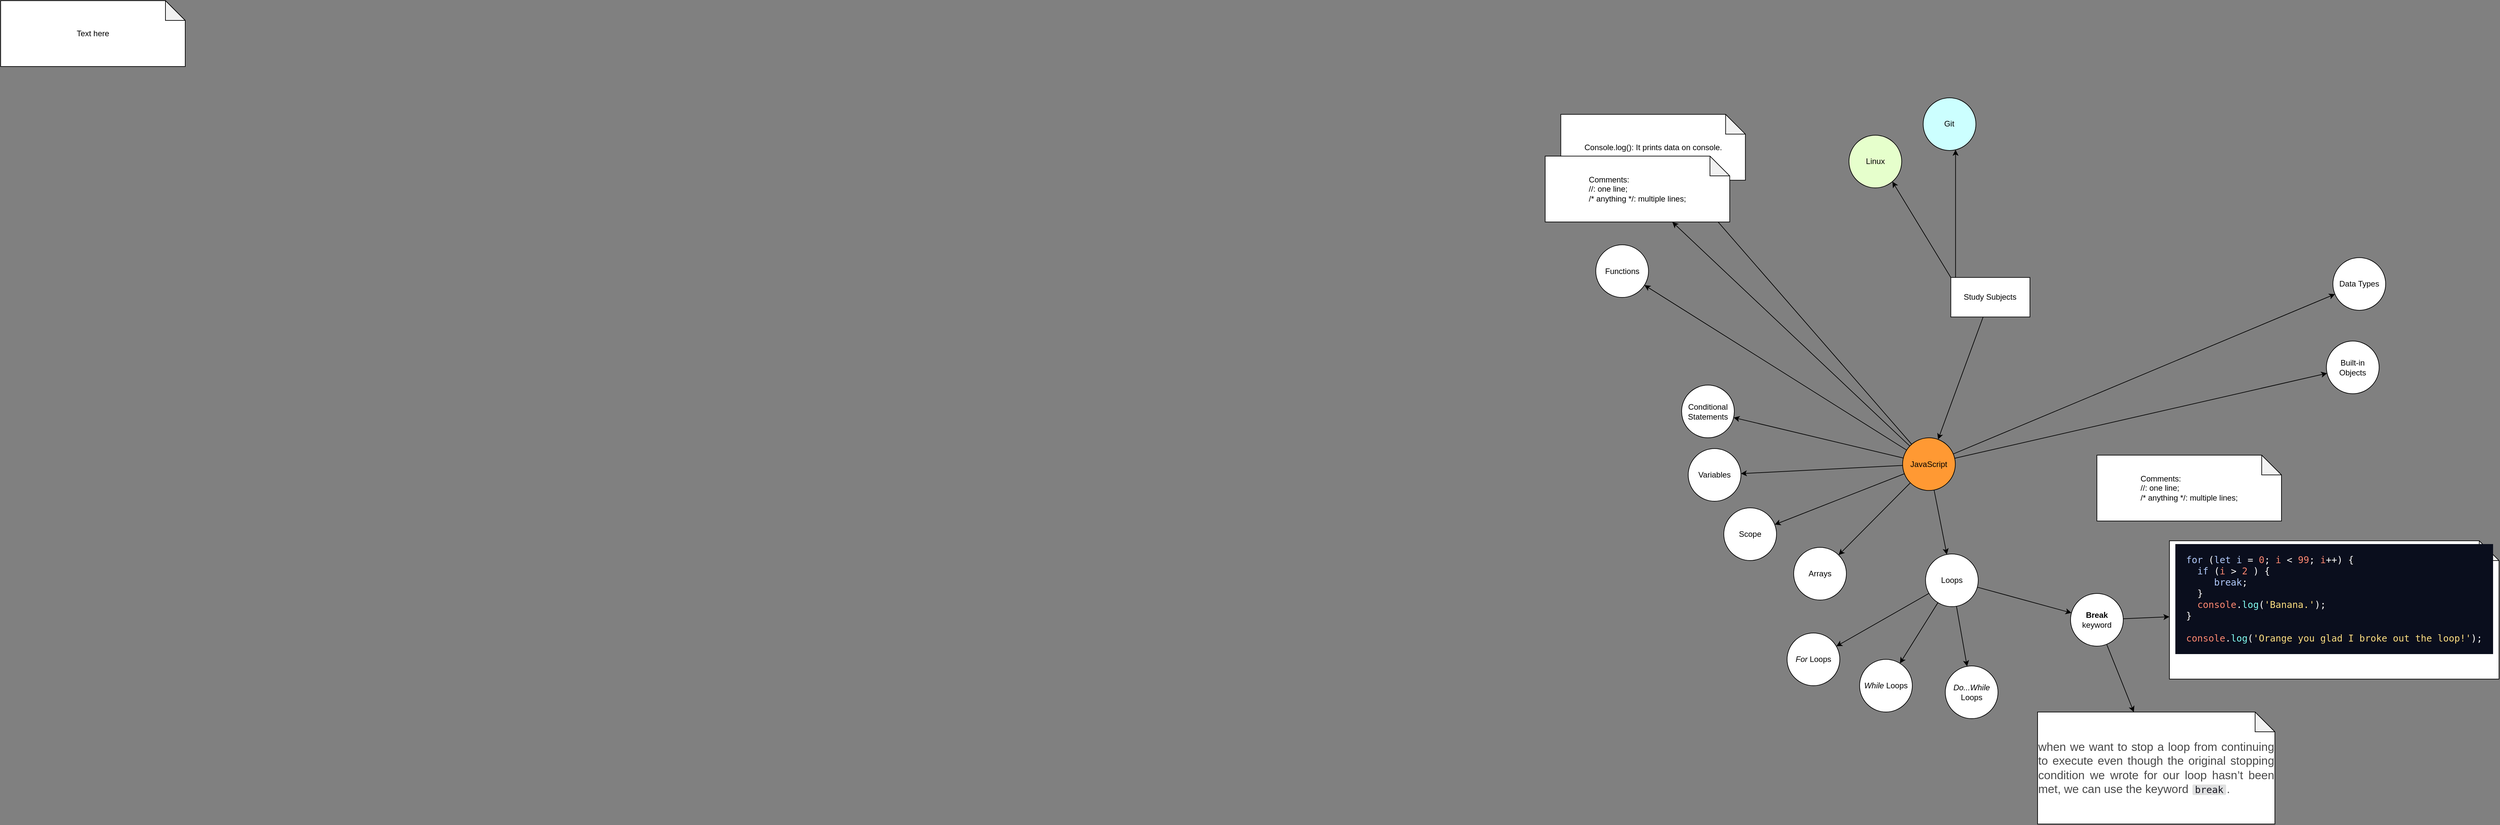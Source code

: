 <mxfile version="12.5.3" type="device"><diagram id="2YMS5lpa6JmdwLuWarsq" name="Page-1"><mxGraphModel dx="1320" dy="517" grid="1" gridSize="10" guides="1" tooltips="1" connect="1" arrows="1" fold="1" page="1" pageScale="1" pageWidth="827" pageHeight="1169" background="#808080" math="0" shadow="0"><root><mxCell id="0"/><mxCell id="1" parent="0"/><mxCell id="PkQIyvIPoaFqEzwTsQ2o-11" style="rounded=0;orthogonalLoop=1;jettySize=auto;html=1;orthogonal=1;" parent="1" source="PkQIyvIPoaFqEzwTsQ2o-1" target="PkQIyvIPoaFqEzwTsQ2o-10" edge="1"><mxGeometry relative="1" as="geometry"/></mxCell><mxCell id="PkQIyvIPoaFqEzwTsQ2o-13" style="rounded=0;orthogonalLoop=1;jettySize=auto;html=1;orthogonal=1;" parent="1" source="PkQIyvIPoaFqEzwTsQ2o-1" target="PkQIyvIPoaFqEzwTsQ2o-12" edge="1"><mxGeometry relative="1" as="geometry"/></mxCell><mxCell id="UxnYuEPx5juPsC9dtwcP-2" style="rounded=0;orthogonalLoop=1;jettySize=auto;html=1;" parent="1" source="PkQIyvIPoaFqEzwTsQ2o-1" target="UxnYuEPx5juPsC9dtwcP-1" edge="1"><mxGeometry relative="1" as="geometry"/></mxCell><mxCell id="PkQIyvIPoaFqEzwTsQ2o-1" value="Study Subjects" style="rounded=0;whiteSpace=wrap;html=1;treeFolding=1;fillColor=#FFFFFF;" parent="1" vertex="1"><mxGeometry x="3198.4" y="430.24" width="120" height="60" as="geometry"/></mxCell><mxCell id="PkQIyvIPoaFqEzwTsQ2o-26" value="" style="rounded=0;orthogonalLoop=1;jettySize=auto;html=1;orthogonal=1;" parent="1" source="PkQIyvIPoaFqEzwTsQ2o-10" target="PkQIyvIPoaFqEzwTsQ2o-25" edge="1" visible="0"><mxGeometry relative="1" as="geometry"/></mxCell><mxCell id="PkQIyvIPoaFqEzwTsQ2o-10" value="Git" style="ellipse;whiteSpace=wrap;html=1;aspect=fixed;treeFolding=1;fillColor=#CCFFFF;" parent="1" vertex="1" collapsed="1"><mxGeometry x="3156.448" y="157.444" width="80" height="80" as="geometry"/></mxCell><mxCell id="PkQIyvIPoaFqEzwTsQ2o-28" value="" style="rounded=0;orthogonalLoop=1;jettySize=auto;html=1;orthogonal=1;" parent="1" source="PkQIyvIPoaFqEzwTsQ2o-25" target="PkQIyvIPoaFqEzwTsQ2o-27" edge="1" visible="0"><mxGeometry relative="1" as="geometry"/></mxCell><mxCell id="0PmZM9qRdhCm3d8BxHoZ-2" value="" style="rounded=0;orthogonalLoop=1;jettySize=auto;html=1;" parent="1" source="PkQIyvIPoaFqEzwTsQ2o-25" target="0PmZM9qRdhCm3d8BxHoZ-1" edge="1" visible="0"><mxGeometry relative="1" as="geometry"/></mxCell><mxCell id="PkQIyvIPoaFqEzwTsQ2o-25" value="Git Setup" style="ellipse;whiteSpace=wrap;html=1;aspect=fixed;treeFolding=1;" parent="1" vertex="1" collapsed="1" visible="0"><mxGeometry x="3089.906" y="-124.819" width="80" height="80" as="geometry"/></mxCell><mxCell id="0PmZM9qRdhCm3d8BxHoZ-4" style="rounded=0;orthogonalLoop=1;jettySize=auto;html=1;" parent="1" source="0PmZM9qRdhCm3d8BxHoZ-1" target="0PmZM9qRdhCm3d8BxHoZ-3" edge="1" visible="0"><mxGeometry relative="1" as="geometry"/></mxCell><mxCell id="0PmZM9qRdhCm3d8BxHoZ-6" style="edgeStyle=none;rounded=0;orthogonalLoop=1;jettySize=auto;html=1;exitX=1;exitY=1;exitDx=0;exitDy=0;" parent="1" source="0PmZM9qRdhCm3d8BxHoZ-1" target="0PmZM9qRdhCm3d8BxHoZ-5" edge="1" visible="0"><mxGeometry relative="1" as="geometry"/></mxCell><mxCell id="0PmZM9qRdhCm3d8BxHoZ-8" style="edgeStyle=none;rounded=0;orthogonalLoop=1;jettySize=auto;html=1;" parent="1" source="0PmZM9qRdhCm3d8BxHoZ-1" target="0PmZM9qRdhCm3d8BxHoZ-7" edge="1" visible="0"><mxGeometry relative="1" as="geometry"/></mxCell><mxCell id="0PmZM9qRdhCm3d8BxHoZ-12" style="edgeStyle=none;rounded=0;orthogonalLoop=1;jettySize=auto;html=1;exitX=0.5;exitY=1;exitDx=0;exitDy=0;" parent="1" source="0PmZM9qRdhCm3d8BxHoZ-1" target="0PmZM9qRdhCm3d8BxHoZ-9" edge="1" visible="0"><mxGeometry relative="1" as="geometry"/></mxCell><mxCell id="0PmZM9qRdhCm3d8BxHoZ-14" style="edgeStyle=none;rounded=0;orthogonalLoop=1;jettySize=auto;html=1;exitX=0.5;exitY=1;exitDx=0;exitDy=0;" parent="1" source="0PmZM9qRdhCm3d8BxHoZ-1" target="0PmZM9qRdhCm3d8BxHoZ-13" edge="1" visible="0"><mxGeometry relative="1" as="geometry"/></mxCell><mxCell id="0PmZM9qRdhCm3d8BxHoZ-16" style="edgeStyle=none;rounded=0;orthogonalLoop=1;jettySize=auto;html=1;exitX=0.5;exitY=1;exitDx=0;exitDy=0;" parent="1" source="0PmZM9qRdhCm3d8BxHoZ-1" target="0PmZM9qRdhCm3d8BxHoZ-15" edge="1" visible="0"><mxGeometry relative="1" as="geometry"/></mxCell><mxCell id="0PmZM9qRdhCm3d8BxHoZ-1" value="&lt;b&gt;command:&lt;/b&gt;&lt;br&gt;git log&lt;br&gt;it shows the commit history" style="ellipse;whiteSpace=wrap;html=1;aspect=fixed;treeFolding=1;" parent="1" vertex="1" collapsed="1" visible="0"><mxGeometry x="3145.187" y="-437.406" width="100" height="100" as="geometry"/></mxCell><mxCell id="PkQIyvIPoaFqEzwTsQ2o-33" style="rounded=0;orthogonalLoop=1;jettySize=auto;html=1;exitX=0;exitY=1;exitDx=0;exitDy=0;orthogonal=1;" parent="1" source="PkQIyvIPoaFqEzwTsQ2o-27" target="PkQIyvIPoaFqEzwTsQ2o-32" edge="1" visible="0"><mxGeometry relative="1" as="geometry"/></mxCell><mxCell id="PkQIyvIPoaFqEzwTsQ2o-35" style="rounded=0;orthogonalLoop=1;jettySize=auto;html=1;exitX=0.5;exitY=1;exitDx=0;exitDy=0;orthogonal=1;" parent="1" source="PkQIyvIPoaFqEzwTsQ2o-27" target="PkQIyvIPoaFqEzwTsQ2o-34" edge="1" visible="0"><mxGeometry relative="1" as="geometry"/></mxCell><mxCell id="PkQIyvIPoaFqEzwTsQ2o-37" style="rounded=0;orthogonalLoop=1;jettySize=auto;html=1;exitX=1;exitY=1;exitDx=0;exitDy=0;orthogonal=1;" parent="1" source="PkQIyvIPoaFqEzwTsQ2o-27" target="PkQIyvIPoaFqEzwTsQ2o-36" edge="1" visible="0"><mxGeometry relative="1" as="geometry"/></mxCell><mxCell id="PkQIyvIPoaFqEzwTsQ2o-27" value="&lt;b&gt;command:&lt;/b&gt; git config" style="ellipse;whiteSpace=wrap;html=1;aspect=fixed;treeFolding=1;" parent="1" vertex="1" collapsed="1" visible="0"><mxGeometry x="2896.344" y="-366.385" width="80" height="80" as="geometry"/></mxCell><mxCell id="PkQIyvIPoaFqEzwTsQ2o-15" value="" style="rounded=0;orthogonalLoop=1;jettySize=auto;html=1;orthogonal=1;" parent="1" source="PkQIyvIPoaFqEzwTsQ2o-12" target="PkQIyvIPoaFqEzwTsQ2o-14" edge="1" visible="0"><mxGeometry relative="1" as="geometry"/></mxCell><mxCell id="PkQIyvIPoaFqEzwTsQ2o-12" value="Linux" style="ellipse;whiteSpace=wrap;html=1;aspect=fixed;treeFolding=1;fillColor=#E6FFCC;" parent="1" vertex="1" collapsed="1"><mxGeometry x="3043.893" y="214.213" width="80" height="80" as="geometry"/></mxCell><mxCell id="PkQIyvIPoaFqEzwTsQ2o-17" value="" style="rounded=0;orthogonalLoop=1;jettySize=auto;html=1;orthogonal=1;" parent="1" source="PkQIyvIPoaFqEzwTsQ2o-14" target="PkQIyvIPoaFqEzwTsQ2o-16" edge="1" visible="0"><mxGeometry relative="1" as="geometry"/></mxCell><mxCell id="PkQIyvIPoaFqEzwTsQ2o-14" value="Xubuntu" style="ellipse;whiteSpace=wrap;html=1;aspect=fixed;treeFolding=1;" parent="1" vertex="1" visible="0" collapsed="1"><mxGeometry x="2856.46" y="-7.076" width="80" height="80" as="geometry"/></mxCell><mxCell id="PkQIyvIPoaFqEzwTsQ2o-19" style="rounded=0;orthogonalLoop=1;jettySize=auto;html=1;exitX=0;exitY=1;exitDx=0;exitDy=0;orthogonal=1;" parent="1" source="PkQIyvIPoaFqEzwTsQ2o-16" target="PkQIyvIPoaFqEzwTsQ2o-18" edge="1" visible="0"><mxGeometry relative="1" as="geometry"/></mxCell><mxCell id="PkQIyvIPoaFqEzwTsQ2o-21" style="rounded=0;orthogonalLoop=1;jettySize=auto;html=1;exitX=0;exitY=1;exitDx=0;exitDy=0;orthogonal=1;" parent="1" source="PkQIyvIPoaFqEzwTsQ2o-16" target="PkQIyvIPoaFqEzwTsQ2o-20" edge="1" visible="0"><mxGeometry relative="1" as="geometry"/></mxCell><mxCell id="PkQIyvIPoaFqEzwTsQ2o-16" value="Shell" style="ellipse;whiteSpace=wrap;html=1;aspect=fixed;treeFolding=1;" parent="1" vertex="1" visible="0" collapsed="1"><mxGeometry x="2669.026" y="-228.364" width="80" height="80" as="geometry"/></mxCell><mxCell id="PkQIyvIPoaFqEzwTsQ2o-18" value="&lt;div style=&quot;text-align: justify&quot;&gt;&lt;span&gt;&lt;b&gt;To install a deb package, use:&lt;/b&gt;&lt;/span&gt;&lt;/div&gt;&lt;div style=&quot;text-align: justify&quot;&gt;&lt;span&gt;sudo apt install directory_of_package.deb&lt;/span&gt;&lt;/div&gt;" style="shape=note;whiteSpace=wrap;html=1;backgroundOutline=1;darkOpacity=0.05;treeFolding=1;" parent="1" vertex="1" visible="0" collapsed="1"><mxGeometry x="2093.947" y="-133.907" width="280" height="100" as="geometry"/></mxCell><mxCell id="PkQIyvIPoaFqEzwTsQ2o-23" value="" style="rounded=0;orthogonalLoop=1;jettySize=auto;html=1;orthogonal=1;" parent="1" source="PkQIyvIPoaFqEzwTsQ2o-20" target="PkQIyvIPoaFqEzwTsQ2o-22" edge="1" visible="0"><mxGeometry relative="1" as="geometry"/></mxCell><mxCell id="PkQIyvIPoaFqEzwTsQ2o-20" value="&lt;div style=&quot;text-align: justify&quot;&gt;&lt;span&gt;&lt;b&gt;To remove a deb package, use:&lt;/b&gt;&lt;/span&gt;&lt;/div&gt;&lt;div style=&quot;text-align: justify&quot;&gt;&lt;span&gt;sudo apt remove program_name&lt;/span&gt;&lt;/div&gt;" style="shape=note;whiteSpace=wrap;html=1;backgroundOutline=1;darkOpacity=0.05;treeFolding=1;" parent="1" vertex="1" visible="0" collapsed="1"><mxGeometry x="2312.239" y="-423.848" width="280" height="100" as="geometry"/></mxCell><mxCell id="PkQIyvIPoaFqEzwTsQ2o-22" value="&lt;div style=&quot;text-align: justify&quot;&gt;&lt;span&gt;&lt;b&gt;If you don't know the exact name of program so, try to find out the name using:&lt;/b&gt;&lt;/span&gt;&lt;/div&gt;&lt;div style=&quot;text-align: justify&quot;&gt;sudo apt list --installed | grep program_name or any word related to it&amp;nbsp;&lt;/div&gt;" style="shape=note;whiteSpace=wrap;html=1;backgroundOutline=1;darkOpacity=0.05;treeFolding=1;" parent="1" vertex="1" visible="0" collapsed="1"><mxGeometry x="1764.651" y="-234.546" width="390" height="100" as="geometry"/></mxCell><mxCell id="PkQIyvIPoaFqEzwTsQ2o-31" value="&lt;div style=&quot;text-align: justify&quot;&gt;Text here&lt;/div&gt;" style="shape=note;whiteSpace=wrap;html=1;backgroundOutline=1;darkOpacity=0.05;treeFolding=1;" parent="1" vertex="1"><mxGeometry x="240" y="10" width="280" height="100" as="geometry"/></mxCell><mxCell id="PkQIyvIPoaFqEzwTsQ2o-32" value="&lt;div style=&quot;text-align: justify&quot;&gt;File: /etc/gitconfig&lt;/div&gt;&lt;div style=&quot;text-align: justify&quot;&gt;- It contains configurations for all users and their repositories.&lt;/div&gt;&lt;div style=&quot;text-align: justify&quot;&gt;- &lt;b&gt;option:&lt;/b&gt; --system&lt;/div&gt;" style="shape=note;whiteSpace=wrap;html=1;backgroundOutline=1;darkOpacity=0.05;treeFolding=1;" parent="1" vertex="1" collapsed="1" visible="0"><mxGeometry x="2165.716" y="-251.57" width="280" height="100" as="geometry"/></mxCell><mxCell id="PkQIyvIPoaFqEzwTsQ2o-34" value="&lt;div style=&quot;text-align: justify&quot;&gt;File: ~/.gitconfig or ~/.config/git/config&lt;/div&gt;&lt;div style=&quot;text-align: justify&quot;&gt;- It contains configurations related to your user and all of your repositories&lt;/div&gt;&lt;div style=&quot;text-align: justify&quot;&gt;- &lt;b&gt;option: &lt;/b&gt;--global&lt;/div&gt;" style="shape=note;whiteSpace=wrap;html=1;backgroundOutline=1;darkOpacity=0.05;treeFolding=1;" parent="1" vertex="1" collapsed="1" visible="0"><mxGeometry x="2205.984" y="-306.067" width="280" height="100" as="geometry"/></mxCell><mxCell id="PkQIyvIPoaFqEzwTsQ2o-36" value="&lt;div style=&quot;text-align: justify&quot;&gt;File: config in the Git directory (that is, .git/config)&lt;/div&gt;&lt;div style=&quot;text-align: justify&quot;&gt;- It contains specific configurations to that single repository&lt;/div&gt;&lt;div style=&quot;text-align: justify&quot;&gt;- &lt;b&gt;option: &lt;/b&gt;--local&lt;/div&gt;" style="shape=note;whiteSpace=wrap;html=1;backgroundOutline=1;darkOpacity=0.05;treeFolding=1;" parent="1" vertex="1" collapsed="1" visible="0"><mxGeometry x="2249.364" y="-358.119" width="280" height="100" as="geometry"/></mxCell><mxCell id="0PmZM9qRdhCm3d8BxHoZ-3" value="&lt;div style=&quot;text-align: justify&quot;&gt;&lt;b&gt;git log -p:&lt;/b&gt;&amp;nbsp;it presents the differences introduced in each commit.&lt;/div&gt;" style="shape=note;whiteSpace=wrap;html=1;backgroundOutline=1;darkOpacity=0.05;treeFolding=1;" parent="1" vertex="1" visible="0" collapsed="1"><mxGeometry x="2295.71" y="-407.55" width="280" height="100" as="geometry"/></mxCell><mxCell id="0PmZM9qRdhCm3d8BxHoZ-5" value="&lt;div style=&quot;text-align: justify&quot;&gt;&lt;b&gt;git log --stat:&lt;/b&gt;&amp;nbsp;it shows abbreviated stats for each commit.&lt;/div&gt;" style="shape=note;whiteSpace=wrap;html=1;backgroundOutline=1;darkOpacity=0.05;treeFolding=1;" parent="1" vertex="1" visible="0" collapsed="1"><mxGeometry x="2344.863" y="-454.19" width="280" height="100" as="geometry"/></mxCell><mxCell id="0PmZM9qRdhCm3d8BxHoZ-7" value="&lt;div style=&quot;text-align: justify&quot;&gt;&lt;b&gt;git log --pretty:&lt;/b&gt;&amp;nbsp;it changes the log output format.&lt;/div&gt;&lt;div style=&quot;text-align: justify&quot;&gt;Some uses:&lt;/div&gt;&lt;div style=&quot;text-align: justify&quot;&gt;git log --pretty=oneline,&lt;/div&gt;&lt;div style=&quot;text-align: justify&quot;&gt;git log --pretty=short,&lt;/div&gt;&lt;div style=&quot;text-align: justify&quot;&gt;git log --pretty=full,&lt;br&gt;&lt;/div&gt;&lt;div style=&quot;text-align: justify&quot;&gt;git log --pretty=fuller.&lt;br&gt;&lt;/div&gt;" style="shape=note;whiteSpace=wrap;html=1;backgroundOutline=1;darkOpacity=0.05;treeFolding=1;" parent="1" vertex="1" visible="0" collapsed="1"><mxGeometry x="2367.862" y="-507.779" width="350" height="110" as="geometry"/></mxCell><mxCell id="0PmZM9qRdhCm3d8BxHoZ-9" value="&lt;div style=&quot;text-align: justify&quot;&gt;&lt;b&gt;git log --pretty=format: &lt;/b&gt;it allows to specify your own log output format. It is necessary to consult the git documentation to see the several options this command has.&lt;/div&gt;" style="shape=note;whiteSpace=wrap;html=1;backgroundOutline=1;darkOpacity=0.05;treeFolding=1;" parent="1" vertex="1" visible="0" collapsed="1"><mxGeometry x="2435.448" y="-556.923" width="350" height="110" as="geometry"/></mxCell><mxCell id="0PmZM9qRdhCm3d8BxHoZ-13" value="&lt;div style=&quot;text-align: justify&quot;&gt;&lt;b&gt;git log --pretty=oneline or format --graph: &lt;/b&gt;it shows the history highlighting the project's branches.&lt;/div&gt;" style="shape=note;whiteSpace=wrap;html=1;backgroundOutline=1;darkOpacity=0.05;treeFolding=1;" parent="1" vertex="1" visible="0" collapsed="1"><mxGeometry x="2506.396" y="-601.073" width="350" height="110" as="geometry"/></mxCell><mxCell id="0PmZM9qRdhCm3d8BxHoZ-15" value="&lt;div style=&quot;text-align: justify&quot;&gt;&lt;b&gt;git log -&amp;lt;n&amp;gt;: &lt;/b&gt;It shows the last &quot;n&quot; commits.&lt;/div&gt;" style="shape=note;whiteSpace=wrap;html=1;backgroundOutline=1;darkOpacity=0.05;treeFolding=1;" parent="1" vertex="1" visible="0" collapsed="1"><mxGeometry x="2580.339" y="-640.001" width="350" height="110" as="geometry"/></mxCell><mxCell id="UxnYuEPx5juPsC9dtwcP-6" style="rounded=0;orthogonalLoop=1;jettySize=auto;html=1;" parent="1" source="UxnYuEPx5juPsC9dtwcP-1" target="UxnYuEPx5juPsC9dtwcP-5" edge="1"><mxGeometry relative="1" as="geometry"/></mxCell><mxCell id="UxnYuEPx5juPsC9dtwcP-8" style="rounded=0;orthogonalLoop=1;jettySize=auto;html=1;" parent="1" source="UxnYuEPx5juPsC9dtwcP-1" target="UxnYuEPx5juPsC9dtwcP-7" edge="1"><mxGeometry relative="1" as="geometry"/></mxCell><mxCell id="UxnYuEPx5juPsC9dtwcP-11" value="" style="rounded=0;orthogonalLoop=1;jettySize=auto;html=1;" parent="1" source="UxnYuEPx5juPsC9dtwcP-1" target="UxnYuEPx5juPsC9dtwcP-10" edge="1"><mxGeometry relative="1" as="geometry"/></mxCell><mxCell id="UxnYuEPx5juPsC9dtwcP-35" value="" style="edgeStyle=none;rounded=0;orthogonalLoop=1;jettySize=auto;html=1;" parent="1" source="UxnYuEPx5juPsC9dtwcP-1" target="UxnYuEPx5juPsC9dtwcP-34" edge="1"><mxGeometry relative="1" as="geometry"/></mxCell><mxCell id="qZE4JqpDJKDhdLGihLo9-2" value="" style="edgeStyle=none;rounded=0;orthogonalLoop=1;jettySize=auto;html=1;" parent="1" source="UxnYuEPx5juPsC9dtwcP-1" target="qZE4JqpDJKDhdLGihLo9-1" edge="1"><mxGeometry relative="1" as="geometry"/></mxCell><mxCell id="JiaU6MZfdUz64kW460UL-2" value="" style="rounded=0;orthogonalLoop=1;jettySize=auto;html=1;" parent="1" source="UxnYuEPx5juPsC9dtwcP-1" target="JiaU6MZfdUz64kW460UL-1" edge="1"><mxGeometry relative="1" as="geometry"/></mxCell><mxCell id="irILANyJbXAM5kosFRbh-2" style="rounded=0;orthogonalLoop=1;jettySize=auto;html=1;" parent="1" source="UxnYuEPx5juPsC9dtwcP-1" target="irILANyJbXAM5kosFRbh-1" edge="1"><mxGeometry relative="1" as="geometry"/></mxCell><mxCell id="qvtxwfiPFECRNl3Z3St6-2" style="rounded=0;orthogonalLoop=1;jettySize=auto;html=1;" edge="1" parent="1" source="UxnYuEPx5juPsC9dtwcP-1" target="qvtxwfiPFECRNl3Z3St6-1"><mxGeometry relative="1" as="geometry"/></mxCell><mxCell id="qvtxwfiPFECRNl3Z3St6-17" style="edgeStyle=none;rounded=0;orthogonalLoop=1;jettySize=auto;html=1;" edge="1" parent="1" source="UxnYuEPx5juPsC9dtwcP-1" target="qvtxwfiPFECRNl3Z3St6-16"><mxGeometry relative="1" as="geometry"><mxPoint x="3300" y="960" as="targetPoint"/></mxGeometry></mxCell><mxCell id="qvtxwfiPFECRNl3Z3St6-26" style="edgeStyle=none;rounded=0;orthogonalLoop=1;jettySize=auto;html=1;" edge="1" parent="1" source="UxnYuEPx5juPsC9dtwcP-1" target="qvtxwfiPFECRNl3Z3St6-25"><mxGeometry relative="1" as="geometry"/></mxCell><mxCell id="UxnYuEPx5juPsC9dtwcP-1" value="JavaScript" style="ellipse;whiteSpace=wrap;html=1;aspect=fixed;treeFolding=1;fillColor=#FF9933;" parent="1" vertex="1"><mxGeometry x="3125.257" y="673.665" width="80" height="80" as="geometry"/></mxCell><mxCell id="JiaU6MZfdUz64kW460UL-4" value="" style="edgeStyle=none;rounded=0;orthogonalLoop=1;jettySize=auto;html=1;" parent="1" source="JiaU6MZfdUz64kW460UL-1" target="JiaU6MZfdUz64kW460UL-3" edge="1" visible="0"><mxGeometry relative="1" as="geometry"/></mxCell><mxCell id="JiaU6MZfdUz64kW460UL-8" style="edgeStyle=none;rounded=0;orthogonalLoop=1;jettySize=auto;html=1;exitX=0.5;exitY=1;exitDx=0;exitDy=0;" parent="1" source="JiaU6MZfdUz64kW460UL-1" target="JiaU6MZfdUz64kW460UL-7" edge="1" visible="0"><mxGeometry relative="1" as="geometry"/></mxCell><mxCell id="JiaU6MZfdUz64kW460UL-14" value="" style="edgeStyle=none;rounded=0;orthogonalLoop=1;jettySize=auto;html=1;" parent="1" source="JiaU6MZfdUz64kW460UL-1" target="JiaU6MZfdUz64kW460UL-13" edge="1" visible="0"><mxGeometry relative="1" as="geometry"/></mxCell><mxCell id="JiaU6MZfdUz64kW460UL-18" style="edgeStyle=none;rounded=0;orthogonalLoop=1;jettySize=auto;html=1;exitX=1;exitY=0.5;exitDx=0;exitDy=0;" parent="1" source="JiaU6MZfdUz64kW460UL-1" target="JiaU6MZfdUz64kW460UL-17" edge="1" visible="0"><mxGeometry relative="1" as="geometry"/></mxCell><mxCell id="JiaU6MZfdUz64kW460UL-24" value="" style="edgeStyle=none;rounded=0;orthogonalLoop=1;jettySize=auto;html=1;" parent="1" source="JiaU6MZfdUz64kW460UL-1" target="JiaU6MZfdUz64kW460UL-23" edge="1" visible="0"><mxGeometry relative="1" as="geometry"/></mxCell><mxCell id="JiaU6MZfdUz64kW460UL-34" value="" style="edgeStyle=none;rounded=0;orthogonalLoop=1;jettySize=auto;html=1;" parent="1" source="JiaU6MZfdUz64kW460UL-1" target="JiaU6MZfdUz64kW460UL-33" edge="1" visible="0"><mxGeometry relative="1" as="geometry"/></mxCell><mxCell id="JiaU6MZfdUz64kW460UL-1" value="Conditional Statements" style="ellipse;whiteSpace=wrap;html=1;aspect=fixed;treeFolding=1;" parent="1" vertex="1" collapsed="1"><mxGeometry x="2790.003" y="593.663" width="80" height="80" as="geometry"/></mxCell><mxCell id="JiaU6MZfdUz64kW460UL-37" style="edgeStyle=none;rounded=0;orthogonalLoop=1;jettySize=auto;html=1;exitX=0.5;exitY=1;exitDx=0;exitDy=0;" parent="1" source="JiaU6MZfdUz64kW460UL-33" target="JiaU6MZfdUz64kW460UL-35" edge="1" visible="0"><mxGeometry relative="1" as="geometry"/></mxCell><mxCell id="JiaU6MZfdUz64kW460UL-33" value="Switch keyword" style="ellipse;whiteSpace=wrap;html=1;aspect=fixed;treeFolding=1;" parent="1" vertex="1" visible="0" collapsed="1"><mxGeometry x="2550.845" y="946.424" width="80" height="80" as="geometry"/></mxCell><mxCell id="JiaU6MZfdUz64kW460UL-32" style="edgeStyle=none;rounded=0;orthogonalLoop=1;jettySize=auto;html=1;exitX=0.5;exitY=1;exitDx=0;exitDy=0;" parent="1" source="JiaU6MZfdUz64kW460UL-27" target="JiaU6MZfdUz64kW460UL-30" edge="1" visible="0"><mxGeometry relative="1" as="geometry"/></mxCell><mxCell id="JiaU6MZfdUz64kW460UL-27" value="Else...If" style="ellipse;whiteSpace=wrap;html=1;aspect=fixed;treeFolding=1;" parent="1" vertex="1" visible="0" collapsed="1"><mxGeometry x="2744.378" y="1478.967" width="80" height="80" as="geometry"/></mxCell><mxCell id="JiaU6MZfdUz64kW460UL-26" style="edgeStyle=none;rounded=0;orthogonalLoop=1;jettySize=auto;html=1;exitX=0.5;exitY=1;exitDx=0;exitDy=0;" parent="1" source="JiaU6MZfdUz64kW460UL-23" target="JiaU6MZfdUz64kW460UL-25" edge="1" visible="0"><mxGeometry relative="1" as="geometry"/></mxCell><mxCell id="JiaU6MZfdUz64kW460UL-23" value="Ternary Operator" style="ellipse;whiteSpace=wrap;html=1;aspect=fixed;treeFolding=1;" parent="1" vertex="1" visible="0" collapsed="1"><mxGeometry x="2681.656" y="1079.334" width="80" height="80" as="geometry"/></mxCell><mxCell id="JiaU6MZfdUz64kW460UL-16" style="edgeStyle=none;rounded=0;orthogonalLoop=1;jettySize=auto;html=1;exitX=1;exitY=0.5;exitDx=0;exitDy=0;" parent="1" source="JiaU6MZfdUz64kW460UL-13" target="JiaU6MZfdUz64kW460UL-15" edge="1" visible="0"><mxGeometry relative="1" as="geometry"/></mxCell><mxCell id="JiaU6MZfdUz64kW460UL-13" value="Comparison Operators" style="ellipse;whiteSpace=wrap;html=1;aspect=fixed;treeFolding=1;" parent="1" vertex="1" visible="0" collapsed="1"><mxGeometry x="2999.081" y="1241.458" width="80" height="80" as="geometry"/></mxCell><mxCell id="JiaU6MZfdUz64kW460UL-6" style="edgeStyle=none;rounded=0;orthogonalLoop=1;jettySize=auto;html=1;exitX=0.5;exitY=1;exitDx=0;exitDy=0;" parent="1" source="JiaU6MZfdUz64kW460UL-3" target="JiaU6MZfdUz64kW460UL-5" edge="1" visible="0"><mxGeometry relative="1" as="geometry"/></mxCell><mxCell id="JiaU6MZfdUz64kW460UL-3" value="If" style="ellipse;whiteSpace=wrap;html=1;aspect=fixed;treeFolding=1;" parent="1" vertex="1" visible="0" collapsed="1"><mxGeometry x="3344.105" y="1260.894" width="80" height="80" as="geometry"/></mxCell><mxCell id="qZE4JqpDJKDhdLGihLo9-6" style="edgeStyle=none;rounded=0;orthogonalLoop=1;jettySize=auto;html=1;exitX=1;exitY=0.5;exitDx=0;exitDy=0;" parent="1" source="qZE4JqpDJKDhdLGihLo9-1" target="qZE4JqpDJKDhdLGihLo9-3" edge="1" visible="0"><mxGeometry relative="1" as="geometry"/></mxCell><mxCell id="qZE4JqpDJKDhdLGihLo9-7" style="edgeStyle=none;rounded=0;orthogonalLoop=1;jettySize=auto;html=1;exitX=1;exitY=0.5;exitDx=0;exitDy=0;" parent="1" source="qZE4JqpDJKDhdLGihLo9-1" target="qZE4JqpDJKDhdLGihLo9-4" edge="1" visible="0"><mxGeometry relative="1" as="geometry"/></mxCell><mxCell id="qZE4JqpDJKDhdLGihLo9-8" style="edgeStyle=none;rounded=0;orthogonalLoop=1;jettySize=auto;html=1;exitX=1;exitY=0.5;exitDx=0;exitDy=0;" parent="1" source="qZE4JqpDJKDhdLGihLo9-1" target="qZE4JqpDJKDhdLGihLo9-5" edge="1" visible="0"><mxGeometry relative="1" as="geometry"/></mxCell><mxCell id="qZE4JqpDJKDhdLGihLo9-14" style="edgeStyle=none;rounded=0;orthogonalLoop=1;jettySize=auto;html=1;exitX=0.5;exitY=0;exitDx=0;exitDy=0;" parent="1" source="qZE4JqpDJKDhdLGihLo9-1" target="qZE4JqpDJKDhdLGihLo9-13" edge="1" visible="0"><mxGeometry relative="1" as="geometry"/></mxCell><mxCell id="qZE4JqpDJKDhdLGihLo9-1" value="Variables" style="ellipse;whiteSpace=wrap;html=1;aspect=fixed;treeFolding=1;" parent="1" vertex="1" collapsed="1"><mxGeometry x="2800.0" y="689.999" width="80" height="80" as="geometry"/></mxCell><mxCell id="UxnYuEPx5juPsC9dtwcP-37" style="edgeStyle=none;rounded=0;orthogonalLoop=1;jettySize=auto;html=1;" parent="1" source="UxnYuEPx5juPsC9dtwcP-34" target="UxnYuEPx5juPsC9dtwcP-36" edge="1" visible="0"><mxGeometry relative="1" as="geometry"/></mxCell><mxCell id="UxnYuEPx5juPsC9dtwcP-34" value="Built-in Objects" style="ellipse;whiteSpace=wrap;html=1;aspect=fixed;treeFolding=1;" parent="1" vertex="1" collapsed="1"><mxGeometry x="3768.167" y="526.808" width="80" height="80" as="geometry"/></mxCell><mxCell id="UxnYuEPx5juPsC9dtwcP-13" value="" style="rounded=0;orthogonalLoop=1;jettySize=auto;html=1;" parent="1" source="UxnYuEPx5juPsC9dtwcP-10" target="UxnYuEPx5juPsC9dtwcP-12" edge="1" visible="0"><mxGeometry relative="1" as="geometry"/></mxCell><mxCell id="UxnYuEPx5juPsC9dtwcP-20" style="rounded=0;orthogonalLoop=1;jettySize=auto;html=1;" parent="1" source="UxnYuEPx5juPsC9dtwcP-10" target="UxnYuEPx5juPsC9dtwcP-14" edge="1" visible="0"><mxGeometry relative="1" as="geometry"/></mxCell><mxCell id="UxnYuEPx5juPsC9dtwcP-21" style="rounded=0;orthogonalLoop=1;jettySize=auto;html=1;" parent="1" source="UxnYuEPx5juPsC9dtwcP-10" target="UxnYuEPx5juPsC9dtwcP-16" edge="1" visible="0"><mxGeometry relative="1" as="geometry"/></mxCell><mxCell id="UxnYuEPx5juPsC9dtwcP-22" style="rounded=0;orthogonalLoop=1;jettySize=auto;html=1;" parent="1" source="UxnYuEPx5juPsC9dtwcP-10" target="UxnYuEPx5juPsC9dtwcP-15" edge="1" visible="0"><mxGeometry relative="1" as="geometry"/></mxCell><mxCell id="UxnYuEPx5juPsC9dtwcP-24" style="rounded=0;orthogonalLoop=1;jettySize=auto;html=1;" parent="1" source="UxnYuEPx5juPsC9dtwcP-10" target="UxnYuEPx5juPsC9dtwcP-19" edge="1" visible="0"><mxGeometry relative="1" as="geometry"/></mxCell><mxCell id="UxnYuEPx5juPsC9dtwcP-25" style="rounded=0;orthogonalLoop=1;jettySize=auto;html=1;" parent="1" source="UxnYuEPx5juPsC9dtwcP-10" target="UxnYuEPx5juPsC9dtwcP-18" edge="1" visible="0"><mxGeometry relative="1" as="geometry"/></mxCell><mxCell id="UxnYuEPx5juPsC9dtwcP-26" style="rounded=0;orthogonalLoop=1;jettySize=auto;html=1;" parent="1" source="UxnYuEPx5juPsC9dtwcP-10" target="UxnYuEPx5juPsC9dtwcP-17" edge="1" visible="0"><mxGeometry relative="1" as="geometry"/></mxCell><mxCell id="UxnYuEPx5juPsC9dtwcP-31" style="edgeStyle=none;rounded=0;orthogonalLoop=1;jettySize=auto;html=1;" parent="1" source="UxnYuEPx5juPsC9dtwcP-10" target="UxnYuEPx5juPsC9dtwcP-30" edge="1" visible="0"><mxGeometry relative="1" as="geometry"/></mxCell><mxCell id="UxnYuEPx5juPsC9dtwcP-10" value="Data Types" style="ellipse;whiteSpace=wrap;html=1;aspect=fixed;treeFolding=1;" parent="1" vertex="1" collapsed="1"><mxGeometry x="3778.037" y="400.081" width="80" height="80" as="geometry"/></mxCell><mxCell id="UxnYuEPx5juPsC9dtwcP-12" value="Numbers" style="ellipse;whiteSpace=wrap;html=1;aspect=fixed;treeFolding=1;" parent="1" vertex="1" visible="0" collapsed="1"><mxGeometry x="3942.478" y="443.202" width="80" height="80" as="geometry"/></mxCell><mxCell id="UxnYuEPx5juPsC9dtwcP-5" value="&lt;div style=&quot;text-align: justify&quot;&gt;Console.log(): It prints data on console.&lt;/div&gt;" style="shape=note;whiteSpace=wrap;html=1;backgroundOutline=1;darkOpacity=0.05;treeFolding=1;" parent="1" vertex="1" collapsed="1"><mxGeometry x="2606.735" y="182.648" width="280" height="100" as="geometry"/></mxCell><mxCell id="UxnYuEPx5juPsC9dtwcP-7" value="&lt;div style=&quot;text-align: justify&quot;&gt;Comments:&lt;/div&gt;&lt;div style=&quot;text-align: justify&quot;&gt;//: one line;&lt;br&gt;/* anything */: multiple lines;&lt;/div&gt;" style="shape=note;whiteSpace=wrap;html=1;backgroundOutline=1;darkOpacity=0.05;treeFolding=1;" parent="1" vertex="1" collapsed="1"><mxGeometry x="2583.015" y="246.038" width="280" height="100" as="geometry"/></mxCell><mxCell id="qvtxwfiPFECRNl3Z3St6-52" style="edgeStyle=none;rounded=0;orthogonalLoop=1;jettySize=auto;html=1;" edge="1" parent="1" source="UxnYuEPx5juPsC9dtwcP-14" target="qvtxwfiPFECRNl3Z3St6-51" visible="0"><mxGeometry relative="1" as="geometry"/></mxCell><mxCell id="UxnYuEPx5juPsC9dtwcP-14" value="String" style="ellipse;whiteSpace=wrap;html=1;aspect=fixed;treeFolding=1;" parent="1" vertex="1" visible="0" collapsed="1"><mxGeometry x="3680.778" y="260.651" width="80" height="80" as="geometry"/></mxCell><mxCell id="UxnYuEPx5juPsC9dtwcP-15" value="Boolean" style="ellipse;whiteSpace=wrap;html=1;aspect=fixed;treeFolding=1;" parent="1" vertex="1" visible="0" collapsed="1"><mxGeometry x="3942.478" y="356.959" width="80" height="80" as="geometry"/></mxCell><mxCell id="UxnYuEPx5juPsC9dtwcP-16" value="Null" style="ellipse;whiteSpace=wrap;html=1;aspect=fixed;treeFolding=1;" parent="1" vertex="1" visible="0" collapsed="1"><mxGeometry x="3884.031" y="267.169" width="80" height="80" as="geometry"/></mxCell><mxCell id="UxnYuEPx5juPsC9dtwcP-17" value="Undefined" style="ellipse;whiteSpace=wrap;html=1;aspect=fixed;treeFolding=1;" parent="1" vertex="1" visible="0" collapsed="1"><mxGeometry x="3509.998" y="426.509" width="80" height="80" as="geometry"/></mxCell><mxCell id="UxnYuEPx5juPsC9dtwcP-18" value="Symbol" style="ellipse;whiteSpace=wrap;html=1;aspect=fixed;treeFolding=1;" parent="1" vertex="1" visible="0" collapsed="1"><mxGeometry x="3616.698" y="346.512" width="80" height="80" as="geometry"/></mxCell><mxCell id="UxnYuEPx5juPsC9dtwcP-19" value="Object" style="ellipse;whiteSpace=wrap;html=1;aspect=fixed;treeFolding=1;" parent="1" vertex="1" visible="0" collapsed="1"><mxGeometry x="3783.486" y="230.168" width="80" height="80" as="geometry"/></mxCell><mxCell id="UxnYuEPx5juPsC9dtwcP-33" value="" style="edgeStyle=none;rounded=0;orthogonalLoop=1;jettySize=auto;html=1;" parent="1" source="UxnYuEPx5juPsC9dtwcP-30" target="UxnYuEPx5juPsC9dtwcP-32" edge="1" visible="0"><mxGeometry relative="1" as="geometry"/></mxCell><mxCell id="UxnYuEPx5juPsC9dtwcP-30" value="&lt;div style=&quot;text-align: justify&quot;&gt;Data types have properties and methods that are accessed by dot ( . ) operator.&lt;/div&gt;" style="shape=note;whiteSpace=wrap;html=1;backgroundOutline=1;darkOpacity=0.05;treeFolding=1;" parent="1" vertex="1" visible="0" collapsed="1"><mxGeometry x="4089.996" y="410.243" width="280" height="100" as="geometry"/></mxCell><mxCell id="UxnYuEPx5juPsC9dtwcP-32" value="&lt;div style=&quot;text-align: justify&quot;&gt;Methods are actions.&lt;/div&gt;&lt;div style=&quot;text-align: justify&quot;&gt;SomeObject.method();&lt;/div&gt;" style="shape=note;whiteSpace=wrap;html=1;backgroundOutline=1;darkOpacity=0.05;treeFolding=1;" parent="1" vertex="1" visible="0" collapsed="1"><mxGeometry x="2902.121" y="1549.899" width="280" height="100" as="geometry"/></mxCell><mxCell id="UxnYuEPx5juPsC9dtwcP-36" value="&lt;div style=&quot;text-align: justify&quot;&gt;They're the objects built into JavaScript. It seems like libraries.&lt;/div&gt;" style="shape=note;whiteSpace=wrap;html=1;backgroundOutline=1;darkOpacity=0.05;treeFolding=1;" parent="1" vertex="1" collapsed="1" visible="0"><mxGeometry x="3930.003" y="519.807" width="280" height="100" as="geometry"/></mxCell><mxCell id="qZE4JqpDJKDhdLGihLo9-3" value="Var" style="ellipse;whiteSpace=wrap;html=1;aspect=fixed;treeFolding=1;" parent="1" vertex="1" collapsed="1" visible="0"><mxGeometry x="3407.919" y="1248.843" width="80" height="80" as="geometry"/></mxCell><mxCell id="qZE4JqpDJKDhdLGihLo9-12" style="edgeStyle=none;rounded=0;orthogonalLoop=1;jettySize=auto;html=1;exitX=1;exitY=0.5;exitDx=0;exitDy=0;" parent="1" source="qZE4JqpDJKDhdLGihLo9-4" target="qZE4JqpDJKDhdLGihLo9-11" edge="1" visible="0"><mxGeometry relative="1" as="geometry"/></mxCell><mxCell id="qZE4JqpDJKDhdLGihLo9-4" value="Let" style="ellipse;whiteSpace=wrap;html=1;aspect=fixed;treeFolding=1;" parent="1" vertex="1" collapsed="1" visible="0"><mxGeometry x="3572.896" y="1192.789" width="80" height="80" as="geometry"/></mxCell><mxCell id="qZE4JqpDJKDhdLGihLo9-10" style="edgeStyle=none;rounded=0;orthogonalLoop=1;jettySize=auto;html=1;exitX=1;exitY=0.5;exitDx=0;exitDy=0;" parent="1" source="qZE4JqpDJKDhdLGihLo9-5" target="qZE4JqpDJKDhdLGihLo9-9" edge="1" visible="0"><mxGeometry relative="1" as="geometry"/></mxCell><mxCell id="qZE4JqpDJKDhdLGihLo9-5" value="Const" style="ellipse;whiteSpace=wrap;html=1;aspect=fixed;treeFolding=1;" parent="1" vertex="1" collapsed="1" visible="0"><mxGeometry x="3527.358" y="1212.102" width="80" height="80" as="geometry"/></mxCell><mxCell id="qZE4JqpDJKDhdLGihLo9-9" value="&lt;div style=&quot;text-align: justify&quot;&gt;It cannot be reassigned.&lt;/div&gt;&lt;div style=&quot;text-align: justify&quot;&gt;It must be assigned value when declared.&lt;/div&gt;" style="shape=note;whiteSpace=wrap;html=1;backgroundOutline=1;darkOpacity=0.05;treeFolding=1;" parent="1" vertex="1" collapsed="1" visible="0"><mxGeometry x="2704.702" y="1493.962" width="280" height="100" as="geometry"/></mxCell><mxCell id="qZE4JqpDJKDhdLGihLo9-11" value="&lt;div style=&quot;text-align: justify&quot;&gt;It can be reassigned.&lt;/div&gt;" style="shape=note;whiteSpace=wrap;html=1;backgroundOutline=1;darkOpacity=0.05;treeFolding=1;" parent="1" vertex="1" collapsed="1" visible="0"><mxGeometry x="2768.685" y="1516.269" width="280" height="100" as="geometry"/></mxCell><mxCell id="qZE4JqpDJKDhdLGihLo9-13" value="&lt;div style=&quot;text-align: justify&quot;&gt;String interpolation.&lt;/div&gt;&lt;div style=&quot;text-align: justify&quot;&gt;Insert variables into strings using template literals.&lt;/div&gt;&lt;div style=&quot;text-align: justify&quot;&gt;&lt;br&gt;&lt;/div&gt;&lt;div style=&quot;text-align: justify&quot;&gt;example: console.log(`I work at ${workPlace}.`);&lt;/div&gt;" style="shape=note;whiteSpace=wrap;html=1;backgroundOutline=1;darkOpacity=0.05;treeFolding=1;" parent="1" vertex="1" collapsed="1" visible="0"><mxGeometry x="3167.538" y="1258.819" width="280" height="100" as="geometry"/></mxCell><mxCell id="JiaU6MZfdUz64kW460UL-5" value="&lt;div style=&quot;text-align: justify&quot;&gt;&lt;pre class=&quot;pre__3_SOs7YT7NaHjnNunEArSM&quot; style=&quot;box-sizing: inherit ; font-family: monospace , monospace ; font-size: 17.6px ; margin-top: 0px ; margin-bottom: 1rem ; overflow: auto ; white-space: pre-wrap ; color: rgb(72 , 72 , 72) ; text-align: left ; background-color: rgb(255 , 255 , 255)&quot;&gt;&lt;span class=&quot;CodeBlock__39qg1FBUXaUYMtwg9-zKQ- wrap__31SsdEPy7KS--zmIH0YXmq defaults__26AhAxtPuPqy9msUlgGKkz cc__1MQz6eKDoLOc9B7nMEX9tN undefined code__2rdF32qjRVp7mMVBHuPwDS language-js&quot; style=&quot;box-sizing: inherit ; display: block ; padding: 0px ; margin: 0px ; border-radius: 0.125rem ; color: inherit ; font-family: &amp;#34;monaco&amp;#34; , &amp;#34;menlo&amp;#34; , &amp;#34;ubuntu mono&amp;#34; , &amp;#34;droid sans mono&amp;#34; , &amp;#34;consolas&amp;#34; , monospace ; font-size: 0.9rem&quot;&gt;&lt;div class=&quot;CodeMirror&quot; style=&quot;box-sizing: inherit ; height: auto ; color: rgb(255 , 255 , 255) ; direction: ltr ; position: relative ; overflow: auto ; background: rgb(10 , 14 , 29) ; text-shadow: rgba(0 , 0 , 0 , 0.2) 1px 1px 1px ; font-size: 0.88rem ; padding: 1rem&quot;&gt;&lt;span class=&quot;cm-keyword&quot; style=&quot;box-sizing: inherit ; color: rgb(179 , 204 , 255)&quot;&gt;if&lt;/span&gt; (&lt;span class=&quot;cm-atom&quot; style=&quot;box-sizing: inherit ; color: rgb(204 , 123 , 194)&quot;&gt;true&lt;/span&gt;) {&lt;br/&gt;  &lt;span class=&quot;cm-variable&quot; style=&quot;box-sizing: inherit ; color: rgb(255 , 137 , 115)&quot;&gt;console&lt;/span&gt;.&lt;span class=&quot;cm-property&quot; style=&quot;box-sizing: inherit ; color: rgb(131 , 255 , 245)&quot;&gt;log&lt;/span&gt;(&lt;span class=&quot;cm-string&quot; style=&quot;box-sizing: inherit ; color: rgb(255 , 224 , 131)&quot;&gt;'This message will print!'&lt;/span&gt;); &lt;br/&gt;} &lt;br/&gt;&lt;span class=&quot;cm-comment&quot; style=&quot;box-sizing: inherit ; color: rgb(147 , 149 , 152)&quot;&gt;// Prints &quot;This message will print!&quot;&lt;/span&gt;&lt;/div&gt;&lt;div&gt;&lt;span class=&quot;cm-comment&quot; style=&quot;box-sizing: inherit ; color: rgb(147 , 149 , 152)&quot;&gt;&lt;br&gt;&lt;/span&gt;&lt;/div&gt;&lt;/span&gt;&lt;/pre&gt;&lt;/div&gt;" style="shape=note;whiteSpace=wrap;html=1;backgroundOutline=1;darkOpacity=0.05;treeFolding=1;" parent="1" vertex="1" visible="0" collapsed="1"><mxGeometry x="2546.345" y="1413.55" width="410" height="180" as="geometry"/></mxCell><mxCell id="JiaU6MZfdUz64kW460UL-12" style="edgeStyle=none;rounded=0;orthogonalLoop=1;jettySize=auto;html=1;exitX=0.5;exitY=1;exitDx=0;exitDy=0;" parent="1" source="JiaU6MZfdUz64kW460UL-7" target="JiaU6MZfdUz64kW460UL-9" edge="1" visible="0"><mxGeometry relative="1" as="geometry"/></mxCell><mxCell id="JiaU6MZfdUz64kW460UL-29" style="edgeStyle=none;rounded=0;orthogonalLoop=1;jettySize=auto;html=1;exitX=0.5;exitY=1;exitDx=0;exitDy=0;" parent="1" source="JiaU6MZfdUz64kW460UL-7" target="JiaU6MZfdUz64kW460UL-27" edge="1" visible="0"><mxGeometry relative="1" as="geometry"/></mxCell><mxCell id="JiaU6MZfdUz64kW460UL-7" value="If...Else" style="ellipse;whiteSpace=wrap;html=1;aspect=fixed;treeFolding=1;" parent="1" vertex="1" visible="0" collapsed="1"><mxGeometry x="3154.498" y="1267.835" width="80" height="80" as="geometry"/></mxCell><mxCell id="JiaU6MZfdUz64kW460UL-9" value="&lt;div style=&quot;text-align: justify&quot;&gt;&lt;pre class=&quot;pre__3_SOs7YT7NaHjnNunEArSM&quot; style=&quot;box-sizing: inherit ; font-family: monospace , monospace ; font-size: 17.6px ; margin-top: 0px ; margin-bottom: 1rem ; overflow: auto ; white-space: pre-wrap ; color: rgb(72 , 72 , 72) ; text-align: left ; background-color: rgb(255 , 255 , 255)&quot;&gt;&lt;span class=&quot;CodeBlock__39qg1FBUXaUYMtwg9-zKQ- wrap__31SsdEPy7KS--zmIH0YXmq defaults__26AhAxtPuPqy9msUlgGKkz cc__1MQz6eKDoLOc9B7nMEX9tN undefined code__2rdF32qjRVp7mMVBHuPwDS language-js&quot; style=&quot;box-sizing: inherit ; display: block ; padding: 0px ; margin: 0px ; border-radius: 0.125rem ; color: inherit ; font-family: &amp;#34;monaco&amp;#34; , &amp;#34;menlo&amp;#34; , &amp;#34;ubuntu mono&amp;#34; , &amp;#34;droid sans mono&amp;#34; , &amp;#34;consolas&amp;#34; , monospace ; font-size: 0.9rem&quot;&gt;&lt;div class=&quot;CodeMirror&quot; style=&quot;box-sizing: inherit ; height: auto ; color: rgb(255 , 255 , 255) ; direction: ltr ; position: relative ; overflow: auto ; background: rgb(10 , 14 , 29) ; text-shadow: rgba(0 , 0 , 0 , 0.2) 1px 1px 1px ; font-size: 0.88rem ; padding: 1rem&quot;&gt;&lt;span class=&quot;cm-keyword&quot; style=&quot;box-sizing: inherit ; color: rgb(179 , 204 , 255) ; font-family: &amp;#34;monaco&amp;#34; , &amp;#34;menlo&amp;#34; , &amp;#34;ubuntu mono&amp;#34; , &amp;#34;droid sans mono&amp;#34; , &amp;#34;consolas&amp;#34; , monospace ; font-size: 14.08px&quot;&gt;if&lt;/span&gt;&lt;span style=&quot;font-family: &amp;#34;monaco&amp;#34; , &amp;#34;menlo&amp;#34; , &amp;#34;ubuntu mono&amp;#34; , &amp;#34;droid sans mono&amp;#34; , &amp;#34;consolas&amp;#34; , monospace ; font-size: 14.08px&quot;&gt; &lt;/span&gt;&lt;span style=&quot;font-family: &amp;#34;monaco&amp;#34; , &amp;#34;menlo&amp;#34; , &amp;#34;ubuntu mono&amp;#34; , &amp;#34;droid sans mono&amp;#34; , &amp;#34;consolas&amp;#34; , monospace ; font-size: 14.08px&quot;&gt;(&lt;/span&gt;&lt;span class=&quot;cm-atom&quot; style=&quot;box-sizing: inherit ; color: rgb(204 , 123 , 194) ; font-family: &amp;#34;monaco&amp;#34; , &amp;#34;menlo&amp;#34; , &amp;#34;ubuntu mono&amp;#34; , &amp;#34;droid sans mono&amp;#34; , &amp;#34;consolas&amp;#34; , monospace ; font-size: 14.08px&quot;&gt;false&lt;/span&gt;&lt;span style=&quot;font-family: &amp;#34;monaco&amp;#34; , &amp;#34;menlo&amp;#34; , &amp;#34;ubuntu mono&amp;#34; , &amp;#34;droid sans mono&amp;#34; , &amp;#34;consolas&amp;#34; , monospace ; font-size: 14.08px&quot;&gt;)&lt;/span&gt;&lt;span style=&quot;font-family: &amp;#34;monaco&amp;#34; , &amp;#34;menlo&amp;#34; , &amp;#34;ubuntu mono&amp;#34; , &amp;#34;droid sans mono&amp;#34; , &amp;#34;consolas&amp;#34; , monospace ; font-size: 14.08px&quot;&gt; &lt;/span&gt;&lt;span style=&quot;font-family: &amp;#34;monaco&amp;#34; , &amp;#34;menlo&amp;#34; , &amp;#34;ubuntu mono&amp;#34; , &amp;#34;droid sans mono&amp;#34; , &amp;#34;consolas&amp;#34; , monospace ; font-size: 14.08px&quot;&gt;{&lt;/span&gt;&lt;span style=&quot;font-family: &amp;#34;monaco&amp;#34; , &amp;#34;menlo&amp;#34; , &amp;#34;ubuntu mono&amp;#34; , &amp;#34;droid sans mono&amp;#34; , &amp;#34;consolas&amp;#34; , monospace ; font-size: 14.08px&quot;&gt;&lt;br/&gt;&lt;/span&gt;&lt;span style=&quot;font-family: &amp;#34;monaco&amp;#34; , &amp;#34;menlo&amp;#34; , &amp;#34;ubuntu mono&amp;#34; , &amp;#34;droid sans mono&amp;#34; , &amp;#34;consolas&amp;#34; , monospace ; font-size: 14.08px&quot;&gt;  &lt;/span&gt;&lt;span class=&quot;cm-variable&quot; style=&quot;box-sizing: inherit ; color: rgb(255 , 137 , 115) ; font-family: &amp;#34;monaco&amp;#34; , &amp;#34;menlo&amp;#34; , &amp;#34;ubuntu mono&amp;#34; , &amp;#34;droid sans mono&amp;#34; , &amp;#34;consolas&amp;#34; , monospace ; font-size: 14.08px&quot;&gt;console&lt;/span&gt;&lt;span style=&quot;font-family: &amp;#34;monaco&amp;#34; , &amp;#34;menlo&amp;#34; , &amp;#34;ubuntu mono&amp;#34; , &amp;#34;droid sans mono&amp;#34; , &amp;#34;consolas&amp;#34; , monospace ; font-size: 14.08px&quot;&gt;.&lt;/span&gt;&lt;span class=&quot;cm-property&quot; style=&quot;box-sizing: inherit ; color: rgb(131 , 255 , 245) ; font-family: &amp;#34;monaco&amp;#34; , &amp;#34;menlo&amp;#34; , &amp;#34;ubuntu mono&amp;#34; , &amp;#34;droid sans mono&amp;#34; , &amp;#34;consolas&amp;#34; , monospace ; font-size: 14.08px&quot;&gt;log&lt;/span&gt;&lt;span style=&quot;font-family: &amp;#34;monaco&amp;#34; , &amp;#34;menlo&amp;#34; , &amp;#34;ubuntu mono&amp;#34; , &amp;#34;droid sans mono&amp;#34; , &amp;#34;consolas&amp;#34; , monospace ; font-size: 14.08px&quot;&gt;(&lt;/span&gt;&lt;span class=&quot;cm-string&quot; style=&quot;box-sizing: inherit ; color: rgb(255 , 224 , 131) ; font-family: &amp;#34;monaco&amp;#34; , &amp;#34;menlo&amp;#34; , &amp;#34;ubuntu mono&amp;#34; , &amp;#34;droid sans mono&amp;#34; , &amp;#34;consolas&amp;#34; , monospace ; font-size: 14.08px&quot;&gt;'The code in this block will not run.'&lt;/span&gt;&lt;span style=&quot;font-family: &amp;#34;monaco&amp;#34; , &amp;#34;menlo&amp;#34; , &amp;#34;ubuntu mono&amp;#34; , &amp;#34;droid sans mono&amp;#34; , &amp;#34;consolas&amp;#34; , monospace ; font-size: 14.08px&quot;&gt;)&lt;/span&gt;&lt;span style=&quot;font-family: &amp;#34;monaco&amp;#34; , &amp;#34;menlo&amp;#34; , &amp;#34;ubuntu mono&amp;#34; , &amp;#34;droid sans mono&amp;#34; , &amp;#34;consolas&amp;#34; , monospace ; font-size: 14.08px&quot;&gt;;&lt;/span&gt;&lt;span style=&quot;font-family: &amp;#34;monaco&amp;#34; , &amp;#34;menlo&amp;#34; , &amp;#34;ubuntu mono&amp;#34; , &amp;#34;droid sans mono&amp;#34; , &amp;#34;consolas&amp;#34; , monospace ; font-size: 14.08px&quot;&gt;&lt;br/&gt;&lt;/span&gt;&lt;span style=&quot;font-family: &amp;#34;monaco&amp;#34; , &amp;#34;menlo&amp;#34; , &amp;#34;ubuntu mono&amp;#34; , &amp;#34;droid sans mono&amp;#34; , &amp;#34;consolas&amp;#34; , monospace ; font-size: 14.08px&quot;&gt;}&lt;/span&gt;&lt;span style=&quot;font-family: &amp;#34;monaco&amp;#34; , &amp;#34;menlo&amp;#34; , &amp;#34;ubuntu mono&amp;#34; , &amp;#34;droid sans mono&amp;#34; , &amp;#34;consolas&amp;#34; , monospace ; font-size: 14.08px&quot;&gt; &lt;/span&gt;&lt;span class=&quot;cm-keyword&quot; style=&quot;box-sizing: inherit ; color: rgb(179 , 204 , 255) ; font-family: &amp;#34;monaco&amp;#34; , &amp;#34;menlo&amp;#34; , &amp;#34;ubuntu mono&amp;#34; , &amp;#34;droid sans mono&amp;#34; , &amp;#34;consolas&amp;#34; , monospace ; font-size: 14.08px&quot;&gt;else&lt;/span&gt;&lt;span style=&quot;font-family: &amp;#34;monaco&amp;#34; , &amp;#34;menlo&amp;#34; , &amp;#34;ubuntu mono&amp;#34; , &amp;#34;droid sans mono&amp;#34; , &amp;#34;consolas&amp;#34; , monospace ; font-size: 14.08px&quot;&gt; &lt;/span&gt;&lt;span style=&quot;font-family: &amp;#34;monaco&amp;#34; , &amp;#34;menlo&amp;#34; , &amp;#34;ubuntu mono&amp;#34; , &amp;#34;droid sans mono&amp;#34; , &amp;#34;consolas&amp;#34; , monospace ; font-size: 14.08px&quot;&gt;{&lt;/span&gt;&lt;span style=&quot;font-family: &amp;#34;monaco&amp;#34; , &amp;#34;menlo&amp;#34; , &amp;#34;ubuntu mono&amp;#34; , &amp;#34;droid sans mono&amp;#34; , &amp;#34;consolas&amp;#34; , monospace ; font-size: 14.08px&quot;&gt;&lt;br/&gt;&lt;/span&gt;&lt;span style=&quot;font-family: &amp;#34;monaco&amp;#34; , &amp;#34;menlo&amp;#34; , &amp;#34;ubuntu mono&amp;#34; , &amp;#34;droid sans mono&amp;#34; , &amp;#34;consolas&amp;#34; , monospace ; font-size: 14.08px&quot;&gt;  &lt;/span&gt;&lt;span class=&quot;cm-variable&quot; style=&quot;box-sizing: inherit ; color: rgb(255 , 137 , 115) ; font-family: &amp;#34;monaco&amp;#34; , &amp;#34;menlo&amp;#34; , &amp;#34;ubuntu mono&amp;#34; , &amp;#34;droid sans mono&amp;#34; , &amp;#34;consolas&amp;#34; , monospace ; font-size: 14.08px&quot;&gt;console&lt;/span&gt;&lt;span style=&quot;font-family: &amp;#34;monaco&amp;#34; , &amp;#34;menlo&amp;#34; , &amp;#34;ubuntu mono&amp;#34; , &amp;#34;droid sans mono&amp;#34; , &amp;#34;consolas&amp;#34; , monospace ; font-size: 14.08px&quot;&gt;.&lt;/span&gt;&lt;span class=&quot;cm-property&quot; style=&quot;box-sizing: inherit ; color: rgb(131 , 255 , 245) ; font-family: &amp;#34;monaco&amp;#34; , &amp;#34;menlo&amp;#34; , &amp;#34;ubuntu mono&amp;#34; , &amp;#34;droid sans mono&amp;#34; , &amp;#34;consolas&amp;#34; , monospace ; font-size: 14.08px&quot;&gt;log&lt;/span&gt;&lt;span style=&quot;font-family: &amp;#34;monaco&amp;#34; , &amp;#34;menlo&amp;#34; , &amp;#34;ubuntu mono&amp;#34; , &amp;#34;droid sans mono&amp;#34; , &amp;#34;consolas&amp;#34; , monospace ; font-size: 14.08px&quot;&gt;(&lt;/span&gt;&lt;span class=&quot;cm-string&quot; style=&quot;box-sizing: inherit ; color: rgb(255 , 224 , 131) ; font-family: &amp;#34;monaco&amp;#34; , &amp;#34;menlo&amp;#34; , &amp;#34;ubuntu mono&amp;#34; , &amp;#34;droid sans mono&amp;#34; , &amp;#34;consolas&amp;#34; , monospace ; font-size: 14.08px&quot;&gt;'But the code in this block will!'&lt;/span&gt;&lt;span style=&quot;font-family: &amp;#34;monaco&amp;#34; , &amp;#34;menlo&amp;#34; , &amp;#34;ubuntu mono&amp;#34; , &amp;#34;droid sans mono&amp;#34; , &amp;#34;consolas&amp;#34; , monospace ; font-size: 14.08px&quot;&gt;)&lt;/span&gt;&lt;span style=&quot;font-family: &amp;#34;monaco&amp;#34; , &amp;#34;menlo&amp;#34; , &amp;#34;ubuntu mono&amp;#34; , &amp;#34;droid sans mono&amp;#34; , &amp;#34;consolas&amp;#34; , monospace ; font-size: 14.08px&quot;&gt;;&lt;/span&gt;&lt;span style=&quot;font-family: &amp;#34;monaco&amp;#34; , &amp;#34;menlo&amp;#34; , &amp;#34;ubuntu mono&amp;#34; , &amp;#34;droid sans mono&amp;#34; , &amp;#34;consolas&amp;#34; , monospace ; font-size: 14.08px&quot;&gt;&lt;br/&gt;&lt;/span&gt;&lt;span style=&quot;font-family: &amp;#34;monaco&amp;#34; , &amp;#34;menlo&amp;#34; , &amp;#34;ubuntu mono&amp;#34; , &amp;#34;droid sans mono&amp;#34; , &amp;#34;consolas&amp;#34; , monospace ; font-size: 14.08px&quot;&gt;}&lt;/span&gt;&lt;span style=&quot;font-family: &amp;#34;monaco&amp;#34; , &amp;#34;menlo&amp;#34; , &amp;#34;ubuntu mono&amp;#34; , &amp;#34;droid sans mono&amp;#34; , &amp;#34;consolas&amp;#34; , monospace ; font-size: 14.08px&quot;&gt;&lt;br/&gt;&lt;/span&gt;&lt;span class=&quot;cm-comment&quot; style=&quot;box-sizing: inherit ; color: rgb(147 , 149 , 152) ; font-family: &amp;#34;monaco&amp;#34; , &amp;#34;menlo&amp;#34; , &amp;#34;ubuntu mono&amp;#34; , &amp;#34;droid sans mono&amp;#34; , &amp;#34;consolas&amp;#34; , monospace ; font-size: 14.08px&quot;&gt;// Prints &quot;But the code in this block will!&quot; &lt;/span&gt;&lt;br&gt;&lt;/div&gt;&lt;/span&gt;&lt;/pre&gt;&lt;/div&gt;" style="shape=note;whiteSpace=wrap;html=1;backgroundOutline=1;darkOpacity=0.05;treeFolding=1;size=26;" parent="1" vertex="1" visible="0" collapsed="1"><mxGeometry x="2419.077" y="1353.422" width="480" height="200" as="geometry"/></mxCell><mxCell id="JiaU6MZfdUz64kW460UL-15" value="&lt;div style=&quot;text-align: justify&quot;&gt;&lt;ul class=&quot;ul__11icM1EC_0uPj3OY0Skp4r&quot; style=&quot;box-sizing: inherit ; margin: 1rem 0px ; list-style: none ; padding-left: 0px ; color: rgb(72 , 72 , 72) ; font-family: &amp;#34;nunito sans&amp;#34; , , &amp;#34;blinkmacsystemfont&amp;#34; , &amp;#34;segoe ui&amp;#34; , &amp;#34;roboto&amp;#34; , &amp;#34;ubuntu&amp;#34; , &amp;#34;cantarell&amp;#34; , &amp;#34;fira sans&amp;#34; , &amp;#34;droid sans&amp;#34; , &amp;#34;helvetica neue&amp;#34; , sans-serif ; font-size: 17.6px ; text-align: left ; background-color: rgb(255 , 255 , 255)&quot;&gt;&lt;li class=&quot;li__1KqBjwbWA3ze6V0BvXq9Rx&quot; style=&quot;box-sizing: inherit ; position: relative ; margin-left: 2rem ; margin-bottom: 0.5rem ; line-height: 1.6&quot;&gt;Less than:&amp;nbsp;&lt;code class=&quot;code__2rdF32qjRVp7mMVBHuPwDS&quot; style=&quot;box-sizing: inherit ; font-family: &amp;#34;monaco&amp;#34; , &amp;#34;menlo&amp;#34; , &amp;#34;ubuntu mono&amp;#34; , &amp;#34;droid sans mono&amp;#34; , &amp;#34;consolas&amp;#34; , monospace ; font-size: 0.9rem ; padding: 0px 0.25rem ; margin: 0px 0.062rem ; border-radius: 0.125rem ; color: rgb(21 , 20 , 31) ; background-color: rgb(223 , 224 , 224)&quot;&gt;&amp;lt;&lt;/code&gt;&lt;/li&gt;&lt;li class=&quot;li__1KqBjwbWA3ze6V0BvXq9Rx&quot; style=&quot;box-sizing: inherit ; position: relative ; margin-left: 2rem ; margin-bottom: 0.5rem ; line-height: 1.6&quot;&gt;Greater than:&amp;nbsp;&lt;code class=&quot;code__2rdF32qjRVp7mMVBHuPwDS&quot; style=&quot;box-sizing: inherit ; font-family: &amp;#34;monaco&amp;#34; , &amp;#34;menlo&amp;#34; , &amp;#34;ubuntu mono&amp;#34; , &amp;#34;droid sans mono&amp;#34; , &amp;#34;consolas&amp;#34; , monospace ; font-size: 0.9rem ; padding: 0px 0.25rem ; margin: 0px 0.062rem ; border-radius: 0.125rem ; color: rgb(21 , 20 , 31) ; background-color: rgb(223 , 224 , 224)&quot;&gt;&amp;gt;&lt;/code&gt;&lt;/li&gt;&lt;li class=&quot;li__1KqBjwbWA3ze6V0BvXq9Rx&quot; style=&quot;box-sizing: inherit ; position: relative ; margin-left: 2rem ; margin-bottom: 0.5rem ; line-height: 1.6&quot;&gt;Less than or equal to:&amp;nbsp;&lt;code class=&quot;code__2rdF32qjRVp7mMVBHuPwDS&quot; style=&quot;box-sizing: inherit ; font-family: &amp;#34;monaco&amp;#34; , &amp;#34;menlo&amp;#34; , &amp;#34;ubuntu mono&amp;#34; , &amp;#34;droid sans mono&amp;#34; , &amp;#34;consolas&amp;#34; , monospace ; font-size: 0.9rem ; padding: 0px 0.25rem ; margin: 0px 0.062rem ; border-radius: 0.125rem ; color: rgb(21 , 20 , 31) ; background-color: rgb(223 , 224 , 224)&quot;&gt;&amp;lt;=&lt;/code&gt;&lt;/li&gt;&lt;li class=&quot;li__1KqBjwbWA3ze6V0BvXq9Rx&quot; style=&quot;box-sizing: inherit ; position: relative ; margin-left: 2rem ; margin-bottom: 0.5rem ; line-height: 1.6&quot;&gt;Greater than or equal to:&amp;nbsp;&lt;code class=&quot;code__2rdF32qjRVp7mMVBHuPwDS&quot; style=&quot;box-sizing: inherit ; font-family: &amp;#34;monaco&amp;#34; , &amp;#34;menlo&amp;#34; , &amp;#34;ubuntu mono&amp;#34; , &amp;#34;droid sans mono&amp;#34; , &amp;#34;consolas&amp;#34; , monospace ; font-size: 0.9rem ; padding: 0px 0.25rem ; margin: 0px 0.062rem ; border-radius: 0.125rem ; color: rgb(21 , 20 , 31) ; background-color: rgb(223 , 224 , 224)&quot;&gt;&amp;gt;=&lt;/code&gt;&lt;/li&gt;&lt;li class=&quot;li__1KqBjwbWA3ze6V0BvXq9Rx&quot; style=&quot;box-sizing: inherit ; position: relative ; margin-left: 2rem ; margin-bottom: 0.5rem ; line-height: 1.6&quot;&gt;Is equal to:&amp;nbsp;&lt;code class=&quot;code__2rdF32qjRVp7mMVBHuPwDS&quot; style=&quot;box-sizing: inherit ; font-family: &amp;#34;monaco&amp;#34; , &amp;#34;menlo&amp;#34; , &amp;#34;ubuntu mono&amp;#34; , &amp;#34;droid sans mono&amp;#34; , &amp;#34;consolas&amp;#34; , monospace ; font-size: 0.9rem ; padding: 0px 0.25rem ; margin: 0px 0.062rem ; border-radius: 0.125rem ; color: rgb(21 , 20 , 31) ; background-color: rgb(223 , 224 , 224)&quot;&gt;===&lt;/code&gt;&lt;/li&gt;&lt;li class=&quot;li__1KqBjwbWA3ze6V0BvXq9Rx&quot; style=&quot;box-sizing: inherit ; position: relative ; margin-left: 2rem ; margin-bottom: 1rem ; line-height: 1.6&quot;&gt;Is NOT equal to:&amp;nbsp;&lt;code class=&quot;code__2rdF32qjRVp7mMVBHuPwDS&quot; style=&quot;box-sizing: inherit ; font-family: &amp;#34;monaco&amp;#34; , &amp;#34;menlo&amp;#34; , &amp;#34;ubuntu mono&amp;#34; , &amp;#34;droid sans mono&amp;#34; , &amp;#34;consolas&amp;#34; , monospace ; font-size: 0.9rem ; padding: 0px 0.25rem ; margin: 0px 0.062rem ; border-radius: 0.125rem ; color: rgb(21 , 20 , 31) ; background-color: rgb(223 , 224 , 224)&quot;&gt;!==&lt;/code&gt;&lt;/li&gt;&lt;/ul&gt;&lt;/div&gt;" style="shape=note;whiteSpace=wrap;html=1;backgroundOutline=1;darkOpacity=0.05;treeFolding=1;" parent="1" vertex="1" visible="0" collapsed="1"><mxGeometry x="2301.414" y="1195.668" width="358" height="250" as="geometry"/></mxCell><mxCell id="JiaU6MZfdUz64kW460UL-20" style="edgeStyle=none;rounded=0;orthogonalLoop=1;jettySize=auto;html=1;exitX=1;exitY=1;exitDx=0;exitDy=0;" parent="1" source="JiaU6MZfdUz64kW460UL-17" target="JiaU6MZfdUz64kW460UL-19" edge="1" visible="0"><mxGeometry relative="1" as="geometry"/></mxCell><mxCell id="JiaU6MZfdUz64kW460UL-22" style="edgeStyle=none;rounded=0;orthogonalLoop=1;jettySize=auto;html=1;exitX=1;exitY=1;exitDx=0;exitDy=0;" parent="1" source="JiaU6MZfdUz64kW460UL-17" target="JiaU6MZfdUz64kW460UL-21" edge="1" visible="0"><mxGeometry relative="1" as="geometry"/></mxCell><mxCell id="JiaU6MZfdUz64kW460UL-17" value="Logical Operators" style="ellipse;whiteSpace=wrap;html=1;aspect=fixed;treeFolding=1;" parent="1" vertex="1" visible="0" collapsed="1"><mxGeometry x="2816.768" y="1169.367" width="80" height="80" as="geometry"/></mxCell><mxCell id="JiaU6MZfdUz64kW460UL-19" value="&lt;div style=&quot;text-align: justify&quot;&gt;&lt;ul class=&quot;ul__11icM1EC_0uPj3OY0Skp4r&quot; style=&quot;box-sizing: inherit ; margin: 1rem 0px ; list-style: none ; padding-left: 0px ; color: rgb(72 , 72 , 72) ; font-family: &amp;#34;nunito sans&amp;#34; , , &amp;#34;blinkmacsystemfont&amp;#34; , &amp;#34;segoe ui&amp;#34; , &amp;#34;roboto&amp;#34; , &amp;#34;ubuntu&amp;#34; , &amp;#34;cantarell&amp;#34; , &amp;#34;fira sans&amp;#34; , &amp;#34;droid sans&amp;#34; , &amp;#34;helvetica neue&amp;#34; , sans-serif ; font-size: 17.6px ; text-align: left ; background-color: rgb(255 , 255 , 255)&quot;&gt;&lt;li class=&quot;li__1KqBjwbWA3ze6V0BvXq9Rx&quot; style=&quot;box-sizing: inherit ; position: relative ; margin-left: 2rem ; margin-bottom: 0.5rem ; line-height: 1.6&quot;&gt;the&amp;nbsp;&lt;em style=&quot;box-sizing: inherit&quot;&gt;and&lt;/em&gt;&amp;nbsp;operator (&lt;code class=&quot;code__2rdF32qjRVp7mMVBHuPwDS&quot; style=&quot;box-sizing: inherit ; font-family: &amp;#34;monaco&amp;#34; , &amp;#34;menlo&amp;#34; , &amp;#34;ubuntu mono&amp;#34; , &amp;#34;droid sans mono&amp;#34; , &amp;#34;consolas&amp;#34; , monospace ; font-size: 0.9rem ; padding: 0px 0.25rem ; margin: 0px 0.062rem ; border-radius: 0.125rem ; color: rgb(21 , 20 , 31) ; background-color: rgb(223 , 224 , 224)&quot;&gt;&amp;amp;&amp;amp;&lt;/code&gt;)&lt;/li&gt;&lt;li class=&quot;li__1KqBjwbWA3ze6V0BvXq9Rx&quot; style=&quot;box-sizing: inherit ; position: relative ; margin-left: 2rem ; margin-bottom: 0.5rem ; line-height: 1.6&quot;&gt;the&amp;nbsp;&lt;em style=&quot;box-sizing: inherit&quot;&gt;or&lt;/em&gt;&amp;nbsp;operator (&lt;code class=&quot;code__2rdF32qjRVp7mMVBHuPwDS&quot; style=&quot;box-sizing: inherit ; font-family: &amp;#34;monaco&amp;#34; , &amp;#34;menlo&amp;#34; , &amp;#34;ubuntu mono&amp;#34; , &amp;#34;droid sans mono&amp;#34; , &amp;#34;consolas&amp;#34; , monospace ; font-size: 0.9rem ; padding: 0px 0.25rem ; margin: 0px 0.062rem ; border-radius: 0.125rem ; color: rgb(21 , 20 , 31) ; background-color: rgb(223 , 224 , 224)&quot;&gt;||&lt;/code&gt;)&lt;/li&gt;&lt;li class=&quot;li__1KqBjwbWA3ze6V0BvXq9Rx&quot; style=&quot;box-sizing: inherit ; position: relative ; margin-left: 2rem ; margin-bottom: 1rem ; line-height: 1.6&quot;&gt;the&amp;nbsp;&lt;em style=&quot;box-sizing: inherit&quot;&gt;not&lt;/em&gt;&amp;nbsp;operator, otherwise known as the&amp;nbsp;&lt;em style=&quot;box-sizing: inherit&quot;&gt;bang&lt;/em&gt;&amp;nbsp;operator (&lt;code class=&quot;code__2rdF32qjRVp7mMVBHuPwDS&quot; style=&quot;box-sizing: inherit ; font-family: &amp;#34;monaco&amp;#34; , &amp;#34;menlo&amp;#34; , &amp;#34;ubuntu mono&amp;#34; , &amp;#34;droid sans mono&amp;#34; , &amp;#34;consolas&amp;#34; , monospace ; font-size: 0.9rem ; padding: 0px 0.25rem ; margin: 0px 0.062rem ; border-radius: 0.125rem ; color: rgb(21 , 20 , 31) ; background-color: rgb(223 , 224 , 224)&quot;&gt;!&lt;/code&gt;)&lt;/li&gt;&lt;/ul&gt;&lt;/div&gt;" style="shape=note;whiteSpace=wrap;html=1;backgroundOutline=1;darkOpacity=0.05;treeFolding=1;" parent="1" vertex="1" visible="0" collapsed="1"><mxGeometry x="2146.712" y="1152.785" width="520" height="190" as="geometry"/></mxCell><mxCell id="JiaU6MZfdUz64kW460UL-21" value="&lt;div style=&quot;text-align: justify&quot;&gt;&lt;em style=&quot;box-sizing: inherit ; color: rgb(72 , 72 , 72) ; font-family: &amp;#34;nunito sans&amp;#34; , , &amp;#34;blinkmacsystemfont&amp;#34; , &amp;#34;segoe ui&amp;#34; , &amp;#34;roboto&amp;#34; , &amp;#34;ubuntu&amp;#34; , &amp;#34;cantarell&amp;#34; , &amp;#34;fira sans&amp;#34; , &amp;#34;droid sans&amp;#34; , &amp;#34;helvetica neue&amp;#34; , sans-serif ; font-size: 17.6px ; text-align: left ; background-color: rgb(255 , 255 , 255)&quot;&gt;short-circuit evaluation&lt;/em&gt;&lt;br&gt;&lt;/div&gt;&lt;div style=&quot;text-align: justify&quot;&gt;&lt;em style=&quot;box-sizing: inherit ; color: rgb(72 , 72 , 72) ; font-family: &amp;#34;nunito sans&amp;#34; , , &amp;#34;blinkmacsystemfont&amp;#34; , &amp;#34;segoe ui&amp;#34; , &amp;#34;roboto&amp;#34; , &amp;#34;ubuntu&amp;#34; , &amp;#34;cantarell&amp;#34; , &amp;#34;fira sans&amp;#34; , &amp;#34;droid sans&amp;#34; , &amp;#34;helvetica neue&amp;#34; , sans-serif ; font-size: 17.6px ; text-align: left ; background-color: rgb(255 , 255 , 255)&quot;&gt;&lt;pre class=&quot;pre__3_SOs7YT7NaHjnNunEArSM&quot; style=&quot;box-sizing: inherit ; font-family: monospace , monospace ; font-size: 17.6px ; margin-top: 0px ; margin-bottom: 1rem ; overflow: auto ; white-space: pre-wrap ; font-style: normal&quot;&gt;&lt;span class=&quot;CodeBlock__39qg1FBUXaUYMtwg9-zKQ- wrap__31SsdEPy7KS--zmIH0YXmq defaults__26AhAxtPuPqy9msUlgGKkz cc__1MQz6eKDoLOc9B7nMEX9tN undefined code__2rdF32qjRVp7mMVBHuPwDS language-js&quot; style=&quot;box-sizing: inherit ; display: block ; padding: 0px ; margin: 0px ; border-radius: 0.125rem ; color: inherit ; font-family: &amp;#34;monaco&amp;#34; , &amp;#34;menlo&amp;#34; , &amp;#34;ubuntu mono&amp;#34; , &amp;#34;droid sans mono&amp;#34; , &amp;#34;consolas&amp;#34; , monospace ; font-size: 0.9rem&quot;&gt;&lt;div class=&quot;CodeMirror&quot; style=&quot;box-sizing: inherit ; height: auto ; color: rgb(255 , 255 , 255) ; direction: ltr ; position: relative ; overflow: auto ; background: rgb(10 , 14 , 29) ; text-shadow: rgba(0 , 0 , 0 , 0.2) 1px 1px 1px ; font-size: 0.88rem ; padding: 1rem&quot;&gt;&lt;span class=&quot;cm-keyword&quot; style=&quot;box-sizing: inherit ; color: rgb(179 , 204 , 255)&quot;&gt;let&lt;/span&gt; &lt;span class=&quot;cm-def&quot; style=&quot;box-sizing: inherit ; color: rgb(179 , 204 , 255)&quot;&gt;defaultName&lt;/span&gt; &lt;span class=&quot;cm-operator&quot; style=&quot;box-sizing: inherit&quot;&gt;=&lt;/span&gt; &lt;span class=&quot;cm-variable&quot; style=&quot;box-sizing: inherit ; color: rgb(255 , 137 , 115)&quot;&gt;username&lt;/span&gt; &lt;span class=&quot;cm-operator&quot; style=&quot;box-sizing: inherit&quot;&gt;|&lt;/span&gt;&lt;span class=&quot;cm-operator&quot; style=&quot;box-sizing: inherit&quot;&gt;|&lt;/span&gt; &lt;span class=&quot;cm-string&quot; style=&quot;box-sizing: inherit ; color: rgb(255 , 224 , 131)&quot;&gt;'Stranger'&lt;/span&gt;;&lt;/div&gt;&lt;div&gt;&lt;br&gt;&lt;/div&gt;&lt;div&gt;If username is not falsy (0, '', NaN, undefined, null) then the variable will be assigned the actual value it has. Username being falsy, the string 'Stranger' will be assigned to defaultName.&lt;/div&gt;&lt;/span&gt;&lt;/pre&gt;&lt;/em&gt;&lt;/div&gt;" style="shape=note;whiteSpace=wrap;html=1;backgroundOutline=1;darkOpacity=0.05;treeFolding=1;" parent="1" vertex="1" visible="0" collapsed="1"><mxGeometry x="2102.821" y="1059.456" width="460" height="200" as="geometry"/></mxCell><mxCell id="JiaU6MZfdUz64kW460UL-25" value="&lt;div style=&quot;text-align: justify&quot;&gt;Simplify an If...Else statement.&lt;/div&gt;&lt;div style=&quot;text-align: justify&quot;&gt;&lt;br&gt;&lt;/div&gt;&lt;div style=&quot;text-align: justify&quot;&gt;&lt;pre class=&quot;pre__3_SOs7YT7NaHjnNunEArSM&quot; style=&quot;box-sizing: inherit ; font-family: monospace , monospace ; font-size: 17.6px ; margin-top: 0px ; margin-bottom: 1rem ; overflow: auto ; white-space: pre-wrap ; color: rgb(72 , 72 , 72) ; text-align: left ; background-color: rgb(255 , 255 , 255)&quot;&gt;&lt;span class=&quot;CodeBlock__39qg1FBUXaUYMtwg9-zKQ- wrap__31SsdEPy7KS--zmIH0YXmq defaults__26AhAxtPuPqy9msUlgGKkz cc__1MQz6eKDoLOc9B7nMEX9tN undefined code__2rdF32qjRVp7mMVBHuPwDS language-js&quot; style=&quot;box-sizing: inherit ; display: block ; padding: 0px ; margin: 0px ; border-radius: 0.125rem ; color: inherit ; font-family: &amp;#34;monaco&amp;#34; , &amp;#34;menlo&amp;#34; , &amp;#34;ubuntu mono&amp;#34; , &amp;#34;droid sans mono&amp;#34; , &amp;#34;consolas&amp;#34; , monospace ; font-size: 0.9rem&quot;&gt;&lt;div class=&quot;CodeMirror&quot; style=&quot;box-sizing: inherit ; height: auto ; color: rgb(255 , 255 , 255) ; direction: ltr ; position: relative ; overflow: auto ; background: rgb(10 , 14 , 29) ; text-shadow: rgba(0 , 0 , 0 , 0.2) 1px 1px 1px ; font-size: 0.88rem ; padding: 1rem&quot;&gt;&lt;span class=&quot;cm-variable&quot; style=&quot;box-sizing: inherit ; color: rgb(255 , 137 , 115)&quot;&gt;isNightTime&lt;/span&gt; &lt;span class=&quot;cm-operator&quot; style=&quot;box-sizing: inherit&quot;&gt;?&lt;/span&gt; &lt;span class=&quot;cm-variable&quot; style=&quot;box-sizing: inherit ; color: rgb(255 , 137 , 115)&quot;&gt;console&lt;/span&gt;.&lt;span class=&quot;cm-property&quot; style=&quot;box-sizing: inherit ; color: rgb(131 , 255 , 245)&quot;&gt;log&lt;/span&gt;(&lt;span class=&quot;cm-string&quot; style=&quot;box-sizing: inherit ; color: rgb(255 , 224 , 131)&quot;&gt;'Turn on the lights!'&lt;/span&gt;) : &lt;span class=&quot;cm-variable&quot; style=&quot;box-sizing: inherit ; color: rgb(255 , 137 , 115)&quot;&gt;console&lt;/span&gt;.&lt;span class=&quot;cm-property&quot; style=&quot;box-sizing: inherit ; color: rgb(131 , 255 , 245)&quot;&gt;log&lt;/span&gt;(&lt;span class=&quot;cm-string&quot; style=&quot;box-sizing: inherit ; color: rgb(255 , 224 , 131)&quot;&gt;'Turn off the lights!'&lt;/span&gt;);&lt;/div&gt;&lt;div&gt;&lt;br&gt;&lt;/div&gt;&lt;div&gt;condition ? true block: false block;&lt;/div&gt;&lt;/span&gt;&lt;/pre&gt;&lt;/div&gt;" style="shape=note;whiteSpace=wrap;html=1;backgroundOutline=1;darkOpacity=0.05;treeFolding=1;" parent="1" vertex="1" visible="0" collapsed="1"><mxGeometry x="1907.619" y="976.787" width="700" height="140" as="geometry"/></mxCell><mxCell id="JiaU6MZfdUz64kW460UL-30" value="&lt;div style=&quot;text-align: justify&quot;&gt;&lt;pre class=&quot;pre__3_SOs7YT7NaHjnNunEArSM&quot; style=&quot;box-sizing: inherit ; font-family: monospace , monospace ; font-size: 17.6px ; margin-top: 0px ; margin-bottom: 1rem ; overflow: auto ; white-space: pre-wrap ; color: rgb(72 , 72 , 72) ; text-align: left ; background-color: rgb(255 , 255 , 255)&quot;&gt;&lt;span class=&quot;CodeBlock__39qg1FBUXaUYMtwg9-zKQ- wrap__31SsdEPy7KS--zmIH0YXmq defaults__26AhAxtPuPqy9msUlgGKkz cc__1MQz6eKDoLOc9B7nMEX9tN undefined code__2rdF32qjRVp7mMVBHuPwDS language-js&quot; style=&quot;box-sizing: inherit ; display: block ; padding: 0px ; margin: 0px ; border-radius: 0.125rem ; color: inherit ; font-family: &amp;#34;monaco&amp;#34; , &amp;#34;menlo&amp;#34; , &amp;#34;ubuntu mono&amp;#34; , &amp;#34;droid sans mono&amp;#34; , &amp;#34;consolas&amp;#34; , monospace ; font-size: 0.9rem&quot;&gt;&lt;div class=&quot;CodeMirror&quot; style=&quot;box-sizing: inherit ; height: auto ; color: rgb(255 , 255 , 255) ; direction: ltr ; position: relative ; overflow: auto ; background: rgb(10 , 14 , 29) ; text-shadow: rgba(0 , 0 , 0 , 0.2) 1px 1px 1px ; font-size: 0.88rem ; padding: 1rem&quot;&gt;&lt;span class=&quot;cm-keyword&quot; style=&quot;box-sizing: inherit ; color: rgb(179 , 204 , 255)&quot;&gt;let&lt;/span&gt; &lt;span class=&quot;cm-def&quot; style=&quot;box-sizing: inherit ; color: rgb(179 , 204 , 255)&quot;&gt;stopLight&lt;/span&gt; &lt;span class=&quot;cm-operator&quot; style=&quot;box-sizing: inherit&quot;&gt;=&lt;/span&gt; &lt;span class=&quot;cm-string&quot; style=&quot;box-sizing: inherit ; color: rgb(255 , 224 , 131)&quot;&gt;'yellow'&lt;/span&gt;;&lt;br&gt;&lt;br&gt;&lt;span class=&quot;cm-keyword&quot; style=&quot;box-sizing: inherit ; color: rgb(179 , 204 , 255)&quot;&gt;if&lt;/span&gt; (&lt;span class=&quot;cm-variable&quot; style=&quot;box-sizing: inherit ; color: rgb(255 , 137 , 115)&quot;&gt;stopLight&lt;/span&gt; &lt;span class=&quot;cm-operator&quot; style=&quot;box-sizing: inherit&quot;&gt;===&lt;/span&gt; &lt;span class=&quot;cm-string&quot; style=&quot;box-sizing: inherit ; color: rgb(255 , 224 , 131)&quot;&gt;'red'&lt;/span&gt;) {&lt;br&gt;  &lt;span class=&quot;cm-variable&quot; style=&quot;box-sizing: inherit ; color: rgb(255 , 137 , 115)&quot;&gt;console&lt;/span&gt;.&lt;span class=&quot;cm-property&quot; style=&quot;box-sizing: inherit ; color: rgb(131 , 255 , 245)&quot;&gt;log&lt;/span&gt;(&lt;span class=&quot;cm-string&quot; style=&quot;box-sizing: inherit ; color: rgb(255 , 224 , 131)&quot;&gt;'Stop!'&lt;/span&gt;);&lt;br&gt;} &lt;span class=&quot;cm-keyword&quot; style=&quot;box-sizing: inherit ; color: rgb(179 , 204 , 255)&quot;&gt;else&lt;/span&gt; &lt;span class=&quot;cm-keyword&quot; style=&quot;box-sizing: inherit ; color: rgb(179 , 204 , 255)&quot;&gt;if&lt;/span&gt; (&lt;span class=&quot;cm-variable&quot; style=&quot;box-sizing: inherit ; color: rgb(255 , 137 , 115)&quot;&gt;stopLight&lt;/span&gt; &lt;span class=&quot;cm-operator&quot; style=&quot;box-sizing: inherit&quot;&gt;===&lt;/span&gt; &lt;span class=&quot;cm-string&quot; style=&quot;box-sizing: inherit ; color: rgb(255 , 224 , 131)&quot;&gt;'yellow'&lt;/span&gt;) {&lt;br&gt;  &lt;span class=&quot;cm-variable&quot; style=&quot;box-sizing: inherit ; color: rgb(255 , 137 , 115)&quot;&gt;console&lt;/span&gt;.&lt;span class=&quot;cm-property&quot; style=&quot;box-sizing: inherit ; color: rgb(131 , 255 , 245)&quot;&gt;log&lt;/span&gt;(&lt;span class=&quot;cm-string&quot; style=&quot;box-sizing: inherit ; color: rgb(255 , 224 , 131)&quot;&gt;'Slow down.'&lt;/span&gt;);&lt;br&gt;} &lt;span class=&quot;cm-keyword&quot; style=&quot;box-sizing: inherit ; color: rgb(179 , 204 , 255)&quot;&gt;else&lt;/span&gt; &lt;span class=&quot;cm-keyword&quot; style=&quot;box-sizing: inherit ; color: rgb(179 , 204 , 255)&quot;&gt;if&lt;/span&gt; (&lt;span class=&quot;cm-variable&quot; style=&quot;box-sizing: inherit ; color: rgb(255 , 137 , 115)&quot;&gt;stopLight&lt;/span&gt; &lt;span class=&quot;cm-operator&quot; style=&quot;box-sizing: inherit&quot;&gt;===&lt;/span&gt; &lt;span class=&quot;cm-string&quot; style=&quot;box-sizing: inherit ; color: rgb(255 , 224 , 131)&quot;&gt;'green'&lt;/span&gt;) {&lt;br&gt;  &lt;span class=&quot;cm-variable&quot; style=&quot;box-sizing: inherit ; color: rgb(255 , 137 , 115)&quot;&gt;console&lt;/span&gt;.&lt;span class=&quot;cm-property&quot; style=&quot;box-sizing: inherit ; color: rgb(131 , 255 , 245)&quot;&gt;log&lt;/span&gt;(&lt;span class=&quot;cm-string&quot; style=&quot;box-sizing: inherit ; color: rgb(255 , 224 , 131)&quot;&gt;'Go!'&lt;/span&gt;);&lt;br&gt;} &lt;span class=&quot;cm-keyword&quot; style=&quot;box-sizing: inherit ; color: rgb(179 , 204 , 255)&quot;&gt;else&lt;/span&gt; {&lt;br&gt;  &lt;span class=&quot;cm-variable&quot; style=&quot;box-sizing: inherit ; color: rgb(255 , 137 , 115)&quot;&gt;console&lt;/span&gt;.&lt;span class=&quot;cm-property&quot; style=&quot;box-sizing: inherit ; color: rgb(131 , 255 , 245)&quot;&gt;log&lt;/span&gt;(&lt;span class=&quot;cm-string&quot; style=&quot;box-sizing: inherit ; color: rgb(255 , 224 , 131)&quot;&gt;'Caution, unknown!'&lt;/span&gt;);&lt;br&gt;}&lt;/div&gt;&lt;/span&gt;&lt;/pre&gt;&lt;/div&gt;" style="shape=note;whiteSpace=wrap;html=1;backgroundOutline=1;darkOpacity=0.05;treeFolding=1;" parent="1" vertex="1" visible="0" collapsed="1"><mxGeometry x="1846.576" y="1290.09" width="650" height="260" as="geometry"/></mxCell><mxCell id="JiaU6MZfdUz64kW460UL-35" value="&lt;div style=&quot;text-align: justify&quot;&gt;&lt;pre class=&quot;pre__3_SOs7YT7NaHjnNunEArSM&quot; style=&quot;box-sizing: inherit ; font-family: monospace , monospace ; font-size: 17.6px ; margin-top: 0px ; margin-bottom: 1rem ; overflow: auto ; white-space: pre-wrap ; color: rgb(72 , 72 , 72) ; text-align: left ; background-color: rgb(255 , 255 , 255)&quot;&gt;&lt;span class=&quot;CodeBlock__39qg1FBUXaUYMtwg9-zKQ- wrap__31SsdEPy7KS--zmIH0YXmq defaults__26AhAxtPuPqy9msUlgGKkz cc__1MQz6eKDoLOc9B7nMEX9tN undefined code__2rdF32qjRVp7mMVBHuPwDS language-js&quot; style=&quot;box-sizing: inherit ; display: block ; padding: 0px ; margin: 0px ; border-radius: 0.125rem ; color: inherit ; font-family: &amp;#34;monaco&amp;#34; , &amp;#34;menlo&amp;#34; , &amp;#34;ubuntu mono&amp;#34; , &amp;#34;droid sans mono&amp;#34; , &amp;#34;consolas&amp;#34; , monospace ; font-size: 0.9rem&quot;&gt;&lt;div class=&quot;CodeMirror&quot; style=&quot;box-sizing: inherit ; height: auto ; color: rgb(255 , 255 , 255) ; direction: ltr ; position: relative ; overflow: auto ; background: rgb(10 , 14 , 29) ; text-shadow: rgba(0 , 0 , 0 , 0.2) 1px 1px 1px ; font-size: 0.88rem ; padding: 1rem&quot;&gt;&lt;span class=&quot;cm-keyword&quot; style=&quot;box-sizing: inherit ; color: rgb(179 , 204 , 255)&quot;&gt;let&lt;/span&gt; &lt;span class=&quot;cm-def&quot; style=&quot;box-sizing: inherit ; color: rgb(179 , 204 , 255)&quot;&gt;groceryItem&lt;/span&gt; &lt;span class=&quot;cm-operator&quot; style=&quot;box-sizing: inherit&quot;&gt;=&lt;/span&gt; &lt;span class=&quot;cm-string&quot; style=&quot;box-sizing: inherit ; color: rgb(255 , 224 , 131)&quot;&gt;'papaya'&lt;/span&gt;;&lt;br&gt;&lt;br&gt;&lt;span class=&quot;cm-keyword&quot; style=&quot;box-sizing: inherit ; color: rgb(179 , 204 , 255)&quot;&gt;switch&lt;/span&gt; (&lt;span class=&quot;cm-variable&quot; style=&quot;box-sizing: inherit ; color: rgb(255 , 137 , 115)&quot;&gt;groceryItem&lt;/span&gt;) {&lt;br&gt;  &lt;span class=&quot;cm-keyword&quot; style=&quot;box-sizing: inherit ; color: rgb(179 , 204 , 255)&quot;&gt;case&lt;/span&gt; &lt;span class=&quot;cm-string&quot; style=&quot;box-sizing: inherit ; color: rgb(255 , 224 , 131)&quot;&gt;'tomato'&lt;/span&gt;:&lt;br&gt;    &lt;span class=&quot;cm-variable&quot; style=&quot;box-sizing: inherit ; color: rgb(255 , 137 , 115)&quot;&gt;console&lt;/span&gt;.&lt;span class=&quot;cm-property&quot; style=&quot;box-sizing: inherit ; color: rgb(131 , 255 , 245)&quot;&gt;log&lt;/span&gt;(&lt;span class=&quot;cm-string&quot; style=&quot;box-sizing: inherit ; color: rgb(255 , 224 , 131)&quot;&gt;'Tomatoes are $0.49'&lt;/span&gt;);&lt;br&gt;    &lt;span class=&quot;cm-keyword&quot; style=&quot;box-sizing: inherit ; color: rgb(179 , 204 , 255)&quot;&gt;break&lt;/span&gt;;&lt;br&gt;  &lt;span class=&quot;cm-keyword&quot; style=&quot;box-sizing: inherit ; color: rgb(179 , 204 , 255)&quot;&gt;case&lt;/span&gt; &lt;span class=&quot;cm-string&quot; style=&quot;box-sizing: inherit ; color: rgb(255 , 224 , 131)&quot;&gt;'lime'&lt;/span&gt;:&lt;br&gt;    &lt;span class=&quot;cm-variable&quot; style=&quot;box-sizing: inherit ; color: rgb(255 , 137 , 115)&quot;&gt;console&lt;/span&gt;.&lt;span class=&quot;cm-property&quot; style=&quot;box-sizing: inherit ; color: rgb(131 , 255 , 245)&quot;&gt;log&lt;/span&gt;(&lt;span class=&quot;cm-string&quot; style=&quot;box-sizing: inherit ; color: rgb(255 , 224 , 131)&quot;&gt;'Limes are $1.49'&lt;/span&gt;);&lt;br&gt;    &lt;span class=&quot;cm-keyword&quot; style=&quot;box-sizing: inherit ; color: rgb(179 , 204 , 255)&quot;&gt;break&lt;/span&gt;;&lt;br&gt;  &lt;span class=&quot;cm-keyword&quot; style=&quot;box-sizing: inherit ; color: rgb(179 , 204 , 255)&quot;&gt;case&lt;/span&gt; &lt;span class=&quot;cm-string&quot; style=&quot;box-sizing: inherit ; color: rgb(255 , 224 , 131)&quot;&gt;'papaya'&lt;/span&gt;:&lt;br&gt;    &lt;span class=&quot;cm-variable&quot; style=&quot;box-sizing: inherit ; color: rgb(255 , 137 , 115)&quot;&gt;console&lt;/span&gt;.&lt;span class=&quot;cm-property&quot; style=&quot;box-sizing: inherit ; color: rgb(131 , 255 , 245)&quot;&gt;log&lt;/span&gt;(&lt;span class=&quot;cm-string&quot; style=&quot;box-sizing: inherit ; color: rgb(255 , 224 , 131)&quot;&gt;'Papayas are $1.29'&lt;/span&gt;);&lt;br&gt;    &lt;span class=&quot;cm-keyword&quot; style=&quot;box-sizing: inherit ; color: rgb(179 , 204 , 255)&quot;&gt;break&lt;/span&gt;;&lt;br&gt;  &lt;span class=&quot;cm-keyword&quot; style=&quot;box-sizing: inherit ; color: rgb(179 , 204 , 255)&quot;&gt;default&lt;/span&gt;:&lt;br&gt;    &lt;span class=&quot;cm-variable&quot; style=&quot;box-sizing: inherit ; color: rgb(255 , 137 , 115)&quot;&gt;console&lt;/span&gt;.&lt;span class=&quot;cm-property&quot; style=&quot;box-sizing: inherit ; color: rgb(131 , 255 , 245)&quot;&gt;log&lt;/span&gt;(&lt;span class=&quot;cm-string&quot; style=&quot;box-sizing: inherit ; color: rgb(255 , 224 , 131)&quot;&gt;'Invalid item'&lt;/span&gt;);&lt;br&gt;    &lt;span class=&quot;cm-keyword&quot; style=&quot;box-sizing: inherit ; color: rgb(179 , 204 , 255)&quot;&gt;break&lt;/span&gt;;&lt;br&gt;}&lt;br&gt;&lt;br&gt;&lt;span class=&quot;cm-comment&quot; style=&quot;box-sizing: inherit ; color: rgb(147 , 149 , 152)&quot;&gt;// Prints 'Papayas are $1.29'&lt;/span&gt;&lt;/div&gt;&lt;div&gt;&lt;span class=&quot;cm-comment&quot; style=&quot;box-sizing: inherit ; color: rgb(147 , 149 , 152)&quot;&gt;&lt;br&gt;&lt;/span&gt;&lt;/div&gt;&lt;div&gt;&lt;span class=&quot;cm-comment&quot; style=&quot;box-sizing: inherit ; color: rgb(147 , 149 , 152)&quot;&gt;Without the keyword break, the program will be continuing to evaluate the other cases.&lt;/span&gt;&lt;/div&gt;&lt;/span&gt;&lt;/pre&gt;&lt;ul class=&quot;ul__11icM1EC_0uPj3OY0Skp4r&quot; style=&quot;box-sizing: inherit ; margin: 1rem 0px ; list-style: none ; padding-left: 0px ; color: rgb(72 , 72 , 72) ; font-family: &amp;#34;nunito sans&amp;#34; , , &amp;#34;blinkmacsystemfont&amp;#34; , &amp;#34;segoe ui&amp;#34; , &amp;#34;roboto&amp;#34; , &amp;#34;ubuntu&amp;#34; , &amp;#34;cantarell&amp;#34; , &amp;#34;fira sans&amp;#34; , &amp;#34;droid sans&amp;#34; , &amp;#34;helvetica neue&amp;#34; , sans-serif ; font-size: 17.6px ; text-align: left ; background-color: rgb(255 , 255 , 255)&quot;&gt;&lt;/ul&gt;&lt;/div&gt;" style="shape=note;whiteSpace=wrap;html=1;backgroundOutline=1;darkOpacity=0.05;treeFolding=1;" parent="1" vertex="1" visible="0" collapsed="1"><mxGeometry x="1835.469" y="681.169" width="700" height="440" as="geometry"/></mxCell><mxCell id="irILANyJbXAM5kosFRbh-4" value="" style="edgeStyle=none;rounded=0;orthogonalLoop=1;jettySize=auto;html=1;" parent="1" source="irILANyJbXAM5kosFRbh-1" target="irILANyJbXAM5kosFRbh-3" edge="1" visible="0"><mxGeometry relative="1" as="geometry"/></mxCell><mxCell id="irILANyJbXAM5kosFRbh-15" value="" style="edgeStyle=none;rounded=0;orthogonalLoop=1;jettySize=auto;html=1;" parent="1" source="irILANyJbXAM5kosFRbh-1" target="irILANyJbXAM5kosFRbh-14" edge="1" visible="0"><mxGeometry relative="1" as="geometry"/></mxCell><mxCell id="irILANyJbXAM5kosFRbh-21" value="" style="edgeStyle=none;rounded=0;orthogonalLoop=1;jettySize=auto;html=1;" parent="1" source="irILANyJbXAM5kosFRbh-1" target="irILANyJbXAM5kosFRbh-20" edge="1" visible="0"><mxGeometry relative="1" as="geometry"/></mxCell><mxCell id="irILANyJbXAM5kosFRbh-24" value="" style="edgeStyle=none;rounded=0;orthogonalLoop=1;jettySize=auto;html=1;" parent="1" source="irILANyJbXAM5kosFRbh-1" target="irILANyJbXAM5kosFRbh-23" edge="1" visible="0"><mxGeometry relative="1" as="geometry"/></mxCell><mxCell id="irILANyJbXAM5kosFRbh-35" value="" style="edgeStyle=none;rounded=0;orthogonalLoop=1;jettySize=auto;html=1;" parent="1" source="irILANyJbXAM5kosFRbh-1" target="irILANyJbXAM5kosFRbh-34" edge="1" visible="0"><mxGeometry relative="1" as="geometry"/></mxCell><mxCell id="irILANyJbXAM5kosFRbh-1" value="Functions" style="ellipse;whiteSpace=wrap;html=1;aspect=fixed;treeFolding=1;" parent="1" vertex="1" collapsed="1"><mxGeometry x="2659.805" y="380.601" width="80" height="80" as="geometry"/></mxCell><mxCell id="irILANyJbXAM5kosFRbh-37" style="edgeStyle=none;rounded=0;orthogonalLoop=1;jettySize=auto;html=1;" parent="1" source="irILANyJbXAM5kosFRbh-34" target="irILANyJbXAM5kosFRbh-36" edge="1" visible="0"><mxGeometry relative="1" as="geometry"/></mxCell><mxCell id="irILANyJbXAM5kosFRbh-39" style="edgeStyle=none;rounded=0;orthogonalLoop=1;jettySize=auto;html=1;" parent="1" source="irILANyJbXAM5kosFRbh-34" target="irILANyJbXAM5kosFRbh-38" edge="1" visible="0"><mxGeometry relative="1" as="geometry"/></mxCell><mxCell id="irILANyJbXAM5kosFRbh-41" value="" style="edgeStyle=none;rounded=0;orthogonalLoop=1;jettySize=auto;html=1;" parent="1" source="irILANyJbXAM5kosFRbh-34" target="irILANyJbXAM5kosFRbh-40" edge="1" visible="0"><mxGeometry relative="1" as="geometry"/></mxCell><mxCell id="irILANyJbXAM5kosFRbh-34" value="Arrow Functions" style="ellipse;whiteSpace=wrap;html=1;aspect=fixed;treeFolding=1;" parent="1" vertex="1" visible="0"><mxGeometry x="2595.255" y="910.001" width="80" height="80" as="geometry"/></mxCell><mxCell id="irILANyJbXAM5kosFRbh-44" style="edgeStyle=none;rounded=0;orthogonalLoop=1;jettySize=auto;html=1;" parent="1" source="irILANyJbXAM5kosFRbh-40" target="irILANyJbXAM5kosFRbh-42" edge="1" visible="0"><mxGeometry relative="1" as="geometry"/></mxCell><mxCell id="irILANyJbXAM5kosFRbh-48" style="edgeStyle=none;rounded=0;orthogonalLoop=1;jettySize=auto;html=1;" parent="1" source="irILANyJbXAM5kosFRbh-40" target="irILANyJbXAM5kosFRbh-47" edge="1" visible="0"><mxGeometry relative="1" as="geometry"/></mxCell><mxCell id="irILANyJbXAM5kosFRbh-40" value="Concise Body Arrow Functions" style="ellipse;whiteSpace=wrap;html=1;aspect=fixed;treeFolding=1;" parent="1" vertex="1" visible="0"><mxGeometry x="2527.84" y="1050" width="90" height="90" as="geometry"/></mxCell><mxCell id="irILANyJbXAM5kosFRbh-26" style="edgeStyle=none;rounded=0;orthogonalLoop=1;jettySize=auto;html=1;" parent="1" source="irILANyJbXAM5kosFRbh-23" target="irILANyJbXAM5kosFRbh-25" edge="1" visible="0"><mxGeometry relative="1" as="geometry"/></mxCell><mxCell id="irILANyJbXAM5kosFRbh-23" value="Anonymous Function&amp;nbsp;" style="ellipse;whiteSpace=wrap;html=1;aspect=fixed;treeFolding=1;" parent="1" vertex="1" collapsed="1" visible="0"><mxGeometry x="2495.484" y="-26.853" width="80" height="80" as="geometry"/></mxCell><mxCell id="irILANyJbXAM5kosFRbh-27" style="edgeStyle=none;rounded=0;orthogonalLoop=1;jettySize=auto;html=1;" parent="1" source="irILANyJbXAM5kosFRbh-20" target="irILANyJbXAM5kosFRbh-22" edge="1" visible="0"><mxGeometry relative="1" as="geometry"/></mxCell><mxCell id="irILANyJbXAM5kosFRbh-29" style="edgeStyle=none;rounded=0;orthogonalLoop=1;jettySize=auto;html=1;" parent="1" source="irILANyJbXAM5kosFRbh-20" target="irILANyJbXAM5kosFRbh-28" edge="1" visible="0"><mxGeometry relative="1" as="geometry"/></mxCell><mxCell id="irILANyJbXAM5kosFRbh-31" style="edgeStyle=none;rounded=0;orthogonalLoop=1;jettySize=auto;html=1;" parent="1" source="irILANyJbXAM5kosFRbh-20" target="irILANyJbXAM5kosFRbh-30" edge="1" visible="0"><mxGeometry relative="1" as="geometry"/></mxCell><mxCell id="irILANyJbXAM5kosFRbh-33" style="edgeStyle=none;rounded=0;orthogonalLoop=1;jettySize=auto;html=1;" parent="1" source="irILANyJbXAM5kosFRbh-20" target="irILANyJbXAM5kosFRbh-32" edge="1" visible="0"><mxGeometry relative="1" as="geometry"/></mxCell><mxCell id="irILANyJbXAM5kosFRbh-20" value="Function Expressions" style="ellipse;whiteSpace=wrap;html=1;aspect=fixed;treeFolding=1;" parent="1" vertex="1" collapsed="1" visible="0"><mxGeometry x="2392.707" y="218.422" width="80" height="80" as="geometry"/></mxCell><mxCell id="irILANyJbXAM5kosFRbh-17" style="edgeStyle=none;rounded=0;orthogonalLoop=1;jettySize=auto;html=1;" parent="1" source="irILANyJbXAM5kosFRbh-14" target="irILANyJbXAM5kosFRbh-16" edge="1" visible="0"><mxGeometry relative="1" as="geometry"/></mxCell><mxCell id="irILANyJbXAM5kosFRbh-19" style="edgeStyle=none;rounded=0;orthogonalLoop=1;jettySize=auto;html=1;" parent="1" source="irILANyJbXAM5kosFRbh-14" target="irILANyJbXAM5kosFRbh-18" edge="1" visible="0"><mxGeometry relative="1" as="geometry"/></mxCell><mxCell id="irILANyJbXAM5kosFRbh-14" value="Helper Functions" style="ellipse;whiteSpace=wrap;html=1;aspect=fixed;treeFolding=1;" parent="1" vertex="1" collapsed="1" visible="0"><mxGeometry x="2370.754" y="483.453" width="80" height="80" as="geometry"/></mxCell><mxCell id="irILANyJbXAM5kosFRbh-6" style="edgeStyle=none;rounded=0;orthogonalLoop=1;jettySize=auto;html=1;" parent="1" source="irILANyJbXAM5kosFRbh-3" target="irILANyJbXAM5kosFRbh-5" edge="1" visible="0"><mxGeometry relative="1" as="geometry"/></mxCell><mxCell id="irILANyJbXAM5kosFRbh-8" style="edgeStyle=none;rounded=0;orthogonalLoop=1;jettySize=auto;html=1;" parent="1" source="irILANyJbXAM5kosFRbh-3" target="irILANyJbXAM5kosFRbh-7" edge="1" visible="0"><mxGeometry relative="1" as="geometry"/></mxCell><mxCell id="irILANyJbXAM5kosFRbh-10" value="" style="edgeStyle=none;rounded=0;orthogonalLoop=1;jettySize=auto;html=1;" parent="1" source="irILANyJbXAM5kosFRbh-3" target="irILANyJbXAM5kosFRbh-9" edge="1" visible="0"><mxGeometry relative="1" as="geometry"/></mxCell><mxCell id="irILANyJbXAM5kosFRbh-3" value="Function Declaration" style="ellipse;whiteSpace=wrap;html=1;aspect=fixed;treeFolding=1;" parent="1" vertex="1" collapsed="1" visible="0"><mxGeometry x="2447.844" y="779.048" width="80" height="80" as="geometry"/></mxCell><mxCell id="irILANyJbXAM5kosFRbh-12" style="edgeStyle=none;rounded=0;orthogonalLoop=1;jettySize=auto;html=1;" parent="1" source="irILANyJbXAM5kosFRbh-9" target="irILANyJbXAM5kosFRbh-11" edge="1" visible="0"><mxGeometry relative="1" as="geometry"/></mxCell><mxCell id="irILANyJbXAM5kosFRbh-9" value="Default Parameters" style="ellipse;whiteSpace=wrap;html=1;aspect=fixed;treeFolding=1;" parent="1" vertex="1" visible="0" collapsed="1"><mxGeometry x="2156.402" y="886.887" width="80" height="80" as="geometry"/></mxCell><mxCell id="irILANyJbXAM5kosFRbh-5" value="&lt;div style=&quot;text-align: justify&quot;&gt;&lt;img src=&quot;https://s3.amazonaws.com/codecademy-content/courses/learn-javascript-functions/Diagram/declaration.svg&quot; alt=&quot;Diagram showing the syntax of a function declaration&quot;&gt;&lt;br&gt;&lt;/div&gt;" style="shape=note;whiteSpace=wrap;html=1;backgroundOutline=1;darkOpacity=0.05;treeFolding=1;" parent="1" vertex="1" collapsed="1" visible="0"><mxGeometry x="1906.078" y="631.995" width="470" height="280" as="geometry"/></mxCell><mxCell id="irILANyJbXAM5kosFRbh-7" value="&lt;div style=&quot;text-align: justify&quot;&gt;It is affected by hoisting feature.&lt;/div&gt;&lt;div style=&quot;text-align: justify&quot;&gt;Hoisting is not a good practice.&lt;/div&gt;" style="shape=note;whiteSpace=wrap;html=1;backgroundOutline=1;darkOpacity=0.05;treeFolding=1;" parent="1" vertex="1" collapsed="1" visible="0"><mxGeometry x="1980.425" y="635.211" width="280" height="100" as="geometry"/></mxCell><mxCell id="irILANyJbXAM5kosFRbh-11" value="&lt;div style=&quot;text-align: justify&quot;&gt;&lt;pre class=&quot;pre__3_SOs7YT7NaHjnNunEArSM&quot; style=&quot;box-sizing: inherit ; font-family: monospace , monospace ; font-size: 17.6px ; margin-top: 0px ; margin-bottom: 1rem ; overflow: auto ; white-space: pre-wrap ; text-align: left ; background-color: rgb(255 , 255 , 255)&quot;&gt;&lt;span class=&quot;CodeBlock__39qg1FBUXaUYMtwg9-zKQ- wrap__31SsdEPy7KS--zmIH0YXmq defaults__26AhAxtPuPqy9msUlgGKkz cc__1MQz6eKDoLOc9B7nMEX9tN undefined code__2rdF32qjRVp7mMVBHuPwDS language-js&quot; style=&quot;box-sizing: inherit ; display: block ; padding: 0px ; margin: 0px ; border-radius: 0.125rem ; font-family: &amp;#34;monaco&amp;#34; , &amp;#34;menlo&amp;#34; , &amp;#34;ubuntu mono&amp;#34; , &amp;#34;droid sans mono&amp;#34; , &amp;#34;consolas&amp;#34; , monospace ; font-size: 0.9rem&quot;&gt;&lt;div class=&quot;CodeMirror&quot; style=&quot;color: rgb(255 , 255 , 255) ; box-sizing: inherit ; height: auto ; direction: ltr ; position: relative ; overflow: auto ; background: rgb(10 , 14 , 29) ; text-shadow: rgba(0 , 0 , 0 , 0.2) 1px 1px 1px ; font-size: 0.88rem ; padding: 1rem&quot;&gt;&lt;span class=&quot;cm-keyword&quot; style=&quot;box-sizing: inherit ; color: rgb(179 , 204 , 255)&quot;&gt;function&lt;/span&gt; &lt;span class=&quot;cm-def&quot; style=&quot;box-sizing: inherit ; color: rgb(179 , 204 , 255)&quot;&gt;greeting&lt;/span&gt; (&lt;span class=&quot;cm-def&quot; style=&quot;box-sizing: inherit ; color: rgb(179 , 204 , 255)&quot;&gt;name&lt;/span&gt; &lt;span class=&quot;cm-operator&quot; style=&quot;box-sizing: inherit&quot;&gt;=&lt;/span&gt; &lt;span class=&quot;cm-string&quot; style=&quot;box-sizing: inherit ; color: rgb(255 , 224 , 131)&quot;&gt;'stranger'&lt;/span&gt;) {&lt;br&gt;  &lt;span class=&quot;cm-variable&quot; style=&quot;box-sizing: inherit ; color: rgb(255 , 137 , 115)&quot;&gt;console&lt;/span&gt;.&lt;span class=&quot;cm-property&quot; style=&quot;box-sizing: inherit ; color: rgb(131 , 255 , 245)&quot;&gt;log&lt;/span&gt;(&lt;span class=&quot;cm-string-2&quot; style=&quot;box-sizing: inherit&quot;&gt;`Hello, ${&lt;/span&gt;&lt;span class=&quot;cm-variable-2&quot; style=&quot;box-sizing: inherit ; color: rgb(255 , 137 , 115)&quot;&gt;name&lt;/span&gt;&lt;span class=&quot;cm-string-2&quot; style=&quot;box-sizing: inherit&quot;&gt;}&lt;/span&gt;&lt;span class=&quot;cm-string-2&quot; style=&quot;box-sizing: inherit&quot;&gt;!`&lt;/span&gt;)&lt;br&gt;}&lt;br&gt;&lt;br&gt;&lt;span class=&quot;cm-variable&quot; style=&quot;box-sizing: inherit ; color: rgb(255 , 137 , 115)&quot;&gt;greeting&lt;/span&gt;(&lt;span class=&quot;cm-string&quot; style=&quot;box-sizing: inherit ; color: rgb(255 , 224 , 131)&quot;&gt;'Nick'&lt;/span&gt;) &lt;span class=&quot;cm-comment&quot; style=&quot;box-sizing: inherit ; color: rgb(147 , 149 , 152)&quot;&gt;// Output: Hello, Nick!&lt;/span&gt;&lt;br&gt;&lt;span class=&quot;cm-variable&quot; style=&quot;box-sizing: inherit ; color: rgb(255 , 137 , 115)&quot;&gt;greeting&lt;/span&gt;() &lt;span class=&quot;cm-comment&quot; style=&quot;box-sizing: inherit ; color: rgb(147 , 149 , 152)&quot;&gt;// Output: Hello, stranger!&lt;/span&gt;&lt;br&gt;&lt;/div&gt;&lt;div style=&quot;color: inherit&quot;&gt;&lt;span class=&quot;cm-comment&quot; style=&quot;box-sizing: inherit ; color: rgb(147 , 149 , 152)&quot;&gt;&lt;br&gt;&lt;/span&gt;&lt;/div&gt;&lt;div&gt;&lt;span class=&quot;cm-comment&quot; style=&quot;box-sizing: inherit&quot;&gt;name = 'stranger' is the default parameter.&lt;/span&gt;&lt;/div&gt;&lt;/span&gt;&lt;/pre&gt;&lt;ul class=&quot;ul__11icM1EC_0uPj3OY0Skp4r&quot; style=&quot;box-sizing: inherit ; margin: 1rem 0px ; list-style: none ; padding-left: 0px ; color: rgb(72 , 72 , 72) ; font-family: &amp;#34;nunito sans&amp;#34; , , &amp;#34;blinkmacsystemfont&amp;#34; , &amp;#34;segoe ui&amp;#34; , &amp;#34;roboto&amp;#34; , &amp;#34;ubuntu&amp;#34; , &amp;#34;cantarell&amp;#34; , &amp;#34;fira sans&amp;#34; , &amp;#34;droid sans&amp;#34; , &amp;#34;helvetica neue&amp;#34; , sans-serif ; font-size: 17.6px ; text-align: left ; background-color: rgb(255 , 255 , 255)&quot;&gt;&lt;li class=&quot;li__1KqBjwbWA3ze6V0BvXq9Rx&quot; style=&quot;box-sizing: inherit ; position: relative ; margin-left: 2rem ; margin-bottom: 0.5rem ; line-height: 1.6&quot;&gt;&lt;/li&gt;&lt;/ul&gt;&lt;/div&gt;" style="shape=note;whiteSpace=wrap;html=1;backgroundOutline=1;darkOpacity=0.05;treeFolding=1;" parent="1" vertex="1" collapsed="1" visible="0"><mxGeometry x="1539.997" y="488.397" width="550" height="220" as="geometry"/></mxCell><mxCell id="irILANyJbXAM5kosFRbh-16" value="&lt;div style=&quot;text-align: justify&quot;&gt;Helper Functions is the term used to define functions that are called within another function.&lt;/div&gt;" style="shape=note;whiteSpace=wrap;html=1;backgroundOutline=1;darkOpacity=0.05;treeFolding=1;" parent="1" vertex="1" collapsed="1" visible="0"><mxGeometry x="1964.178" y="525.872" width="280" height="100" as="geometry"/></mxCell><mxCell id="irILANyJbXAM5kosFRbh-18" value="&lt;div style=&quot;text-align: justify&quot;&gt;&lt;pre class=&quot;pre__3_SOs7YT7NaHjnNunEArSM&quot; style=&quot;box-sizing: inherit ; font-family: monospace , monospace ; font-size: 17.6px ; margin-top: 0px ; margin-bottom: 1rem ; overflow: auto ; white-space: pre-wrap ; color: rgb(72 , 72 , 72) ; text-align: left ; background-color: rgb(255 , 255 , 255)&quot;&gt;&lt;span class=&quot;CodeBlock__39qg1FBUXaUYMtwg9-zKQ- wrap__31SsdEPy7KS--zmIH0YXmq defaults__26AhAxtPuPqy9msUlgGKkz cc__1MQz6eKDoLOc9B7nMEX9tN undefined code__2rdF32qjRVp7mMVBHuPwDS language-js&quot; style=&quot;box-sizing: inherit ; display: block ; padding: 0px ; margin: 0px ; border-radius: 0.125rem ; color: inherit ; font-family: &amp;#34;monaco&amp;#34; , &amp;#34;menlo&amp;#34; , &amp;#34;ubuntu mono&amp;#34; , &amp;#34;droid sans mono&amp;#34; , &amp;#34;consolas&amp;#34; , monospace ; font-size: 0.9rem&quot;&gt;&lt;div class=&quot;CodeMirror&quot; style=&quot;box-sizing: inherit ; height: auto ; color: rgb(255 , 255 , 255) ; direction: ltr ; position: relative ; overflow: auto ; background: rgb(10 , 14 , 29) ; text-shadow: rgba(0 , 0 , 0 , 0.2) 1px 1px 1px ; font-size: 0.88rem ; padding: 1rem&quot;&gt;&lt;span class=&quot;cm-keyword&quot; style=&quot;box-sizing: inherit ; color: rgb(179 , 204 , 255)&quot;&gt;function&lt;/span&gt; &lt;span class=&quot;cm-def&quot; style=&quot;box-sizing: inherit ; color: rgb(179 , 204 , 255)&quot;&gt;multiplyByNineFifths&lt;/span&gt;(&lt;span class=&quot;cm-def&quot; style=&quot;box-sizing: inherit ; color: rgb(179 , 204 , 255)&quot;&gt;number&lt;/span&gt;) {&lt;br&gt;  &lt;span class=&quot;cm-keyword&quot; style=&quot;box-sizing: inherit ; color: rgb(179 , 204 , 255)&quot;&gt;return&lt;/span&gt; &lt;span class=&quot;cm-variable-2&quot; style=&quot;box-sizing: inherit ; color: rgb(255 , 137 , 115)&quot;&gt;number&lt;/span&gt; &lt;span class=&quot;cm-operator&quot; style=&quot;box-sizing: inherit&quot;&gt;*&lt;/span&gt; (&lt;span class=&quot;cm-number&quot; style=&quot;box-sizing: inherit ; color: rgb(255 , 137 , 115)&quot;&gt;9&lt;/span&gt;&lt;span class=&quot;cm-operator&quot; style=&quot;box-sizing: inherit&quot;&gt;/&lt;/span&gt;&lt;span class=&quot;cm-number&quot; style=&quot;box-sizing: inherit ; color: rgb(255 , 137 , 115)&quot;&gt;5&lt;/span&gt;);&lt;br&gt;};&lt;br&gt;&lt;br&gt;&lt;span class=&quot;cm-keyword&quot; style=&quot;box-sizing: inherit ; color: rgb(179 , 204 , 255)&quot;&gt;function&lt;/span&gt; &lt;span class=&quot;cm-def&quot; style=&quot;box-sizing: inherit ; color: rgb(179 , 204 , 255)&quot;&gt;getFahrenheit&lt;/span&gt;(&lt;span class=&quot;cm-def&quot; style=&quot;box-sizing: inherit ; color: rgb(179 , 204 , 255)&quot;&gt;celsius&lt;/span&gt;) {&lt;br&gt;  &lt;span class=&quot;cm-keyword&quot; style=&quot;box-sizing: inherit ; color: rgb(179 , 204 , 255)&quot;&gt;return&lt;/span&gt; &lt;span class=&quot;cm-variable&quot; style=&quot;box-sizing: inherit ; color: rgb(255 , 137 , 115)&quot;&gt;multiplyByNineFifths&lt;/span&gt;(&lt;span class=&quot;cm-variable-2&quot; style=&quot;box-sizing: inherit ; color: rgb(255 , 137 , 115)&quot;&gt;celsius&lt;/span&gt;) &lt;span class=&quot;cm-operator&quot; style=&quot;box-sizing: inherit&quot;&gt;+&lt;/span&gt; &lt;span class=&quot;cm-number&quot; style=&quot;box-sizing: inherit ; color: rgb(255 , 137 , 115)&quot;&gt;32&lt;/span&gt;;&lt;br&gt;};&lt;br&gt;&lt;br&gt;&lt;span class=&quot;cm-variable&quot; style=&quot;box-sizing: inherit ; color: rgb(255 , 137 , 115)&quot;&gt;getFahrenheit&lt;/span&gt;(&lt;span class=&quot;cm-number&quot; style=&quot;box-sizing: inherit ; color: rgb(255 , 137 , 115)&quot;&gt;15&lt;/span&gt;); &lt;span class=&quot;cm-comment&quot; style=&quot;box-sizing: inherit ; color: rgb(147 , 149 , 152)&quot;&gt;// Returns 59&lt;/span&gt;&lt;/div&gt;&lt;/span&gt;&lt;/pre&gt;&lt;/div&gt;" style="shape=note;whiteSpace=wrap;html=1;backgroundOutline=1;darkOpacity=0.05;treeFolding=1;" parent="1" vertex="1" collapsed="1" visible="0"><mxGeometry x="1898.913" y="364.736" width="400" height="260" as="geometry"/></mxCell><mxCell id="irILANyJbXAM5kosFRbh-22" value="&lt;div style=&quot;text-align: justify&quot;&gt;&lt;img src=&quot;https://s3.amazonaws.com/codecademy-content/courses/learn-javascript-functions/Diagram/expression.svg&quot; alt=&quot;defining a function expression&quot;&gt;&lt;br&gt;&lt;/div&gt;" style="shape=note;whiteSpace=wrap;html=1;backgroundOutline=1;darkOpacity=0.05;treeFolding=1;" parent="1" vertex="1" collapsed="1" visible="0"><mxGeometry x="1845.684" y="282.488" width="510" height="210" as="geometry"/></mxCell><mxCell id="irILANyJbXAM5kosFRbh-25" value="&lt;div style=&quot;text-align: justify&quot;&gt;It's a function with no name.&lt;/div&gt;&lt;div style=&quot;text-align: justify&quot;&gt;&lt;br&gt;&lt;/div&gt;&lt;div style=&quot;text-align: justify&quot;&gt;function( ){&lt;/div&gt;&lt;div style=&quot;text-align: justify&quot;&gt;&amp;nbsp; ...&lt;/div&gt;&lt;div style=&quot;text-align: justify&quot;&gt;}&lt;/div&gt;" style="shape=note;whiteSpace=wrap;html=1;backgroundOutline=1;darkOpacity=0.05;treeFolding=1;" parent="1" vertex="1" collapsed="1" visible="0"><mxGeometry x="2063.923" y="-73.163" width="280" height="100" as="geometry"/></mxCell><mxCell id="irILANyJbXAM5kosFRbh-28" value="&lt;div style=&quot;text-align: justify&quot;&gt;&lt;span style=&quot;color: rgb(72 , 72 , 72) ; font-family: &amp;#34;nunito sans&amp;#34; , , &amp;#34;blinkmacsystemfont&amp;#34; , &amp;#34;segoe ui&amp;#34; , &amp;#34;roboto&amp;#34; , &amp;#34;ubuntu&amp;#34; , &amp;#34;cantarell&amp;#34; , &amp;#34;fira sans&amp;#34; , &amp;#34;droid sans&amp;#34; , &amp;#34;helvetica neue&amp;#34; , sans-serif ; font-size: 17.6px ; text-align: left ; background-color: rgb(255 , 255 , 255)&quot;&gt;Since the release of ES6, it is common practice to use&amp;nbsp;&lt;/span&gt;&lt;code class=&quot;code__2rdF32qjRVp7mMVBHuPwDS&quot; style=&quot;box-sizing: inherit ; font-family: &amp;#34;monaco&amp;#34; , &amp;#34;menlo&amp;#34; , &amp;#34;ubuntu mono&amp;#34; , &amp;#34;droid sans mono&amp;#34; , &amp;#34;consolas&amp;#34; , monospace ; font-size: 0.9rem ; padding: 0px 0.25rem ; margin: 0px 0.062rem ; border-radius: 0.125rem ; color: rgb(21 , 20 , 31) ; background-color: rgb(223 , 224 , 224) ; text-align: left&quot;&gt;const&lt;/code&gt;&lt;span style=&quot;color: rgb(72 , 72 , 72) ; font-family: &amp;#34;nunito sans&amp;#34; , , &amp;#34;blinkmacsystemfont&amp;#34; , &amp;#34;segoe ui&amp;#34; , &amp;#34;roboto&amp;#34; , &amp;#34;ubuntu&amp;#34; , &amp;#34;cantarell&amp;#34; , &amp;#34;fira sans&amp;#34; , &amp;#34;droid sans&amp;#34; , &amp;#34;helvetica neue&amp;#34; , sans-serif ; font-size: 17.6px ; text-align: left ; background-color: rgb(255 , 255 , 255)&quot;&gt;&amp;nbsp;as the keyword to declare the variable.&lt;/span&gt;&lt;br&gt;&lt;/div&gt;" style="shape=note;whiteSpace=wrap;html=1;backgroundOutline=1;darkOpacity=0.05;treeFolding=1;" parent="1" vertex="1" collapsed="1" visible="0"><mxGeometry x="1897.882" y="217.515" width="430" height="120" as="geometry"/></mxCell><mxCell id="irILANyJbXAM5kosFRbh-30" value="&lt;div style=&quot;text-align: justify&quot;&gt;&lt;pre class=&quot;pre__3_SOs7YT7NaHjnNunEArSM&quot; style=&quot;box-sizing: inherit ; font-family: monospace , monospace ; font-size: 17.6px ; margin-top: 0px ; margin-bottom: 1rem ; overflow: auto ; white-space: pre-wrap ; color: rgb(72 , 72 , 72) ; text-align: left ; background-color: rgb(255 , 255 , 255)&quot;&gt;&lt;span class=&quot;CodeBlock__39qg1FBUXaUYMtwg9-zKQ- wrap__31SsdEPy7KS--zmIH0YXmq defaults__26AhAxtPuPqy9msUlgGKkz cc__1MQz6eKDoLOc9B7nMEX9tN undefined code__2rdF32qjRVp7mMVBHuPwDS language-js&quot; style=&quot;box-sizing: inherit ; display: block ; padding: 0px ; margin: 0px ; border-radius: 0.125rem ; color: inherit ; font-family: &amp;#34;monaco&amp;#34; , &amp;#34;menlo&amp;#34; , &amp;#34;ubuntu mono&amp;#34; , &amp;#34;droid sans mono&amp;#34; , &amp;#34;consolas&amp;#34; , monospace ; font-size: 0.9rem&quot;&gt;&lt;div class=&quot;CodeMirror&quot; style=&quot;box-sizing: inherit ; height: auto ; color: rgb(255 , 255 , 255) ; direction: ltr ; position: relative ; overflow: auto ; background: rgb(10 , 14 , 29) ; text-shadow: rgba(0 , 0 , 0 , 0.2) 1px 1px 1px ; font-size: 0.88rem ; padding: 1rem&quot;&gt;&lt;span class=&quot;cm-variable&quot; style=&quot;box-sizing: inherit ; color: rgb(255 , 137 , 115)&quot;&gt;variableName&lt;/span&gt;(&lt;span class=&quot;cm-variable&quot; style=&quot;box-sizing: inherit ; color: rgb(255 , 137 , 115)&quot;&gt;argument1&lt;/span&gt;, &lt;span class=&quot;cm-variable&quot; style=&quot;box-sizing: inherit ; color: rgb(255 , 137 , 115)&quot;&gt;argument2&lt;/span&gt;)&lt;/div&gt;&lt;div&gt;&lt;br&gt;&lt;/div&gt;&lt;div&gt;Calling a function expression using the variable name where the function was assigned.&lt;/div&gt;&lt;/span&gt;&lt;/pre&gt;&lt;/div&gt;" style="shape=note;whiteSpace=wrap;html=1;backgroundOutline=1;darkOpacity=0.05;treeFolding=1;" parent="1" vertex="1" collapsed="1" visible="0"><mxGeometry x="1866.358" y="75.925" width="540" height="180" as="geometry"/></mxCell><mxCell id="irILANyJbXAM5kosFRbh-32" value="&lt;div style=&quot;text-align: justify&quot;&gt;&lt;span style=&quot;color: rgb(72 , 72 , 72) ; font-family: &amp;#34;nunito sans&amp;#34; , , &amp;#34;blinkmacsystemfont&amp;#34; , &amp;#34;segoe ui&amp;#34; , &amp;#34;roboto&amp;#34; , &amp;#34;ubuntu&amp;#34; , &amp;#34;cantarell&amp;#34; , &amp;#34;fira sans&amp;#34; , &amp;#34;droid sans&amp;#34; , &amp;#34;helvetica neue&amp;#34; , sans-serif ; font-size: 17.6px ; text-align: left ; background-color: rgb(255 , 255 , 255)&quot;&gt;Unlike function declarations, function expressions are not hoisted so they cannot be called before they are defined.&lt;/span&gt;&lt;br&gt;&lt;/div&gt;" style="shape=note;whiteSpace=wrap;html=1;backgroundOutline=1;darkOpacity=0.05;treeFolding=1;" parent="1" vertex="1" collapsed="1" visible="0"><mxGeometry x="1951.07" y="-14.144" width="440" height="140.53" as="geometry"/></mxCell><mxCell id="irILANyJbXAM5kosFRbh-36" value="&lt;div style=&quot;text-align: justify&quot;&gt;&lt;span style=&quot;color: rgb(72 , 72 , 72) ; font-family: &amp;#34;nunito sans&amp;#34; , , &amp;#34;blinkmacsystemfont&amp;#34; , &amp;#34;segoe ui&amp;#34; , &amp;#34;roboto&amp;#34; , &amp;#34;ubuntu&amp;#34; , &amp;#34;cantarell&amp;#34; , &amp;#34;fira sans&amp;#34; , &amp;#34;droid sans&amp;#34; , &amp;#34;helvetica neue&amp;#34; , sans-serif ; font-size: 17.6px ; text-align: left ; background-color: rgb(255 , 255 , 255)&quot;&gt;ES6 introduced&amp;nbsp;&lt;/span&gt;&lt;em style=&quot;box-sizing: inherit ; color: rgb(72 , 72 , 72) ; font-family: &amp;#34;nunito sans&amp;#34; , , &amp;#34;blinkmacsystemfont&amp;#34; , &amp;#34;segoe ui&amp;#34; , &amp;#34;roboto&amp;#34; , &amp;#34;ubuntu&amp;#34; , &amp;#34;cantarell&amp;#34; , &amp;#34;fira sans&amp;#34; , &amp;#34;droid sans&amp;#34; , &amp;#34;helvetica neue&amp;#34; , sans-serif ; font-size: 17.6px ; text-align: left ; background-color: rgb(255 , 255 , 255)&quot;&gt;arrow function syntax&lt;/em&gt;&lt;span style=&quot;color: rgb(72 , 72 , 72) ; font-family: &amp;#34;nunito sans&amp;#34; , , &amp;#34;blinkmacsystemfont&amp;#34; , &amp;#34;segoe ui&amp;#34; , &amp;#34;roboto&amp;#34; , &amp;#34;ubuntu&amp;#34; , &amp;#34;cantarell&amp;#34; , &amp;#34;fira sans&amp;#34; , &amp;#34;droid sans&amp;#34; , &amp;#34;helvetica neue&amp;#34; , sans-serif ; font-size: 17.6px ; text-align: left ; background-color: rgb(255 , 255 , 255)&quot;&gt;, a shorter way to write functions by using the special “fat arrow”&amp;nbsp;&lt;/span&gt;&lt;code class=&quot;code__2rdF32qjRVp7mMVBHuPwDS&quot; style=&quot;box-sizing: inherit ; font-family: &amp;#34;monaco&amp;#34; , &amp;#34;menlo&amp;#34; , &amp;#34;ubuntu mono&amp;#34; , &amp;#34;droid sans mono&amp;#34; , &amp;#34;consolas&amp;#34; , monospace ; font-size: 0.9rem ; padding: 0px 0.25rem ; margin: 0px 0.062rem ; border-radius: 0.125rem ; color: rgb(21 , 20 , 31) ; background-color: rgb(223 , 224 , 224) ; text-align: left&quot;&gt;() =&amp;gt;&lt;/code&gt;&lt;span style=&quot;color: rgb(72 , 72 , 72) ; font-family: &amp;#34;nunito sans&amp;#34; , , &amp;#34;blinkmacsystemfont&amp;#34; , &amp;#34;segoe ui&amp;#34; , &amp;#34;roboto&amp;#34; , &amp;#34;ubuntu&amp;#34; , &amp;#34;cantarell&amp;#34; , &amp;#34;fira sans&amp;#34; , &amp;#34;droid sans&amp;#34; , &amp;#34;helvetica neue&amp;#34; , sans-serif ; font-size: 17.6px ; text-align: left ; background-color: rgb(255 , 255 , 255)&quot;&gt;&amp;nbsp;notation.&lt;/span&gt;&lt;br&gt;&lt;/div&gt;" style="shape=note;whiteSpace=wrap;html=1;backgroundOutline=1;darkOpacity=0.05;treeFolding=1;" parent="1" vertex="1" collapsed="1" visible="0"><mxGeometry x="1860.0" y="1010.31" width="386.99" height="120" as="geometry"/></mxCell><mxCell id="irILANyJbXAM5kosFRbh-38" value="&lt;div style=&quot;text-align: justify&quot;&gt;&lt;pre class=&quot;pre__3_SOs7YT7NaHjnNunEArSM&quot; style=&quot;box-sizing: inherit ; font-family: monospace , monospace ; font-size: 17.6px ; margin-top: 0px ; margin-bottom: 1rem ; overflow: auto ; white-space: pre-wrap ; color: rgb(72 , 72 , 72) ; text-align: left ; background-color: rgb(255 , 255 , 255)&quot;&gt;&lt;span class=&quot;CodeBlock__39qg1FBUXaUYMtwg9-zKQ- wrap__31SsdEPy7KS--zmIH0YXmq defaults__26AhAxtPuPqy9msUlgGKkz cc__1MQz6eKDoLOc9B7nMEX9tN undefined code__2rdF32qjRVp7mMVBHuPwDS language-js&quot; style=&quot;box-sizing: inherit ; display: block ; padding: 0px ; margin: 0px ; border-radius: 0.125rem ; color: inherit ; font-family: &amp;#34;monaco&amp;#34; , &amp;#34;menlo&amp;#34; , &amp;#34;ubuntu mono&amp;#34; , &amp;#34;droid sans mono&amp;#34; , &amp;#34;consolas&amp;#34; , monospace ; font-size: 0.9rem&quot;&gt;&lt;div class=&quot;CodeMirror&quot; style=&quot;box-sizing: inherit ; height: auto ; color: rgb(255 , 255 , 255) ; direction: ltr ; position: relative ; overflow: auto ; background: rgb(10 , 14 , 29) ; text-shadow: rgba(0 , 0 , 0 , 0.2) 1px 1px 1px ; font-size: 0.88rem ; padding: 1rem&quot;&gt;&lt;span class=&quot;cm-keyword&quot; style=&quot;box-sizing: inherit ; color: rgb(179 , 204 , 255)&quot;&gt;const&lt;/span&gt; &lt;span class=&quot;cm-def&quot; style=&quot;box-sizing: inherit ; color: rgb(179 , 204 , 255)&quot;&gt;rectangleArea&lt;/span&gt; &lt;span class=&quot;cm-operator&quot; style=&quot;box-sizing: inherit&quot;&gt;=&lt;/span&gt; (&lt;span class=&quot;cm-def&quot; style=&quot;box-sizing: inherit ; color: rgb(179 , 204 , 255)&quot;&gt;width&lt;/span&gt;, &lt;span class=&quot;cm-def&quot; style=&quot;box-sizing: inherit ; color: rgb(179 , 204 , 255)&quot;&gt;height&lt;/span&gt;) &lt;span class=&quot;cm-operator&quot; style=&quot;box-sizing: inherit&quot;&gt;=&amp;gt;&lt;/span&gt; {&lt;br&gt;  &lt;span class=&quot;cm-keyword&quot; style=&quot;box-sizing: inherit ; color: rgb(179 , 204 , 255)&quot;&gt;let&lt;/span&gt; &lt;span class=&quot;cm-def&quot; style=&quot;box-sizing: inherit ; color: rgb(179 , 204 , 255)&quot;&gt;area&lt;/span&gt; &lt;span class=&quot;cm-operator&quot; style=&quot;box-sizing: inherit&quot;&gt;=&lt;/span&gt; &lt;span class=&quot;cm-variable-2&quot; style=&quot;box-sizing: inherit ; color: rgb(255 , 137 , 115)&quot;&gt;width&lt;/span&gt; &lt;span class=&quot;cm-operator&quot; style=&quot;box-sizing: inherit&quot;&gt;*&lt;/span&gt; &lt;span class=&quot;cm-variable-2&quot; style=&quot;box-sizing: inherit ; color: rgb(255 , 137 , 115)&quot;&gt;height&lt;/span&gt;;&lt;br&gt;  &lt;span class=&quot;cm-keyword&quot; style=&quot;box-sizing: inherit ; color: rgb(179 , 204 , 255)&quot;&gt;return&lt;/span&gt; &lt;span class=&quot;cm-variable-2&quot; style=&quot;box-sizing: inherit ; color: rgb(255 , 137 , 115)&quot;&gt;area&lt;/span&gt;;&lt;br&gt;};&lt;/div&gt;&lt;div&gt;&lt;br&gt;&lt;/div&gt;&lt;div&gt;Keyword function is omitted and after parentheses and before the curly braces is the symbol =&amp;gt;.&lt;/div&gt;&lt;/span&gt;&lt;/pre&gt;&lt;/div&gt;" style="shape=note;whiteSpace=wrap;html=1;backgroundOutline=1;darkOpacity=0.05;treeFolding=1;" parent="1" vertex="1" collapsed="1" visible="0"><mxGeometry x="2830" y="1160" width="610" height="230" as="geometry"/></mxCell><mxCell id="irILANyJbXAM5kosFRbh-42" value="&lt;div style=&quot;text-align: justify&quot;&gt;&lt;img src=&quot;https://s3.amazonaws.com/codecademy-content/courses/learn-javascript-functions/Diagram/parameters.svg&quot; alt=&quot;showcasing how arrow functions parameters differ for different amounts of parameters&quot;&gt;&lt;br&gt;&lt;/div&gt;" style="shape=note;whiteSpace=wrap;html=1;backgroundOutline=1;darkOpacity=0.05;treeFolding=1;" parent="1" vertex="1" collapsed="1" visible="0"><mxGeometry x="1920" y="1280" width="460" height="290" as="geometry"/></mxCell><mxCell id="irILANyJbXAM5kosFRbh-47" value="&lt;div style=&quot;text-align: justify&quot;&gt;&lt;img src=&quot;https://s3.amazonaws.com/codecademy-content/courses/learn-javascript-functions/Diagram/return.svg&quot; alt=&quot;comparing single line and multiline arrow functions&quot;&gt;&lt;br&gt;&lt;/div&gt;&lt;div style=&quot;text-align: justify&quot;&gt;&amp;nbsp;&lt;/div&gt;&lt;div style=&quot;text-align: justify&quot;&gt;&amp;nbsp; &amp;nbsp; &amp;nbsp; &amp;nbsp; Single-line block is referred to as implicit return.&lt;/div&gt;" style="shape=note;whiteSpace=wrap;html=1;backgroundOutline=1;darkOpacity=0.05;treeFolding=1;" parent="1" vertex="1" collapsed="1" visible="0"><mxGeometry x="2493.01" y="1290" width="466.99" height="270" as="geometry"/></mxCell><mxCell id="qvtxwfiPFECRNl3Z3St6-4" value="" style="edgeStyle=none;rounded=0;orthogonalLoop=1;jettySize=auto;html=1;" edge="1" parent="1" source="qvtxwfiPFECRNl3Z3St6-1" target="qvtxwfiPFECRNl3Z3St6-3" visible="0"><mxGeometry relative="1" as="geometry"/></mxCell><mxCell id="qvtxwfiPFECRNl3Z3St6-9" style="edgeStyle=none;rounded=0;orthogonalLoop=1;jettySize=auto;html=1;" edge="1" parent="1" source="qvtxwfiPFECRNl3Z3St6-1" target="qvtxwfiPFECRNl3Z3St6-8" visible="0"><mxGeometry relative="1" as="geometry"/></mxCell><mxCell id="qvtxwfiPFECRNl3Z3St6-13" style="edgeStyle=none;rounded=0;orthogonalLoop=1;jettySize=auto;html=1;" edge="1" parent="1" source="qvtxwfiPFECRNl3Z3St6-1" target="qvtxwfiPFECRNl3Z3St6-12" visible="0"><mxGeometry relative="1" as="geometry"/></mxCell><mxCell id="qvtxwfiPFECRNl3Z3St6-15" style="edgeStyle=none;rounded=0;orthogonalLoop=1;jettySize=auto;html=1;" edge="1" parent="1" source="qvtxwfiPFECRNl3Z3St6-1" target="qvtxwfiPFECRNl3Z3St6-14" visible="0"><mxGeometry relative="1" as="geometry"/></mxCell><mxCell id="qvtxwfiPFECRNl3Z3St6-1" value="Scope" style="ellipse;whiteSpace=wrap;html=1;aspect=fixed;treeFolding=1;" vertex="1" collapsed="1" parent="1"><mxGeometry x="2854.0" y="779.999" width="80" height="80" as="geometry"/></mxCell><mxCell id="qvtxwfiPFECRNl3Z3St6-7" style="edgeStyle=none;rounded=0;orthogonalLoop=1;jettySize=auto;html=1;" edge="1" parent="1" source="qvtxwfiPFECRNl3Z3St6-3" target="qvtxwfiPFECRNl3Z3St6-6" visible="0"><mxGeometry relative="1" as="geometry"/></mxCell><mxCell id="qvtxwfiPFECRNl3Z3St6-3" value="Global" style="ellipse;whiteSpace=wrap;html=1;aspect=fixed;treeFolding=1;" vertex="1" collapsed="1" visible="0" parent="1"><mxGeometry x="3156.45" y="1059.999" width="80" height="80" as="geometry"/></mxCell><mxCell id="qvtxwfiPFECRNl3Z3St6-5" value="&lt;div style=&quot;text-align: justify&quot;&gt;Comments:&lt;/div&gt;&lt;div style=&quot;text-align: justify&quot;&gt;//: one line;&lt;br&gt;/* anything */: multiple lines;&lt;/div&gt;" style="shape=note;whiteSpace=wrap;html=1;backgroundOutline=1;darkOpacity=0.05;treeFolding=1;" vertex="1" collapsed="1" parent="1"><mxGeometry x="3420.005" y="699.998" width="280" height="100" as="geometry"/></mxCell><mxCell id="qvtxwfiPFECRNl3Z3St6-6" value="&lt;div style=&quot;text-align: justify&quot;&gt;Variables outside of blocks.&lt;/div&gt;&lt;div style=&quot;text-align: justify&quot;&gt;Available for program and inside blocks.&lt;/div&gt;" style="shape=note;whiteSpace=wrap;html=1;backgroundOutline=1;darkOpacity=0.05;treeFolding=1;" vertex="1" collapsed="1" visible="0" parent="1"><mxGeometry x="2900.005" y="1219.998" width="280" height="100" as="geometry"/></mxCell><mxCell id="qvtxwfiPFECRNl3Z3St6-11" style="edgeStyle=none;rounded=0;orthogonalLoop=1;jettySize=auto;html=1;" edge="1" parent="1" source="qvtxwfiPFECRNl3Z3St6-8" target="qvtxwfiPFECRNl3Z3St6-10" visible="0"><mxGeometry relative="1" as="geometry"/></mxCell><mxCell id="qvtxwfiPFECRNl3Z3St6-8" value="Block" style="ellipse;whiteSpace=wrap;html=1;aspect=fixed;treeFolding=1;" vertex="1" collapsed="1" visible="0" parent="1"><mxGeometry x="3380.0" y="1049.999" width="80" height="80" as="geometry"/></mxCell><mxCell id="qvtxwfiPFECRNl3Z3St6-10" value="&lt;div style=&quot;text-align: justify&quot;&gt;Variables accessible within of curly braces blocks.&lt;/div&gt;&lt;div style=&quot;text-align: justify&quot;&gt;Available only inside of the block.&lt;/div&gt;&lt;div style=&quot;text-align: justify&quot;&gt;Local Variables.&lt;/div&gt;" style="shape=note;whiteSpace=wrap;html=1;backgroundOutline=1;darkOpacity=0.05;treeFolding=1;" vertex="1" collapsed="1" visible="0" parent="1"><mxGeometry x="3330.005" y="1219.998" width="280" height="100" as="geometry"/></mxCell><mxCell id="qvtxwfiPFECRNl3Z3St6-12" value="&lt;div style=&quot;text-align: justify&quot;&gt;Global variables go to Global Namespace.&lt;/div&gt;&lt;div style=&quot;text-align: justify&quot;&gt;In Global Namespace the variables will be available for whole program.&lt;/div&gt;" style="shape=note;whiteSpace=wrap;html=1;backgroundOutline=1;darkOpacity=0.05;treeFolding=1;" vertex="1" collapsed="1" visible="0" parent="1"><mxGeometry x="3480.005" y="930.308" width="280" height="100" as="geometry"/></mxCell><mxCell id="qvtxwfiPFECRNl3Z3St6-14" value="&lt;div style=&quot;text-align: justify&quot;&gt;&lt;em style=&quot;box-sizing: inherit ; color: rgb(72 , 72 , 72) ; font-family: &amp;#34;nunito sans&amp;#34; , , &amp;#34;blinkmacsystemfont&amp;#34; , &amp;#34;segoe ui&amp;#34; , &amp;#34;roboto&amp;#34; , &amp;#34;ubuntu&amp;#34; , &amp;#34;cantarell&amp;#34; , &amp;#34;fira sans&amp;#34; , &amp;#34;droid sans&amp;#34; , &amp;#34;helvetica neue&amp;#34; , sans-serif ; font-size: 17.6px ; text-align: left ; background-color: rgb(255 , 255 , 255)&quot;&gt;Scope pollution&lt;/em&gt;&lt;span style=&quot;color: rgb(72 , 72 , 72) ; font-family: &amp;#34;nunito sans&amp;#34; , , &amp;#34;blinkmacsystemfont&amp;#34; , &amp;#34;segoe ui&amp;#34; , &amp;#34;roboto&amp;#34; , &amp;#34;ubuntu&amp;#34; , &amp;#34;cantarell&amp;#34; , &amp;#34;fira sans&amp;#34; , &amp;#34;droid sans&amp;#34; , &amp;#34;helvetica neue&amp;#34; , sans-serif ; font-size: 17.6px ; text-align: left ; background-color: rgb(255 , 255 , 255)&quot;&gt;&amp;nbsp;is when we have too many global variables that exist in the global namespace, or when we reuse variables across different scopes.&amp;nbsp;&lt;/span&gt;&lt;br&gt;&lt;/div&gt;" style="shape=note;whiteSpace=wrap;html=1;backgroundOutline=1;darkOpacity=0.05;treeFolding=1;" vertex="1" collapsed="1" visible="0" parent="1"><mxGeometry x="3660" y="1060" width="440" height="180" as="geometry"/></mxCell><mxCell id="qvtxwfiPFECRNl3Z3St6-20" style="edgeStyle=none;rounded=0;orthogonalLoop=1;jettySize=auto;html=1;" edge="1" parent="1" source="qvtxwfiPFECRNl3Z3St6-16" target="qvtxwfiPFECRNl3Z3St6-18" visible="0"><mxGeometry relative="1" as="geometry"/></mxCell><mxCell id="qvtxwfiPFECRNl3Z3St6-22" style="edgeStyle=none;rounded=0;orthogonalLoop=1;jettySize=auto;html=1;" edge="1" parent="1" source="qvtxwfiPFECRNl3Z3St6-16" target="qvtxwfiPFECRNl3Z3St6-21" visible="0"><mxGeometry relative="1" as="geometry"/></mxCell><mxCell id="qvtxwfiPFECRNl3Z3St6-24" style="edgeStyle=none;rounded=0;orthogonalLoop=1;jettySize=auto;html=1;" edge="1" parent="1" source="qvtxwfiPFECRNl3Z3St6-16" target="qvtxwfiPFECRNl3Z3St6-23" visible="0"><mxGeometry relative="1" as="geometry"/></mxCell><mxCell id="qvtxwfiPFECRNl3Z3St6-16" value="Arrays" style="ellipse;whiteSpace=wrap;html=1;aspect=fixed;treeFolding=1;" vertex="1" collapsed="1" parent="1"><mxGeometry x="2960.0" y="839.999" width="80" height="80" as="geometry"/></mxCell><mxCell id="qvtxwfiPFECRNl3Z3St6-18" value="&lt;div style=&quot;text-align: justify&quot;&gt;&lt;pre class=&quot;pre__3_SOs7YT7NaHjnNunEArSM&quot; style=&quot;box-sizing: inherit ; font-family: monospace , monospace ; font-size: 17.6px ; margin-top: 0px ; margin-bottom: 1rem ; overflow: auto ; white-space: pre-wrap ; color: rgb(72 , 72 , 72) ; text-align: left ; background-color: rgb(255 , 255 , 255)&quot;&gt;&lt;span class=&quot;CodeBlock__39qg1FBUXaUYMtwg9-zKQ- wrap__31SsdEPy7KS--zmIH0YXmq defaults__26AhAxtPuPqy9msUlgGKkz cc__1MQz6eKDoLOc9B7nMEX9tN undefined code__2rdF32qjRVp7mMVBHuPwDS language-js&quot; style=&quot;box-sizing: inherit ; display: block ; padding: 0px ; margin: 0px ; border-radius: 0.125rem ; color: inherit ; font-family: &amp;#34;monaco&amp;#34; , &amp;#34;menlo&amp;#34; , &amp;#34;ubuntu mono&amp;#34; , &amp;#34;droid sans mono&amp;#34; , &amp;#34;consolas&amp;#34; , monospace ; font-size: 0.9rem&quot;&gt;&lt;div class=&quot;CodeMirror&quot; style=&quot;box-sizing: inherit ; height: auto ; color: rgb(255 , 255 , 255) ; direction: ltr ; position: relative ; overflow: auto ; background: rgb(10 , 14 , 29) ; text-shadow: rgba(0 , 0 , 0 , 0.2) 1px 1px 1px ; font-size: 0.88rem ; padding: 1rem&quot;&gt;&lt;span class=&quot;cm-keyword&quot; style=&quot;box-sizing: inherit ; color: rgb(179 , 204 , 255)&quot;&gt;let&lt;/span&gt; &lt;span class=&quot;cm-def&quot; style=&quot;box-sizing: inherit ; color: rgb(179 , 204 , 255)&quot;&gt;newYearsResolutions&lt;/span&gt; &lt;span class=&quot;cm-operator&quot; style=&quot;box-sizing: inherit&quot;&gt;=&lt;/span&gt; [&lt;span class=&quot;cm-string&quot; style=&quot;box-sizing: inherit ; color: rgb(255 , 224 , 131)&quot;&gt;'Keep a journal'&lt;/span&gt;, &lt;span class=&quot;cm-string&quot; style=&quot;box-sizing: inherit ; color: rgb(255 , 224 , 131)&quot;&gt;'Take a falconry class'&lt;/span&gt;, &lt;span class=&quot;cm-string&quot; style=&quot;box-sizing: inherit ; color: rgb(255 , 224 , 131)&quot;&gt;'Learn to juggle'&lt;/span&gt;];&lt;/div&gt;&lt;div&gt;Example above.&lt;/div&gt;&lt;/span&gt;&lt;/pre&gt;&lt;/div&gt;" style="shape=note;whiteSpace=wrap;html=1;backgroundOutline=1;darkOpacity=0.05;treeFolding=1;" vertex="1" collapsed="1" visible="0" parent="1"><mxGeometry x="3830" y="850" width="400" height="190" as="geometry"/></mxCell><mxCell id="qvtxwfiPFECRNl3Z3St6-21" value="&lt;div style=&quot;text-align: justify&quot;&gt;&lt;p class=&quot;p__1qg33Igem5pAgn4kPMirjw&quot; style=&quot;box-sizing: inherit ; margin-top: 0px ; margin-bottom: 1rem ; line-height: 1.6 ; overflow-wrap: break-word ; word-break: break-word ; color: rgb(72 , 72 , 72) ; font-family: &amp;#34;nunito sans&amp;#34; , , &amp;#34;blinkmacsystemfont&amp;#34; , &amp;#34;segoe ui&amp;#34; , &amp;#34;roboto&amp;#34; , &amp;#34;ubuntu&amp;#34; , &amp;#34;cantarell&amp;#34; , &amp;#34;fira sans&amp;#34; , &amp;#34;droid sans&amp;#34; , &amp;#34;helvetica neue&amp;#34; , sans-serif ; font-size: 17.6px ; text-align: left ; background-color: rgb(255 , 255 , 255)&quot;&gt;You can also access individual characters in a string using bracket notation and the index. For instance, you can write:&lt;/p&gt;&lt;pre class=&quot;pre__3_SOs7YT7NaHjnNunEArSM&quot; style=&quot;box-sizing: inherit ; font-family: monospace , monospace ; font-size: 17.6px ; margin-top: 0px ; margin-bottom: 1rem ; overflow: auto ; white-space: pre-wrap ; color: rgb(72 , 72 , 72) ; text-align: left ; background-color: rgb(255 , 255 , 255)&quot;&gt;&lt;span class=&quot;CodeBlock__39qg1FBUXaUYMtwg9-zKQ- wrap__31SsdEPy7KS--zmIH0YXmq defaults__26AhAxtPuPqy9msUlgGKkz cc__1MQz6eKDoLOc9B7nMEX9tN undefined code__2rdF32qjRVp7mMVBHuPwDS language-javascript&quot; style=&quot;box-sizing: inherit ; display: block ; padding: 0px ; margin: 0px ; border-radius: 0.125rem ; color: inherit ; font-family: &amp;#34;monaco&amp;#34; , &amp;#34;menlo&amp;#34; , &amp;#34;ubuntu mono&amp;#34; , &amp;#34;droid sans mono&amp;#34; , &amp;#34;consolas&amp;#34; , monospace ; font-size: 0.9rem&quot;&gt;&lt;div class=&quot;CodeMirror&quot; style=&quot;box-sizing: inherit ; height: auto ; color: rgb(255 , 255 , 255) ; direction: ltr ; position: relative ; overflow: auto ; background: rgb(10 , 14 , 29) ; text-shadow: rgba(0 , 0 , 0 , 0.2) 1px 1px 1px ; font-size: 0.88rem ; padding: 1rem&quot;&gt;&lt;span class=&quot;cm-keyword&quot; style=&quot;box-sizing: inherit ; color: rgb(179 , 204 , 255)&quot;&gt;const&lt;/span&gt; &lt;span class=&quot;cm-def&quot; style=&quot;box-sizing: inherit ; color: rgb(179 , 204 , 255)&quot;&gt;hello&lt;/span&gt; &lt;span class=&quot;cm-operator&quot; style=&quot;box-sizing: inherit&quot;&gt;=&lt;/span&gt; &lt;span class=&quot;cm-string&quot; style=&quot;box-sizing: inherit ; color: rgb(255 , 224 , 131)&quot;&gt;'Hello World'&lt;/span&gt;;&lt;br/&gt;&lt;span class=&quot;cm-variable&quot; style=&quot;box-sizing: inherit ; color: rgb(255 , 137 , 115)&quot;&gt;console&lt;/span&gt;.&lt;span class=&quot;cm-property&quot; style=&quot;box-sizing: inherit ; color: rgb(131 , 255 , 245)&quot;&gt;log&lt;/span&gt;(&lt;span class=&quot;cm-variable&quot; style=&quot;box-sizing: inherit ; color: rgb(255 , 137 , 115)&quot;&gt;hello&lt;/span&gt;[&lt;span class=&quot;cm-number&quot; style=&quot;box-sizing: inherit ; color: rgb(255 , 137 , 115)&quot;&gt;6&lt;/span&gt;]);&lt;br/&gt;&lt;span class=&quot;cm-comment&quot; style=&quot;box-sizing: inherit ; color: rgb(147 , 149 , 152)&quot;&gt;// Output: W&lt;/span&gt;&lt;/div&gt;&lt;div&gt;&lt;span class=&quot;cm-comment&quot; style=&quot;box-sizing: inherit ; color: rgb(147 , 149 , 152)&quot;&gt;&lt;br&gt;&lt;/span&gt;&lt;/div&gt;&lt;/span&gt;&lt;/pre&gt;&lt;/div&gt;" style="shape=note;whiteSpace=wrap;html=1;backgroundOutline=1;darkOpacity=0.05;treeFolding=1;" vertex="1" collapsed="1" visible="0" parent="1"><mxGeometry x="3880" y="990" width="600" height="250" as="geometry"/></mxCell><mxCell id="qvtxwfiPFECRNl3Z3St6-23" value="&lt;div style=&quot;text-align: justify&quot;&gt;&lt;span style=&quot;color: rgb(72 , 72 , 72) ; font-family: &amp;#34;nunito sans&amp;#34; , , &amp;#34;blinkmacsystemfont&amp;#34; , &amp;#34;segoe ui&amp;#34; , &amp;#34;roboto&amp;#34; , &amp;#34;ubuntu&amp;#34; , &amp;#34;cantarell&amp;#34; , &amp;#34;fira sans&amp;#34; , &amp;#34;droid sans&amp;#34; , &amp;#34;helvetica neue&amp;#34; , sans-serif ; font-size: 17.6px ; text-align: left ; background-color: rgb(255 , 255 , 255)&quot;&gt;However, elements in an array declared with&amp;nbsp;&lt;/span&gt;&lt;code class=&quot;code__2rdF32qjRVp7mMVBHuPwDS&quot; style=&quot;box-sizing: inherit ; font-family: &amp;#34;monaco&amp;#34; , &amp;#34;menlo&amp;#34; , &amp;#34;ubuntu mono&amp;#34; , &amp;#34;droid sans mono&amp;#34; , &amp;#34;consolas&amp;#34; , monospace ; font-size: 0.9rem ; padding: 0px 0.25rem ; margin: 0px 0.062rem ; border-radius: 0.125rem ; color: rgb(21 , 20 , 31) ; background-color: rgb(223 , 224 , 224) ; text-align: left&quot;&gt;const&lt;/code&gt;&lt;span style=&quot;color: rgb(72 , 72 , 72) ; font-family: &amp;#34;nunito sans&amp;#34; , , &amp;#34;blinkmacsystemfont&amp;#34; , &amp;#34;segoe ui&amp;#34; , &amp;#34;roboto&amp;#34; , &amp;#34;ubuntu&amp;#34; , &amp;#34;cantarell&amp;#34; , &amp;#34;fira sans&amp;#34; , &amp;#34;droid sans&amp;#34; , &amp;#34;helvetica neue&amp;#34; , sans-serif ; font-size: 17.6px ; text-align: left ; background-color: rgb(255 , 255 , 255)&quot;&gt;&amp;nbsp;remain mutable. Meaning that we can change the contents of a&amp;nbsp;&lt;/span&gt;&lt;code class=&quot;code__2rdF32qjRVp7mMVBHuPwDS&quot; style=&quot;box-sizing: inherit ; font-family: &amp;#34;monaco&amp;#34; , &amp;#34;menlo&amp;#34; , &amp;#34;ubuntu mono&amp;#34; , &amp;#34;droid sans mono&amp;#34; , &amp;#34;consolas&amp;#34; , monospace ; font-size: 0.9rem ; padding: 0px 0.25rem ; margin: 0px 0.062rem ; border-radius: 0.125rem ; color: rgb(21 , 20 , 31) ; background-color: rgb(223 , 224 , 224) ; text-align: left&quot;&gt;const&lt;/code&gt;&lt;span style=&quot;color: rgb(72 , 72 , 72) ; font-family: &amp;#34;nunito sans&amp;#34; , , &amp;#34;blinkmacsystemfont&amp;#34; , &amp;#34;segoe ui&amp;#34; , &amp;#34;roboto&amp;#34; , &amp;#34;ubuntu&amp;#34; , &amp;#34;cantarell&amp;#34; , &amp;#34;fira sans&amp;#34; , &amp;#34;droid sans&amp;#34; , &amp;#34;helvetica neue&amp;#34; , sans-serif ; font-size: 17.6px ; text-align: left ; background-color: rgb(255 , 255 , 255)&quot;&gt;&amp;nbsp;array, but cannot reassign a new array or a different value.&lt;/span&gt;&lt;br&gt;&lt;/div&gt;" style="shape=note;whiteSpace=wrap;html=1;backgroundOutline=1;darkOpacity=0.05;treeFolding=1;" vertex="1" collapsed="1" visible="0" parent="1"><mxGeometry x="3100" y="1040" width="420" height="170" as="geometry"/></mxCell><mxCell id="qvtxwfiPFECRNl3Z3St6-28" style="edgeStyle=none;rounded=0;orthogonalLoop=1;jettySize=auto;html=1;" edge="1" parent="1" source="qvtxwfiPFECRNl3Z3St6-25" target="qvtxwfiPFECRNl3Z3St6-27"><mxGeometry relative="1" as="geometry"/></mxCell><mxCell id="qvtxwfiPFECRNl3Z3St6-37" value="" style="edgeStyle=none;rounded=0;orthogonalLoop=1;jettySize=auto;html=1;" edge="1" parent="1" source="qvtxwfiPFECRNl3Z3St6-25" target="qvtxwfiPFECRNl3Z3St6-36"><mxGeometry relative="1" as="geometry"/></mxCell><mxCell id="qvtxwfiPFECRNl3Z3St6-42" value="" style="edgeStyle=none;rounded=0;orthogonalLoop=1;jettySize=auto;html=1;" edge="1" parent="1" source="qvtxwfiPFECRNl3Z3St6-25" target="qvtxwfiPFECRNl3Z3St6-41"><mxGeometry relative="1" as="geometry"/></mxCell><mxCell id="qvtxwfiPFECRNl3Z3St6-46" style="edgeStyle=none;rounded=0;orthogonalLoop=1;jettySize=auto;html=1;" edge="1" parent="1" source="qvtxwfiPFECRNl3Z3St6-25" target="qvtxwfiPFECRNl3Z3St6-45"><mxGeometry relative="1" as="geometry"/></mxCell><mxCell id="qvtxwfiPFECRNl3Z3St6-25" value="Loops" style="ellipse;whiteSpace=wrap;html=1;aspect=fixed;treeFolding=1;" vertex="1" collapsed="1" parent="1"><mxGeometry x="3160.0" y="849.999" width="80" height="80" as="geometry"/></mxCell><mxCell id="qvtxwfiPFECRNl3Z3St6-44" style="edgeStyle=none;rounded=0;orthogonalLoop=1;jettySize=auto;html=1;" edge="1" parent="1" source="qvtxwfiPFECRNl3Z3St6-41" target="qvtxwfiPFECRNl3Z3St6-43" visible="0"><mxGeometry relative="1" as="geometry"/></mxCell><mxCell id="qvtxwfiPFECRNl3Z3St6-41" value="&lt;i&gt;Do...While&lt;/i&gt; Loops" style="ellipse;whiteSpace=wrap;html=1;aspect=fixed;treeFolding=1;" vertex="1" collapsed="1" parent="1"><mxGeometry x="3190.0" y="1019.999" width="80" height="80" as="geometry"/></mxCell><mxCell id="qvtxwfiPFECRNl3Z3St6-40" style="edgeStyle=none;rounded=0;orthogonalLoop=1;jettySize=auto;html=1;" edge="1" parent="1" source="qvtxwfiPFECRNl3Z3St6-36" target="qvtxwfiPFECRNl3Z3St6-39" visible="0"><mxGeometry relative="1" as="geometry"/></mxCell><mxCell id="qvtxwfiPFECRNl3Z3St6-36" value="&lt;i&gt;While&lt;/i&gt; Loops" style="ellipse;whiteSpace=wrap;html=1;aspect=fixed;treeFolding=1;" vertex="1" collapsed="1" parent="1"><mxGeometry x="3060.0" y="1009.999" width="80" height="80" as="geometry"/></mxCell><mxCell id="qvtxwfiPFECRNl3Z3St6-30" style="edgeStyle=none;rounded=0;orthogonalLoop=1;jettySize=auto;html=1;" edge="1" parent="1" source="qvtxwfiPFECRNl3Z3St6-27" target="qvtxwfiPFECRNl3Z3St6-29" visible="0"><mxGeometry relative="1" as="geometry"/></mxCell><mxCell id="qvtxwfiPFECRNl3Z3St6-27" value="&lt;i&gt;For&lt;/i&gt; Loops" style="ellipse;whiteSpace=wrap;html=1;aspect=fixed;treeFolding=1;" vertex="1" collapsed="1" parent="1"><mxGeometry x="2950.0" y="969.999" width="80" height="80" as="geometry"/></mxCell><mxCell id="qvtxwfiPFECRNl3Z3St6-29" value="&lt;div style=&quot;text-align: justify&quot;&gt;&lt;pre class=&quot;pre__3_SOs7YT7NaHjnNunEArSM&quot; style=&quot;box-sizing: inherit ; font-family: monospace , monospace ; font-size: 17.6px ; margin-top: 0px ; margin-bottom: 1rem ; overflow: auto ; white-space: pre-wrap ; color: rgb(72 , 72 , 72) ; text-align: left ; background-color: rgb(255 , 255 , 255)&quot;&gt;&lt;span class=&quot;CodeBlock__39qg1FBUXaUYMtwg9-zKQ- wrap__31SsdEPy7KS--zmIH0YXmq defaults__26AhAxtPuPqy9msUlgGKkz cc__1MQz6eKDoLOc9B7nMEX9tN undefined code__2rdF32qjRVp7mMVBHuPwDS language-js&quot; style=&quot;box-sizing: inherit ; display: block ; padding: 0px ; margin: 0px ; border-radius: 0.125rem ; color: inherit ; font-family: &amp;#34;monaco&amp;#34; , &amp;#34;menlo&amp;#34; , &amp;#34;ubuntu mono&amp;#34; , &amp;#34;droid sans mono&amp;#34; , &amp;#34;consolas&amp;#34; , monospace ; font-size: 0.9rem&quot;&gt;&lt;div class=&quot;CodeMirror&quot; style=&quot;box-sizing: inherit ; height: auto ; color: rgb(255 , 255 , 255) ; direction: ltr ; position: relative ; overflow: auto ; background: rgb(10 , 14 , 29) ; text-shadow: rgba(0 , 0 , 0 , 0.2) 1px 1px 1px ; font-size: 0.88rem ; padding: 1rem&quot;&gt;&lt;span class=&quot;cm-keyword&quot; style=&quot;box-sizing: inherit ; color: rgb(179 , 204 , 255)&quot;&gt;for&lt;/span&gt; (&lt;span class=&quot;cm-keyword&quot; style=&quot;box-sizing: inherit ; color: rgb(179 , 204 , 255)&quot;&gt;let&lt;/span&gt; &lt;span class=&quot;cm-def&quot; style=&quot;box-sizing: inherit ; color: rgb(179 , 204 , 255)&quot;&gt;counter&lt;/span&gt; &lt;span class=&quot;cm-operator&quot; style=&quot;box-sizing: inherit&quot;&gt;=&lt;/span&gt; &lt;span class=&quot;cm-number&quot; style=&quot;box-sizing: inherit ; color: rgb(255 , 137 , 115)&quot;&gt;0&lt;/span&gt;; &lt;span class=&quot;cm-variable&quot; style=&quot;box-sizing: inherit ; color: rgb(255 , 137 , 115)&quot;&gt;counter&lt;/span&gt; &lt;span class=&quot;cm-operator&quot; style=&quot;box-sizing: inherit&quot;&gt;&amp;lt;&lt;/span&gt; &lt;span class=&quot;cm-number&quot; style=&quot;box-sizing: inherit ; color: rgb(255 , 137 , 115)&quot;&gt;4&lt;/span&gt;; &lt;span class=&quot;cm-variable&quot; style=&quot;box-sizing: inherit ; color: rgb(255 , 137 , 115)&quot;&gt;counter&lt;/span&gt;&lt;span class=&quot;cm-operator&quot; style=&quot;box-sizing: inherit&quot;&gt;++&lt;/span&gt;) {&lt;br/&gt;  &lt;span class=&quot;cm-variable&quot; style=&quot;box-sizing: inherit ; color: rgb(255 , 137 , 115)&quot;&gt;console&lt;/span&gt;.&lt;span class=&quot;cm-property&quot; style=&quot;box-sizing: inherit ; color: rgb(131 , 255 , 245)&quot;&gt;log&lt;/span&gt;(&lt;span class=&quot;cm-variable&quot; style=&quot;box-sizing: inherit ; color: rgb(255 , 137 , 115)&quot;&gt;counter&lt;/span&gt;);&lt;br/&gt;}&lt;/div&gt;&lt;/span&gt;&lt;/pre&gt;&lt;/div&gt;" style="shape=note;whiteSpace=wrap;html=1;backgroundOutline=1;darkOpacity=0.05;treeFolding=1;" vertex="1" collapsed="1" visible="0" parent="1"><mxGeometry x="2629.99" y="1070" width="400.01" height="170" as="geometry"/></mxCell><mxCell id="qvtxwfiPFECRNl3Z3St6-39" value="&lt;div style=&quot;text-align: justify&quot;&gt;&lt;pre class=&quot;pre__3_SOs7YT7NaHjnNunEArSM&quot; style=&quot;box-sizing: inherit ; font-family: monospace , monospace ; font-size: 17.6px ; margin-top: 0px ; margin-bottom: 1rem ; overflow: auto ; white-space: pre-wrap ; color: rgb(72 , 72 , 72) ; text-align: left ; background-color: rgb(255 , 255 , 255)&quot;&gt;&lt;span class=&quot;CodeBlock__39qg1FBUXaUYMtwg9-zKQ- wrap__31SsdEPy7KS--zmIH0YXmq defaults__26AhAxtPuPqy9msUlgGKkz cc__1MQz6eKDoLOc9B7nMEX9tN undefined code__2rdF32qjRVp7mMVBHuPwDS language-js&quot; style=&quot;box-sizing: inherit ; display: block ; padding: 0px ; margin: 0px ; border-radius: 0.125rem ; color: inherit ; font-family: &amp;#34;monaco&amp;#34; , &amp;#34;menlo&amp;#34; , &amp;#34;ubuntu mono&amp;#34; , &amp;#34;droid sans mono&amp;#34; , &amp;#34;consolas&amp;#34; , monospace ; font-size: 0.9rem&quot;&gt;&lt;div class=&quot;CodeMirror&quot; style=&quot;box-sizing: inherit ; height: auto ; color: rgb(255 , 255 , 255) ; direction: ltr ; position: relative ; overflow: auto ; background: rgb(10 , 14 , 29) ; text-shadow: rgba(0 , 0 , 0 , 0.2) 1px 1px 1px ; font-size: 0.88rem ; padding: 1rem&quot;&gt;&lt;span class=&quot;cm-comment&quot; style=&quot;box-sizing: inherit ; color: rgb(147 , 149 , 152)&quot;&gt;// A for loop that prints 1, 2, and 3&lt;/span&gt;&lt;br/&gt;&lt;span class=&quot;cm-keyword&quot; style=&quot;box-sizing: inherit ; color: rgb(179 , 204 , 255)&quot;&gt;for&lt;/span&gt; (&lt;span class=&quot;cm-keyword&quot; style=&quot;box-sizing: inherit ; color: rgb(179 , 204 , 255)&quot;&gt;let&lt;/span&gt; &lt;span class=&quot;cm-def&quot; style=&quot;box-sizing: inherit ; color: rgb(179 , 204 , 255)&quot;&gt;counterOne&lt;/span&gt; &lt;span class=&quot;cm-operator&quot; style=&quot;box-sizing: inherit&quot;&gt;=&lt;/span&gt; &lt;span class=&quot;cm-number&quot; style=&quot;box-sizing: inherit ; color: rgb(255 , 137 , 115)&quot;&gt;1&lt;/span&gt;; &lt;span class=&quot;cm-variable&quot; style=&quot;box-sizing: inherit ; color: rgb(255 , 137 , 115)&quot;&gt;counterOne&lt;/span&gt; &lt;span class=&quot;cm-operator&quot; style=&quot;box-sizing: inherit&quot;&gt;&amp;lt;&lt;/span&gt; &lt;span class=&quot;cm-number&quot; style=&quot;box-sizing: inherit ; color: rgb(255 , 137 , 115)&quot;&gt;4&lt;/span&gt;; &lt;span class=&quot;cm-variable&quot; style=&quot;box-sizing: inherit ; color: rgb(255 , 137 , 115)&quot;&gt;counterOne&lt;/span&gt;&lt;span class=&quot;cm-operator&quot; style=&quot;box-sizing: inherit&quot;&gt;++&lt;/span&gt;){&lt;br/&gt;  &lt;span class=&quot;cm-variable&quot; style=&quot;box-sizing: inherit ; color: rgb(255 , 137 , 115)&quot;&gt;console&lt;/span&gt;.&lt;span class=&quot;cm-property&quot; style=&quot;box-sizing: inherit ; color: rgb(131 , 255 , 245)&quot;&gt;log&lt;/span&gt;(&lt;span class=&quot;cm-variable&quot; style=&quot;box-sizing: inherit ; color: rgb(255 , 137 , 115)&quot;&gt;counterOne&lt;/span&gt;);&lt;br/&gt;}&lt;br/&gt;&lt;br/&gt;&lt;span class=&quot;cm-comment&quot; style=&quot;box-sizing: inherit ; color: rgb(147 , 149 , 152)&quot;&gt;// A while loop that prints 1, 2, and 3&lt;/span&gt;&lt;br/&gt;&lt;span class=&quot;cm-keyword&quot; style=&quot;box-sizing: inherit ; color: rgb(179 , 204 , 255)&quot;&gt;let&lt;/span&gt; &lt;span class=&quot;cm-def&quot; style=&quot;box-sizing: inherit ; color: rgb(179 , 204 , 255)&quot;&gt;counterTwo&lt;/span&gt; &lt;span class=&quot;cm-operator&quot; style=&quot;box-sizing: inherit&quot;&gt;=&lt;/span&gt; &lt;span class=&quot;cm-number&quot; style=&quot;box-sizing: inherit ; color: rgb(255 , 137 , 115)&quot;&gt;1&lt;/span&gt;;&lt;br/&gt;&lt;span class=&quot;cm-keyword&quot; style=&quot;box-sizing: inherit ; color: rgb(179 , 204 , 255)&quot;&gt;while&lt;/span&gt; (&lt;span class=&quot;cm-variable&quot; style=&quot;box-sizing: inherit ; color: rgb(255 , 137 , 115)&quot;&gt;counterTwo&lt;/span&gt; &lt;span class=&quot;cm-operator&quot; style=&quot;box-sizing: inherit&quot;&gt;&amp;lt;&lt;/span&gt; &lt;span class=&quot;cm-number&quot; style=&quot;box-sizing: inherit ; color: rgb(255 , 137 , 115)&quot;&gt;4&lt;/span&gt;) {&lt;br/&gt;  &lt;span class=&quot;cm-variable&quot; style=&quot;box-sizing: inherit ; color: rgb(255 , 137 , 115)&quot;&gt;console&lt;/span&gt;.&lt;span class=&quot;cm-property&quot; style=&quot;box-sizing: inherit ; color: rgb(131 , 255 , 245)&quot;&gt;log&lt;/span&gt;(&lt;span class=&quot;cm-variable&quot; style=&quot;box-sizing: inherit ; color: rgb(255 , 137 , 115)&quot;&gt;counterTwo&lt;/span&gt;);&lt;br/&gt;  &lt;span class=&quot;cm-variable&quot; style=&quot;box-sizing: inherit ; color: rgb(255 , 137 , 115)&quot;&gt;counterTwo&lt;/span&gt;&lt;span class=&quot;cm-operator&quot; style=&quot;box-sizing: inherit&quot;&gt;++&lt;/span&gt;;&lt;br/&gt;}&lt;/div&gt;&lt;div&gt;&lt;br&gt;&lt;/div&gt;&lt;/span&gt;&lt;/pre&gt;&lt;/div&gt;" style="shape=note;whiteSpace=wrap;html=1;backgroundOutline=1;darkOpacity=0.05;treeFolding=1;" vertex="1" collapsed="1" visible="0" parent="1"><mxGeometry x="2880" y="1140" width="520" height="260" as="geometry"/></mxCell><mxCell id="qvtxwfiPFECRNl3Z3St6-43" value="&lt;div style=&quot;text-align: justify&quot;&gt;&lt;pre class=&quot;pre__3_SOs7YT7NaHjnNunEArSM&quot; style=&quot;box-sizing: inherit ; font-family: monospace , monospace ; font-size: 17.6px ; margin-top: 0px ; margin-bottom: 1rem ; overflow: auto ; white-space: pre-wrap ; color: rgb(72 , 72 , 72) ; text-align: left ; background-color: rgb(255 , 255 , 255)&quot;&gt;&lt;span class=&quot;CodeBlock__39qg1FBUXaUYMtwg9-zKQ- wrap__31SsdEPy7KS--zmIH0YXmq defaults__26AhAxtPuPqy9msUlgGKkz cc__1MQz6eKDoLOc9B7nMEX9tN undefined code__2rdF32qjRVp7mMVBHuPwDS language-js&quot; style=&quot;box-sizing: inherit ; display: block ; padding: 0px ; margin: 0px ; border-radius: 0.125rem ; color: inherit ; font-family: &amp;#34;monaco&amp;#34; , &amp;#34;menlo&amp;#34; , &amp;#34;ubuntu mono&amp;#34; , &amp;#34;droid sans mono&amp;#34; , &amp;#34;consolas&amp;#34; , monospace ; font-size: 0.9rem&quot;&gt;&lt;div class=&quot;CodeMirror&quot; style=&quot;box-sizing: inherit ; height: auto ; color: rgb(255 , 255 , 255) ; direction: ltr ; position: relative ; overflow: auto ; background: rgb(10 , 14 , 29) ; text-shadow: rgba(0 , 0 , 0 , 0.2) 1px 1px 1px ; font-size: 0.88rem ; padding: 1rem&quot;&gt;&lt;span class=&quot;cm-keyword&quot; style=&quot;box-sizing: inherit ; color: rgb(179 , 204 , 255)&quot;&gt;let&lt;/span&gt; &lt;span class=&quot;cm-def&quot; style=&quot;box-sizing: inherit ; color: rgb(179 , 204 , 255)&quot;&gt;countString&lt;/span&gt; &lt;span class=&quot;cm-operator&quot; style=&quot;box-sizing: inherit&quot;&gt;=&lt;/span&gt; &lt;span class=&quot;cm-string&quot; style=&quot;box-sizing: inherit ; color: rgb(255 , 224 , 131)&quot;&gt;''&lt;/span&gt;;&lt;br/&gt;&lt;span class=&quot;cm-keyword&quot; style=&quot;box-sizing: inherit ; color: rgb(179 , 204 , 255)&quot;&gt;let&lt;/span&gt; &lt;span class=&quot;cm-def&quot; style=&quot;box-sizing: inherit ; color: rgb(179 , 204 , 255)&quot;&gt;i&lt;/span&gt; &lt;span class=&quot;cm-operator&quot; style=&quot;box-sizing: inherit&quot;&gt;=&lt;/span&gt; &lt;span class=&quot;cm-number&quot; style=&quot;box-sizing: inherit ; color: rgb(255 , 137 , 115)&quot;&gt;0&lt;/span&gt;;&lt;br/&gt;&lt;br/&gt;&lt;span class=&quot;cm-keyword&quot; style=&quot;box-sizing: inherit ; color: rgb(179 , 204 , 255)&quot;&gt;do&lt;/span&gt; {&lt;br/&gt;  &lt;span class=&quot;cm-variable&quot; style=&quot;box-sizing: inherit ; color: rgb(255 , 137 , 115)&quot;&gt;countString&lt;/span&gt; &lt;span class=&quot;cm-operator&quot; style=&quot;box-sizing: inherit&quot;&gt;=&lt;/span&gt; &lt;span class=&quot;cm-variable&quot; style=&quot;box-sizing: inherit ; color: rgb(255 , 137 , 115)&quot;&gt;countString&lt;/span&gt; &lt;span class=&quot;cm-operator&quot; style=&quot;box-sizing: inherit&quot;&gt;+&lt;/span&gt; &lt;span class=&quot;cm-variable&quot; style=&quot;box-sizing: inherit ; color: rgb(255 , 137 , 115)&quot;&gt;i&lt;/span&gt;;&lt;br/&gt;  &lt;span class=&quot;cm-variable&quot; style=&quot;box-sizing: inherit ; color: rgb(255 , 137 , 115)&quot;&gt;i&lt;/span&gt;&lt;span class=&quot;cm-operator&quot; style=&quot;box-sizing: inherit&quot;&gt;++&lt;/span&gt;;&lt;br/&gt;} &lt;span class=&quot;cm-keyword&quot; style=&quot;box-sizing: inherit ; color: rgb(179 , 204 , 255)&quot;&gt;while&lt;/span&gt; (&lt;span class=&quot;cm-variable&quot; style=&quot;box-sizing: inherit ; color: rgb(255 , 137 , 115)&quot;&gt;i&lt;/span&gt; &lt;span class=&quot;cm-operator&quot; style=&quot;box-sizing: inherit&quot;&gt;&amp;lt;&lt;/span&gt; &lt;span class=&quot;cm-number&quot; style=&quot;box-sizing: inherit ; color: rgb(255 , 137 , 115)&quot;&gt;5&lt;/span&gt;);&lt;br/&gt;&lt;br/&gt;&lt;span class=&quot;cm-variable&quot; style=&quot;box-sizing: inherit ; color: rgb(255 , 137 , 115)&quot;&gt;console&lt;/span&gt;.&lt;span class=&quot;cm-property&quot; style=&quot;box-sizing: inherit ; color: rgb(131 , 255 , 245)&quot;&gt;log&lt;/span&gt;(&lt;span class=&quot;cm-variable&quot; style=&quot;box-sizing: inherit ; color: rgb(255 , 137 , 115)&quot;&gt;countString&lt;/span&gt;);&lt;/div&gt;&lt;div&gt;&lt;br&gt;&lt;/div&gt;&lt;/span&gt;&lt;/pre&gt;&lt;/div&gt;" style="shape=note;whiteSpace=wrap;html=1;backgroundOutline=1;darkOpacity=0.05;treeFolding=1;" vertex="1" collapsed="1" visible="0" parent="1"><mxGeometry x="3590" y="870" width="350" height="260" as="geometry"/></mxCell><mxCell id="qvtxwfiPFECRNl3Z3St6-48" style="edgeStyle=none;rounded=0;orthogonalLoop=1;jettySize=auto;html=1;" edge="1" parent="1" source="qvtxwfiPFECRNl3Z3St6-45" target="qvtxwfiPFECRNl3Z3St6-47"><mxGeometry relative="1" as="geometry"/></mxCell><mxCell id="qvtxwfiPFECRNl3Z3St6-50" style="edgeStyle=none;rounded=0;orthogonalLoop=1;jettySize=auto;html=1;" edge="1" parent="1" source="qvtxwfiPFECRNl3Z3St6-45" target="qvtxwfiPFECRNl3Z3St6-49"><mxGeometry relative="1" as="geometry"/></mxCell><mxCell id="qvtxwfiPFECRNl3Z3St6-45" value="&lt;b&gt;Break &lt;/b&gt;keyword" style="ellipse;whiteSpace=wrap;html=1;aspect=fixed;treeFolding=1;" vertex="1" collapsed="1" parent="1"><mxGeometry x="3380.0" y="909.999" width="80" height="80" as="geometry"/></mxCell><mxCell id="qvtxwfiPFECRNl3Z3St6-47" value="&lt;div style=&quot;text-align: justify&quot;&gt;&lt;span style=&quot;color: rgb(72 , 72 , 72) ; font-family: &amp;#34;nunito sans&amp;#34; , , &amp;#34;blinkmacsystemfont&amp;#34; , &amp;#34;segoe ui&amp;#34; , &amp;#34;roboto&amp;#34; , &amp;#34;ubuntu&amp;#34; , &amp;#34;cantarell&amp;#34; , &amp;#34;fira sans&amp;#34; , &amp;#34;droid sans&amp;#34; , &amp;#34;helvetica neue&amp;#34; , sans-serif ; font-size: 17.6px ; text-align: left ; background-color: rgb(255 , 255 , 255)&quot;&gt;when we want to stop a loop from continuing to execute even though the original stopping condition we wrote for our loop hasn’t been met, we can use the keyword&amp;nbsp;&lt;/span&gt;&lt;code class=&quot;code__2rdF32qjRVp7mMVBHuPwDS&quot; style=&quot;box-sizing: inherit ; font-family: &amp;#34;monaco&amp;#34; , &amp;#34;menlo&amp;#34; , &amp;#34;ubuntu mono&amp;#34; , &amp;#34;droid sans mono&amp;#34; , &amp;#34;consolas&amp;#34; , monospace ; font-size: 0.9rem ; padding: 0px 0.25rem ; margin: 0px 0.062rem ; border-radius: 0.125rem ; color: rgb(21 , 20 , 31) ; background-color: rgb(223 , 224 , 224) ; text-align: left&quot;&gt;break&lt;/code&gt;&lt;span style=&quot;color: rgb(72 , 72 , 72) ; font-family: &amp;#34;nunito sans&amp;#34; , , &amp;#34;blinkmacsystemfont&amp;#34; , &amp;#34;segoe ui&amp;#34; , &amp;#34;roboto&amp;#34; , &amp;#34;ubuntu&amp;#34; , &amp;#34;cantarell&amp;#34; , &amp;#34;fira sans&amp;#34; , &amp;#34;droid sans&amp;#34; , &amp;#34;helvetica neue&amp;#34; , sans-serif ; font-size: 17.6px ; text-align: left ; background-color: rgb(255 , 255 , 255)&quot;&gt;.&lt;/span&gt;&lt;br&gt;&lt;/div&gt;" style="shape=note;whiteSpace=wrap;html=1;backgroundOutline=1;darkOpacity=0.05;treeFolding=1;" vertex="1" collapsed="1" parent="1"><mxGeometry x="3330" y="1090" width="360" height="170" as="geometry"/></mxCell><mxCell id="qvtxwfiPFECRNl3Z3St6-49" value="&lt;div style=&quot;text-align: justify&quot;&gt;&lt;pre class=&quot;pre__3_SOs7YT7NaHjnNunEArSM&quot; style=&quot;box-sizing: inherit ; font-family: monospace , monospace ; font-size: 17.6px ; margin-top: 0px ; margin-bottom: 1rem ; overflow: auto ; white-space: pre-wrap ; color: rgb(72 , 72 , 72) ; text-align: left ; background-color: rgb(255 , 255 , 255)&quot;&gt;&lt;span class=&quot;CodeBlock__39qg1FBUXaUYMtwg9-zKQ- wrap__31SsdEPy7KS--zmIH0YXmq defaults__26AhAxtPuPqy9msUlgGKkz cc__1MQz6eKDoLOc9B7nMEX9tN undefined code__2rdF32qjRVp7mMVBHuPwDS language-js&quot; style=&quot;box-sizing: inherit ; display: block ; padding: 0px ; margin: 0px ; border-radius: 0.125rem ; color: inherit ; font-family: &amp;#34;monaco&amp;#34; , &amp;#34;menlo&amp;#34; , &amp;#34;ubuntu mono&amp;#34; , &amp;#34;droid sans mono&amp;#34; , &amp;#34;consolas&amp;#34; , monospace ; font-size: 0.9rem&quot;&gt;&lt;div class=&quot;CodeMirror&quot; style=&quot;box-sizing: inherit ; height: auto ; color: rgb(255 , 255 , 255) ; direction: ltr ; position: relative ; overflow: auto ; background: rgb(10 , 14 , 29) ; text-shadow: rgba(0 , 0 , 0 , 0.2) 1px 1px 1px ; font-size: 0.88rem ; padding: 1rem&quot;&gt;&lt;span class=&quot;cm-keyword&quot; style=&quot;box-sizing: inherit ; color: rgb(179 , 204 , 255)&quot;&gt;for&lt;/span&gt; (&lt;span class=&quot;cm-keyword&quot; style=&quot;box-sizing: inherit ; color: rgb(179 , 204 , 255)&quot;&gt;let&lt;/span&gt; &lt;span class=&quot;cm-def&quot; style=&quot;box-sizing: inherit ; color: rgb(179 , 204 , 255)&quot;&gt;i&lt;/span&gt; &lt;span class=&quot;cm-operator&quot; style=&quot;box-sizing: inherit&quot;&gt;=&lt;/span&gt; &lt;span class=&quot;cm-number&quot; style=&quot;box-sizing: inherit ; color: rgb(255 , 137 , 115)&quot;&gt;0&lt;/span&gt;; &lt;span class=&quot;cm-variable&quot; style=&quot;box-sizing: inherit ; color: rgb(255 , 137 , 115)&quot;&gt;i&lt;/span&gt; &lt;span class=&quot;cm-operator&quot; style=&quot;box-sizing: inherit&quot;&gt;&amp;lt;&lt;/span&gt; &lt;span class=&quot;cm-number&quot; style=&quot;box-sizing: inherit ; color: rgb(255 , 137 , 115)&quot;&gt;99&lt;/span&gt;; &lt;span class=&quot;cm-variable&quot; style=&quot;box-sizing: inherit ; color: rgb(255 , 137 , 115)&quot;&gt;i&lt;/span&gt;&lt;span class=&quot;cm-operator&quot; style=&quot;box-sizing: inherit&quot;&gt;++&lt;/span&gt;) {&lt;br/&gt;  &lt;span class=&quot;cm-keyword&quot; style=&quot;box-sizing: inherit ; color: rgb(179 , 204 , 255)&quot;&gt;if&lt;/span&gt; (&lt;span class=&quot;cm-variable&quot; style=&quot;box-sizing: inherit ; color: rgb(255 , 137 , 115)&quot;&gt;i&lt;/span&gt; &lt;span class=&quot;cm-operator&quot; style=&quot;box-sizing: inherit&quot;&gt;&amp;gt;&lt;/span&gt; &lt;span class=&quot;cm-number&quot; style=&quot;box-sizing: inherit ; color: rgb(255 , 137 , 115)&quot;&gt;2&lt;/span&gt; ) {&lt;br/&gt;     &lt;span class=&quot;cm-keyword&quot; style=&quot;box-sizing: inherit ; color: rgb(179 , 204 , 255)&quot;&gt;break&lt;/span&gt;;&lt;br/&gt;  }&lt;br/&gt;  &lt;span class=&quot;cm-variable&quot; style=&quot;box-sizing: inherit ; color: rgb(255 , 137 , 115)&quot;&gt;console&lt;/span&gt;.&lt;span class=&quot;cm-property&quot; style=&quot;box-sizing: inherit ; color: rgb(131 , 255 , 245)&quot;&gt;log&lt;/span&gt;(&lt;span class=&quot;cm-string&quot; style=&quot;box-sizing: inherit ; color: rgb(255 , 224 , 131)&quot;&gt;'Banana.'&lt;/span&gt;);&lt;br/&gt;}&lt;br/&gt;&lt;br/&gt;&lt;span class=&quot;cm-variable&quot; style=&quot;box-sizing: inherit ; color: rgb(255 , 137 , 115)&quot;&gt;console&lt;/span&gt;.&lt;span class=&quot;cm-property&quot; style=&quot;box-sizing: inherit ; color: rgb(131 , 255 , 245)&quot;&gt;log&lt;/span&gt;(&lt;span class=&quot;cm-string&quot; style=&quot;box-sizing: inherit ; color: rgb(255 , 224 , 131)&quot;&gt;'Orange you glad I broke out the loop!'&lt;/span&gt;);&lt;/div&gt;&lt;div&gt;&lt;br&gt;&lt;/div&gt;&lt;/span&gt;&lt;/pre&gt;&lt;/div&gt;" style="shape=note;whiteSpace=wrap;html=1;backgroundOutline=1;darkOpacity=0.05;treeFolding=1;" vertex="1" collapsed="1" parent="1"><mxGeometry x="3530" y="830" width="500" height="210" as="geometry"/></mxCell><mxCell id="qvtxwfiPFECRNl3Z3St6-51" value="&lt;div style=&quot;text-align: justify&quot;&gt;Using double quotes &quot;&quot; makes single quote possible into the string.&lt;/div&gt;" style="shape=note;whiteSpace=wrap;html=1;backgroundOutline=1;darkOpacity=0.05;treeFolding=1;" vertex="1" visible="0" collapsed="1" parent="1"><mxGeometry x="3449.996" y="40.003" width="280" height="100" as="geometry"/></mxCell></root></mxGraphModel></diagram></mxfile>